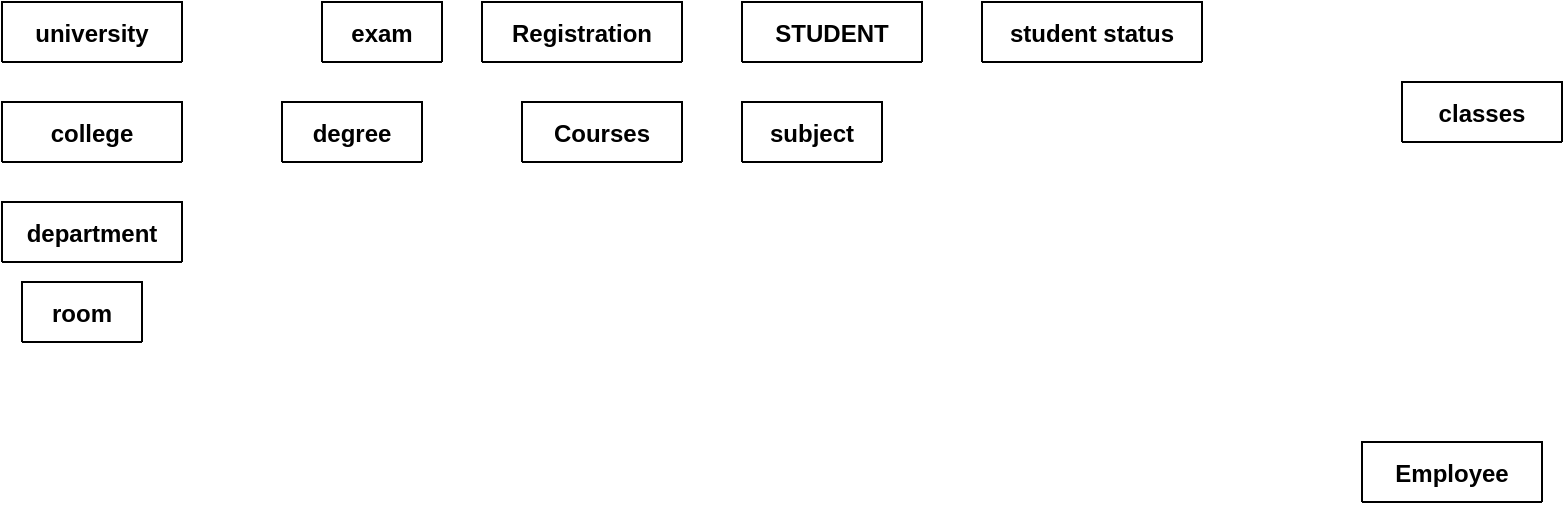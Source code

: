<mxfile version="13.4.6" type="github" pages="2"><diagram id="wEX3-vIsMcQedYRdFKYC" name="Page-1"><mxGraphModel dx="1278" dy="688" grid="1" gridSize="10" guides="1" tooltips="1" connect="1" arrows="1" fold="1" page="1" pageScale="1" pageWidth="850" pageHeight="1100" math="0" shadow="0"><root><mxCell id="0"/><mxCell id="1" parent="0"/><mxCell id="BvLWUUBuFAdzcDToEkAy-1" value="university" style="shape=table;startSize=30;container=1;collapsible=1;childLayout=tableLayout;fixedRows=1;rowLines=0;fontStyle=1;align=center;resizeLast=1;" parent="1" vertex="1" collapsed="1"><mxGeometry x="30" y="20" width="90" height="30" as="geometry"><mxRectangle x="30" y="20" width="180" height="310" as="alternateBounds"/></mxGeometry></mxCell><mxCell id="BvLWUUBuFAdzcDToEkAy-2" value="" style="shape=partialRectangle;collapsible=0;dropTarget=0;pointerEvents=0;fillColor=none;top=0;left=0;bottom=1;right=0;points=[[0,0.5],[1,0.5]];portConstraint=eastwest;" parent="BvLWUUBuFAdzcDToEkAy-1" vertex="1"><mxGeometry y="30" width="180" height="30" as="geometry"/></mxCell><mxCell id="BvLWUUBuFAdzcDToEkAy-3" value="PK" style="shape=partialRectangle;connectable=0;fillColor=none;top=0;left=0;bottom=0;right=0;fontStyle=1;overflow=hidden;" parent="BvLWUUBuFAdzcDToEkAy-2" vertex="1"><mxGeometry width="30" height="30" as="geometry"/></mxCell><mxCell id="BvLWUUBuFAdzcDToEkAy-4" value="university  ID" style="shape=partialRectangle;connectable=0;fillColor=none;top=0;left=0;bottom=0;right=0;align=left;spacingLeft=6;fontStyle=5;overflow=hidden;" parent="BvLWUUBuFAdzcDToEkAy-2" vertex="1"><mxGeometry x="30" width="150" height="30" as="geometry"/></mxCell><mxCell id="BvLWUUBuFAdzcDToEkAy-5" value="" style="shape=partialRectangle;collapsible=0;dropTarget=0;pointerEvents=0;fillColor=none;top=0;left=0;bottom=0;right=0;points=[[0,0.5],[1,0.5]];portConstraint=eastwest;" parent="BvLWUUBuFAdzcDToEkAy-1" vertex="1"><mxGeometry y="60" width="180" height="30" as="geometry"/></mxCell><mxCell id="BvLWUUBuFAdzcDToEkAy-6" value="" style="shape=partialRectangle;connectable=0;fillColor=none;top=0;left=0;bottom=0;right=0;editable=1;overflow=hidden;" parent="BvLWUUBuFAdzcDToEkAy-5" vertex="1"><mxGeometry width="30" height="30" as="geometry"/></mxCell><mxCell id="BvLWUUBuFAdzcDToEkAy-7" value=" NAME" style="shape=partialRectangle;connectable=0;fillColor=none;top=0;left=0;bottom=0;right=0;align=left;spacingLeft=6;overflow=hidden;" parent="BvLWUUBuFAdzcDToEkAy-5" vertex="1"><mxGeometry x="30" width="150" height="30" as="geometry"/></mxCell><mxCell id="BvLWUUBuFAdzcDToEkAy-8" value="" style="shape=partialRectangle;collapsible=0;dropTarget=0;pointerEvents=0;fillColor=none;top=0;left=0;bottom=0;right=0;points=[[0,0.5],[1,0.5]];portConstraint=eastwest;" parent="BvLWUUBuFAdzcDToEkAy-1" vertex="1"><mxGeometry y="90" width="180" height="30" as="geometry"/></mxCell><mxCell id="BvLWUUBuFAdzcDToEkAy-9" value="" style="shape=partialRectangle;connectable=0;fillColor=none;top=0;left=0;bottom=0;right=0;editable=1;overflow=hidden;" parent="BvLWUUBuFAdzcDToEkAy-8" vertex="1"><mxGeometry width="30" height="30" as="geometry"/></mxCell><mxCell id="BvLWUUBuFAdzcDToEkAy-10" value=" TYPE" style="shape=partialRectangle;connectable=0;fillColor=none;top=0;left=0;bottom=0;right=0;align=left;spacingLeft=6;overflow=hidden;" parent="BvLWUUBuFAdzcDToEkAy-8" vertex="1"><mxGeometry x="30" width="150" height="30" as="geometry"/></mxCell><mxCell id="BvLWUUBuFAdzcDToEkAy-11" value="" style="shape=partialRectangle;collapsible=0;dropTarget=0;pointerEvents=0;fillColor=none;top=0;left=0;bottom=0;right=0;points=[[0,0.5],[1,0.5]];portConstraint=eastwest;" parent="BvLWUUBuFAdzcDToEkAy-1" vertex="1"><mxGeometry y="120" width="180" height="30" as="geometry"/></mxCell><mxCell id="BvLWUUBuFAdzcDToEkAy-12" value="" style="shape=partialRectangle;connectable=0;fillColor=none;top=0;left=0;bottom=0;right=0;editable=1;overflow=hidden;" parent="BvLWUUBuFAdzcDToEkAy-11" vertex="1"><mxGeometry width="30" height="30" as="geometry"/></mxCell><mxCell id="BvLWUUBuFAdzcDToEkAy-13" value=" ADDRESS" style="shape=partialRectangle;connectable=0;fillColor=none;top=0;left=0;bottom=0;right=0;align=left;spacingLeft=6;overflow=hidden;" parent="BvLWUUBuFAdzcDToEkAy-11" vertex="1"><mxGeometry x="30" width="150" height="30" as="geometry"/></mxCell><mxCell id="w4VsbOnHeygXCxKtKbOj-1" value="" style="shape=partialRectangle;collapsible=0;dropTarget=0;pointerEvents=0;fillColor=none;top=0;left=0;bottom=0;right=0;points=[[0,0.5],[1,0.5]];portConstraint=eastwest;" parent="BvLWUUBuFAdzcDToEkAy-1" vertex="1"><mxGeometry y="150" width="180" height="30" as="geometry"/></mxCell><mxCell id="w4VsbOnHeygXCxKtKbOj-2" value="" style="shape=partialRectangle;connectable=0;fillColor=none;top=0;left=0;bottom=0;right=0;editable=1;overflow=hidden;" parent="w4VsbOnHeygXCxKtKbOj-1" vertex="1"><mxGeometry width="30" height="30" as="geometry"/></mxCell><mxCell id="w4VsbOnHeygXCxKtKbOj-3" value="ph" style="shape=partialRectangle;connectable=0;fillColor=none;top=0;left=0;bottom=0;right=0;align=left;spacingLeft=6;overflow=hidden;" parent="w4VsbOnHeygXCxKtKbOj-1" vertex="1"><mxGeometry x="30" width="150" height="30" as="geometry"/></mxCell><mxCell id="w4VsbOnHeygXCxKtKbOj-4" value="" style="shape=partialRectangle;collapsible=0;dropTarget=0;pointerEvents=0;fillColor=none;top=0;left=0;bottom=0;right=0;points=[[0,0.5],[1,0.5]];portConstraint=eastwest;" parent="BvLWUUBuFAdzcDToEkAy-1" vertex="1"><mxGeometry y="180" width="180" height="30" as="geometry"/></mxCell><mxCell id="w4VsbOnHeygXCxKtKbOj-5" value="" style="shape=partialRectangle;connectable=0;fillColor=none;top=0;left=0;bottom=0;right=0;editable=1;overflow=hidden;" parent="w4VsbOnHeygXCxKtKbOj-4" vertex="1"><mxGeometry width="30" height="30" as="geometry"/></mxCell><mxCell id="w4VsbOnHeygXCxKtKbOj-6" value="email" style="shape=partialRectangle;connectable=0;fillColor=none;top=0;left=0;bottom=0;right=0;align=left;spacingLeft=6;overflow=hidden;" parent="w4VsbOnHeygXCxKtKbOj-4" vertex="1"><mxGeometry x="30" width="150" height="30" as="geometry"/></mxCell><mxCell id="w4VsbOnHeygXCxKtKbOj-7" value="" style="shape=partialRectangle;collapsible=0;dropTarget=0;pointerEvents=0;fillColor=none;top=0;left=0;bottom=0;right=0;points=[[0,0.5],[1,0.5]];portConstraint=eastwest;" parent="BvLWUUBuFAdzcDToEkAy-1" vertex="1"><mxGeometry y="210" width="180" height="30" as="geometry"/></mxCell><mxCell id="w4VsbOnHeygXCxKtKbOj-8" value="" style="shape=partialRectangle;connectable=0;fillColor=none;top=0;left=0;bottom=0;right=0;editable=1;overflow=hidden;" parent="w4VsbOnHeygXCxKtKbOj-7" vertex="1"><mxGeometry width="30" height="30" as="geometry"/></mxCell><mxCell id="w4VsbOnHeygXCxKtKbOj-9" value="logo" style="shape=partialRectangle;connectable=0;fillColor=none;top=0;left=0;bottom=0;right=0;align=left;spacingLeft=6;overflow=hidden;" parent="w4VsbOnHeygXCxKtKbOj-7" vertex="1"><mxGeometry x="30" width="150" height="30" as="geometry"/></mxCell><mxCell id="w4VsbOnHeygXCxKtKbOj-13" value="" style="shape=partialRectangle;collapsible=0;dropTarget=0;pointerEvents=0;fillColor=none;top=0;left=0;bottom=0;right=0;points=[[0,0.5],[1,0.5]];portConstraint=eastwest;" parent="BvLWUUBuFAdzcDToEkAy-1" vertex="1"><mxGeometry y="240" width="180" height="30" as="geometry"/></mxCell><mxCell id="w4VsbOnHeygXCxKtKbOj-14" value="" style="shape=partialRectangle;connectable=0;fillColor=none;top=0;left=0;bottom=0;right=0;editable=1;overflow=hidden;" parent="w4VsbOnHeygXCxKtKbOj-13" vertex="1"><mxGeometry width="30" height="30" as="geometry"/></mxCell><mxCell id="w4VsbOnHeygXCxKtKbOj-15" value="desc" style="shape=partialRectangle;connectable=0;fillColor=none;top=0;left=0;bottom=0;right=0;align=left;spacingLeft=6;overflow=hidden;" parent="w4VsbOnHeygXCxKtKbOj-13" vertex="1"><mxGeometry x="30" width="150" height="30" as="geometry"/></mxCell><mxCell id="w4VsbOnHeygXCxKtKbOj-10" value="" style="shape=partialRectangle;collapsible=0;dropTarget=0;pointerEvents=0;fillColor=none;top=0;left=0;bottom=0;right=0;points=[[0,0.5],[1,0.5]];portConstraint=eastwest;" parent="BvLWUUBuFAdzcDToEkAy-1" vertex="1"><mxGeometry y="270" width="180" height="30" as="geometry"/></mxCell><mxCell id="w4VsbOnHeygXCxKtKbOj-11" value="" style="shape=partialRectangle;connectable=0;fillColor=none;top=0;left=0;bottom=0;right=0;editable=1;overflow=hidden;" parent="w4VsbOnHeygXCxKtKbOj-10" vertex="1"><mxGeometry width="30" height="30" as="geometry"/></mxCell><mxCell id="w4VsbOnHeygXCxKtKbOj-12" value="" style="shape=partialRectangle;connectable=0;fillColor=none;top=0;left=0;bottom=0;right=0;align=left;spacingLeft=6;overflow=hidden;" parent="w4VsbOnHeygXCxKtKbOj-10" vertex="1"><mxGeometry x="30" width="150" height="30" as="geometry"/></mxCell><mxCell id="W7riZzMxRlr9OT5Denkf-131" value="Employee" style="shape=table;startSize=30;container=1;collapsible=1;childLayout=tableLayout;fixedRows=1;rowLines=0;fontStyle=1;align=center;resizeLast=1;" parent="1" vertex="1" collapsed="1"><mxGeometry x="710" y="240" width="90" height="30" as="geometry"><mxRectangle x="330" y="310" width="180" height="400" as="alternateBounds"/></mxGeometry></mxCell><mxCell id="W7riZzMxRlr9OT5Denkf-132" value="" style="shape=partialRectangle;collapsible=0;dropTarget=0;pointerEvents=0;fillColor=none;top=0;left=0;bottom=1;right=0;points=[[0,0.5],[1,0.5]];portConstraint=eastwest;" parent="W7riZzMxRlr9OT5Denkf-131" vertex="1"><mxGeometry y="30" width="180" height="30" as="geometry"/></mxCell><mxCell id="W7riZzMxRlr9OT5Denkf-133" value="PK" style="shape=partialRectangle;connectable=0;fillColor=none;top=0;left=0;bottom=0;right=0;fontStyle=1;overflow=hidden;" parent="W7riZzMxRlr9OT5Denkf-132" vertex="1"><mxGeometry width="30" height="30" as="geometry"/></mxCell><mxCell id="W7riZzMxRlr9OT5Denkf-134" value="employee ID" style="shape=partialRectangle;connectable=0;fillColor=none;top=0;left=0;bottom=0;right=0;align=left;spacingLeft=6;fontStyle=5;overflow=hidden;" parent="W7riZzMxRlr9OT5Denkf-132" vertex="1"><mxGeometry x="30" width="150" height="30" as="geometry"/></mxCell><mxCell id="W7riZzMxRlr9OT5Denkf-135" value="" style="shape=partialRectangle;collapsible=0;dropTarget=0;pointerEvents=0;fillColor=none;top=0;left=0;bottom=0;right=0;points=[[0,0.5],[1,0.5]];portConstraint=eastwest;" parent="W7riZzMxRlr9OT5Denkf-131" vertex="1"><mxGeometry y="60" width="180" height="30" as="geometry"/></mxCell><mxCell id="W7riZzMxRlr9OT5Denkf-136" value="" style="shape=partialRectangle;connectable=0;fillColor=none;top=0;left=0;bottom=0;right=0;editable=1;overflow=hidden;" parent="W7riZzMxRlr9OT5Denkf-135" vertex="1"><mxGeometry width="30" height="30" as="geometry"/></mxCell><mxCell id="W7riZzMxRlr9OT5Denkf-137" value="employee type" style="shape=partialRectangle;connectable=0;fillColor=none;top=0;left=0;bottom=0;right=0;align=left;spacingLeft=6;overflow=hidden;" parent="W7riZzMxRlr9OT5Denkf-135" vertex="1"><mxGeometry x="30" width="150" height="30" as="geometry"/></mxCell><mxCell id="W7riZzMxRlr9OT5Denkf-138" value="" style="shape=partialRectangle;collapsible=0;dropTarget=0;pointerEvents=0;fillColor=none;top=0;left=0;bottom=0;right=0;points=[[0,0.5],[1,0.5]];portConstraint=eastwest;" parent="W7riZzMxRlr9OT5Denkf-131" vertex="1"><mxGeometry y="90" width="180" height="30" as="geometry"/></mxCell><mxCell id="W7riZzMxRlr9OT5Denkf-139" value="" style="shape=partialRectangle;connectable=0;fillColor=none;top=0;left=0;bottom=0;right=0;editable=1;overflow=hidden;" parent="W7riZzMxRlr9OT5Denkf-138" vertex="1"><mxGeometry width="30" height="30" as="geometry"/></mxCell><mxCell id="W7riZzMxRlr9OT5Denkf-140" value="employee field" style="shape=partialRectangle;connectable=0;fillColor=none;top=0;left=0;bottom=0;right=0;align=left;spacingLeft=6;overflow=hidden;" parent="W7riZzMxRlr9OT5Denkf-138" vertex="1"><mxGeometry x="30" width="150" height="30" as="geometry"/></mxCell><mxCell id="W7riZzMxRlr9OT5Denkf-141" value="" style="shape=partialRectangle;collapsible=0;dropTarget=0;pointerEvents=0;fillColor=none;top=0;left=0;bottom=0;right=0;points=[[0,0.5],[1,0.5]];portConstraint=eastwest;" parent="W7riZzMxRlr9OT5Denkf-131" vertex="1"><mxGeometry y="120" width="180" height="30" as="geometry"/></mxCell><mxCell id="W7riZzMxRlr9OT5Denkf-142" value="" style="shape=partialRectangle;connectable=0;fillColor=none;top=0;left=0;bottom=0;right=0;editable=1;overflow=hidden;" parent="W7riZzMxRlr9OT5Denkf-141" vertex="1"><mxGeometry width="30" height="30" as="geometry"/></mxCell><mxCell id="W7riZzMxRlr9OT5Denkf-143" value="employee name" style="shape=partialRectangle;connectable=0;fillColor=none;top=0;left=0;bottom=0;right=0;align=left;spacingLeft=6;overflow=hidden;" parent="W7riZzMxRlr9OT5Denkf-141" vertex="1"><mxGeometry x="30" width="150" height="30" as="geometry"/></mxCell><mxCell id="W7riZzMxRlr9OT5Denkf-144" value="" style="shape=partialRectangle;collapsible=0;dropTarget=0;pointerEvents=0;fillColor=none;top=0;left=0;bottom=0;right=0;points=[[0,0.5],[1,0.5]];portConstraint=eastwest;" parent="W7riZzMxRlr9OT5Denkf-131" vertex="1"><mxGeometry y="150" width="180" height="30" as="geometry"/></mxCell><mxCell id="W7riZzMxRlr9OT5Denkf-145" value="" style="shape=partialRectangle;connectable=0;fillColor=none;top=0;left=0;bottom=0;right=0;editable=1;overflow=hidden;" parent="W7riZzMxRlr9OT5Denkf-144" vertex="1"><mxGeometry width="30" height="30" as="geometry"/></mxCell><mxCell id="W7riZzMxRlr9OT5Denkf-146" value="employee mobile no" style="shape=partialRectangle;connectable=0;fillColor=none;top=0;left=0;bottom=0;right=0;align=left;spacingLeft=6;overflow=hidden;" parent="W7riZzMxRlr9OT5Denkf-144" vertex="1"><mxGeometry x="30" width="150" height="30" as="geometry"/></mxCell><mxCell id="W7riZzMxRlr9OT5Denkf-147" value="" style="shape=partialRectangle;collapsible=0;dropTarget=0;pointerEvents=0;fillColor=none;top=0;left=0;bottom=0;right=0;points=[[0,0.5],[1,0.5]];portConstraint=eastwest;" parent="W7riZzMxRlr9OT5Denkf-131" vertex="1"><mxGeometry y="180" width="180" height="30" as="geometry"/></mxCell><mxCell id="W7riZzMxRlr9OT5Denkf-148" value="" style="shape=partialRectangle;connectable=0;fillColor=none;top=0;left=0;bottom=0;right=0;editable=1;overflow=hidden;" parent="W7riZzMxRlr9OT5Denkf-147" vertex="1"><mxGeometry width="30" height="30" as="geometry"/></mxCell><mxCell id="W7riZzMxRlr9OT5Denkf-149" value="employee email ID" style="shape=partialRectangle;connectable=0;fillColor=none;top=0;left=0;bottom=0;right=0;align=left;spacingLeft=6;overflow=hidden;" parent="W7riZzMxRlr9OT5Denkf-147" vertex="1"><mxGeometry x="30" width="150" height="30" as="geometry"/></mxCell><mxCell id="W7riZzMxRlr9OT5Denkf-150" value="" style="shape=partialRectangle;collapsible=0;dropTarget=0;pointerEvents=0;fillColor=none;top=0;left=0;bottom=0;right=0;points=[[0,0.5],[1,0.5]];portConstraint=eastwest;" parent="W7riZzMxRlr9OT5Denkf-131" vertex="1"><mxGeometry y="210" width="180" height="30" as="geometry"/></mxCell><mxCell id="W7riZzMxRlr9OT5Denkf-151" value="" style="shape=partialRectangle;connectable=0;fillColor=none;top=0;left=0;bottom=0;right=0;editable=1;overflow=hidden;" parent="W7riZzMxRlr9OT5Denkf-150" vertex="1"><mxGeometry width="30" height="30" as="geometry"/></mxCell><mxCell id="W7riZzMxRlr9OT5Denkf-152" value="employee username" style="shape=partialRectangle;connectable=0;fillColor=none;top=0;left=0;bottom=0;right=0;align=left;spacingLeft=6;overflow=hidden;" parent="W7riZzMxRlr9OT5Denkf-150" vertex="1"><mxGeometry x="30" width="150" height="30" as="geometry"/></mxCell><mxCell id="W7riZzMxRlr9OT5Denkf-153" value="" style="shape=partialRectangle;collapsible=0;dropTarget=0;pointerEvents=0;fillColor=none;top=0;left=0;bottom=0;right=0;points=[[0,0.5],[1,0.5]];portConstraint=eastwest;" parent="W7riZzMxRlr9OT5Denkf-131" vertex="1"><mxGeometry y="240" width="180" height="30" as="geometry"/></mxCell><mxCell id="W7riZzMxRlr9OT5Denkf-154" value="" style="shape=partialRectangle;connectable=0;fillColor=none;top=0;left=0;bottom=0;right=0;editable=1;overflow=hidden;" parent="W7riZzMxRlr9OT5Denkf-153" vertex="1"><mxGeometry width="30" height="30" as="geometry"/></mxCell><mxCell id="W7riZzMxRlr9OT5Denkf-155" value="employee password" style="shape=partialRectangle;connectable=0;fillColor=none;top=0;left=0;bottom=0;right=0;align=left;spacingLeft=6;overflow=hidden;" parent="W7riZzMxRlr9OT5Denkf-153" vertex="1"><mxGeometry x="30" width="150" height="30" as="geometry"/></mxCell><mxCell id="W7riZzMxRlr9OT5Denkf-156" value="" style="shape=partialRectangle;collapsible=0;dropTarget=0;pointerEvents=0;fillColor=none;top=0;left=0;bottom=0;right=0;points=[[0,0.5],[1,0.5]];portConstraint=eastwest;" parent="W7riZzMxRlr9OT5Denkf-131" vertex="1"><mxGeometry y="270" width="180" height="30" as="geometry"/></mxCell><mxCell id="W7riZzMxRlr9OT5Denkf-157" value="" style="shape=partialRectangle;connectable=0;fillColor=none;top=0;left=0;bottom=0;right=0;editable=1;overflow=hidden;" parent="W7riZzMxRlr9OT5Denkf-156" vertex="1"><mxGeometry width="30" height="30" as="geometry"/></mxCell><mxCell id="W7riZzMxRlr9OT5Denkf-158" value="employee blood group" style="shape=partialRectangle;connectable=0;fillColor=none;top=0;left=0;bottom=0;right=0;align=left;spacingLeft=6;overflow=hidden;" parent="W7riZzMxRlr9OT5Denkf-156" vertex="1"><mxGeometry x="30" width="150" height="30" as="geometry"/></mxCell><mxCell id="W7riZzMxRlr9OT5Denkf-159" value="" style="shape=partialRectangle;collapsible=0;dropTarget=0;pointerEvents=0;fillColor=none;top=0;left=0;bottom=0;right=0;points=[[0,0.5],[1,0.5]];portConstraint=eastwest;" parent="W7riZzMxRlr9OT5Denkf-131" vertex="1"><mxGeometry y="300" width="180" height="30" as="geometry"/></mxCell><mxCell id="W7riZzMxRlr9OT5Denkf-160" value="" style="shape=partialRectangle;connectable=0;fillColor=none;top=0;left=0;bottom=0;right=0;editable=1;overflow=hidden;" parent="W7riZzMxRlr9OT5Denkf-159" vertex="1"><mxGeometry width="30" height="30" as="geometry"/></mxCell><mxCell id="W7riZzMxRlr9OT5Denkf-161" value="employee caste" style="shape=partialRectangle;connectable=0;fillColor=none;top=0;left=0;bottom=0;right=0;align=left;spacingLeft=6;overflow=hidden;" parent="W7riZzMxRlr9OT5Denkf-159" vertex="1"><mxGeometry x="30" width="150" height="30" as="geometry"/></mxCell><mxCell id="W7riZzMxRlr9OT5Denkf-162" value="" style="shape=partialRectangle;collapsible=0;dropTarget=0;pointerEvents=0;fillColor=none;top=0;left=0;bottom=0;right=0;points=[[0,0.5],[1,0.5]];portConstraint=eastwest;" parent="W7riZzMxRlr9OT5Denkf-131" vertex="1"><mxGeometry y="330" width="180" height="30" as="geometry"/></mxCell><mxCell id="W7riZzMxRlr9OT5Denkf-163" value="" style="shape=partialRectangle;connectable=0;fillColor=none;top=0;left=0;bottom=0;right=0;editable=1;overflow=hidden;" parent="W7riZzMxRlr9OT5Denkf-162" vertex="1"><mxGeometry width="30" height="30" as="geometry"/></mxCell><mxCell id="W7riZzMxRlr9OT5Denkf-164" value="employee qualificiation" style="shape=partialRectangle;connectable=0;fillColor=none;top=0;left=0;bottom=0;right=0;align=left;spacingLeft=6;overflow=hidden;" parent="W7riZzMxRlr9OT5Denkf-162" vertex="1"><mxGeometry x="30" width="150" height="30" as="geometry"/></mxCell><mxCell id="W7riZzMxRlr9OT5Denkf-168" value="" style="shape=partialRectangle;collapsible=0;dropTarget=0;pointerEvents=0;fillColor=none;top=0;left=0;bottom=0;right=0;points=[[0,0.5],[1,0.5]];portConstraint=eastwest;" parent="W7riZzMxRlr9OT5Denkf-131" vertex="1"><mxGeometry y="360" width="180" height="30" as="geometry"/></mxCell><mxCell id="W7riZzMxRlr9OT5Denkf-169" value="" style="shape=partialRectangle;connectable=0;fillColor=none;top=0;left=0;bottom=0;right=0;editable=1;overflow=hidden;" parent="W7riZzMxRlr9OT5Denkf-168" vertex="1"><mxGeometry width="30" height="30" as="geometry"/></mxCell><mxCell id="W7riZzMxRlr9OT5Denkf-170" value="employee address" style="shape=partialRectangle;connectable=0;fillColor=none;top=0;left=0;bottom=0;right=0;align=left;spacingLeft=6;overflow=hidden;" parent="W7riZzMxRlr9OT5Denkf-168" vertex="1"><mxGeometry x="30" width="150" height="30" as="geometry"/></mxCell><mxCell id="w4VsbOnHeygXCxKtKbOj-27" value="college" style="shape=table;startSize=30;container=1;collapsible=1;childLayout=tableLayout;fixedRows=1;rowLines=0;fontStyle=1;align=center;resizeLast=1;" parent="1" vertex="1" collapsed="1"><mxGeometry x="30" y="70" width="90" height="30" as="geometry"><mxRectangle x="130" y="20" width="180" height="340" as="alternateBounds"/></mxGeometry></mxCell><mxCell id="w4VsbOnHeygXCxKtKbOj-28" value="" style="shape=partialRectangle;collapsible=0;dropTarget=0;pointerEvents=0;fillColor=none;top=0;left=0;bottom=1;right=0;points=[[0,0.5],[1,0.5]];portConstraint=eastwest;" parent="w4VsbOnHeygXCxKtKbOj-27" vertex="1"><mxGeometry y="30" width="180" height="30" as="geometry"/></mxCell><mxCell id="w4VsbOnHeygXCxKtKbOj-29" value="PK" style="shape=partialRectangle;connectable=0;fillColor=none;top=0;left=0;bottom=0;right=0;fontStyle=1;overflow=hidden;" parent="w4VsbOnHeygXCxKtKbOj-28" vertex="1"><mxGeometry width="30" height="30" as="geometry"/></mxCell><mxCell id="w4VsbOnHeygXCxKtKbOj-30" value="college  ID" style="shape=partialRectangle;connectable=0;fillColor=none;top=0;left=0;bottom=0;right=0;align=left;spacingLeft=6;fontStyle=5;overflow=hidden;" parent="w4VsbOnHeygXCxKtKbOj-28" vertex="1"><mxGeometry x="30" width="150" height="30" as="geometry"/></mxCell><mxCell id="w4VsbOnHeygXCxKtKbOj-31" value="" style="shape=partialRectangle;collapsible=0;dropTarget=0;pointerEvents=0;fillColor=none;top=0;left=0;bottom=0;right=0;points=[[0,0.5],[1,0.5]];portConstraint=eastwest;" parent="w4VsbOnHeygXCxKtKbOj-27" vertex="1"><mxGeometry y="60" width="180" height="30" as="geometry"/></mxCell><mxCell id="w4VsbOnHeygXCxKtKbOj-32" value="" style="shape=partialRectangle;connectable=0;fillColor=none;top=0;left=0;bottom=0;right=0;editable=1;overflow=hidden;" parent="w4VsbOnHeygXCxKtKbOj-31" vertex="1"><mxGeometry width="30" height="30" as="geometry"/></mxCell><mxCell id="w4VsbOnHeygXCxKtKbOj-33" value=" NAME" style="shape=partialRectangle;connectable=0;fillColor=none;top=0;left=0;bottom=0;right=0;align=left;spacingLeft=6;overflow=hidden;" parent="w4VsbOnHeygXCxKtKbOj-31" vertex="1"><mxGeometry x="30" width="150" height="30" as="geometry"/></mxCell><mxCell id="w4VsbOnHeygXCxKtKbOj-34" value="" style="shape=partialRectangle;collapsible=0;dropTarget=0;pointerEvents=0;fillColor=none;top=0;left=0;bottom=0;right=0;points=[[0,0.5],[1,0.5]];portConstraint=eastwest;" parent="w4VsbOnHeygXCxKtKbOj-27" vertex="1"><mxGeometry y="90" width="180" height="30" as="geometry"/></mxCell><mxCell id="w4VsbOnHeygXCxKtKbOj-35" value="" style="shape=partialRectangle;connectable=0;fillColor=none;top=0;left=0;bottom=0;right=0;editable=1;overflow=hidden;" parent="w4VsbOnHeygXCxKtKbOj-34" vertex="1"><mxGeometry width="30" height="30" as="geometry"/></mxCell><mxCell id="w4VsbOnHeygXCxKtKbOj-36" value=" TYPE" style="shape=partialRectangle;connectable=0;fillColor=none;top=0;left=0;bottom=0;right=0;align=left;spacingLeft=6;overflow=hidden;" parent="w4VsbOnHeygXCxKtKbOj-34" vertex="1"><mxGeometry x="30" width="150" height="30" as="geometry"/></mxCell><mxCell id="w4VsbOnHeygXCxKtKbOj-37" value="" style="shape=partialRectangle;collapsible=0;dropTarget=0;pointerEvents=0;fillColor=none;top=0;left=0;bottom=0;right=0;points=[[0,0.5],[1,0.5]];portConstraint=eastwest;" parent="w4VsbOnHeygXCxKtKbOj-27" vertex="1"><mxGeometry y="120" width="180" height="30" as="geometry"/></mxCell><mxCell id="w4VsbOnHeygXCxKtKbOj-38" value="" style="shape=partialRectangle;connectable=0;fillColor=none;top=0;left=0;bottom=0;right=0;editable=1;overflow=hidden;" parent="w4VsbOnHeygXCxKtKbOj-37" vertex="1"><mxGeometry width="30" height="30" as="geometry"/></mxCell><mxCell id="w4VsbOnHeygXCxKtKbOj-39" value=" ADDRESS" style="shape=partialRectangle;connectable=0;fillColor=none;top=0;left=0;bottom=0;right=0;align=left;spacingLeft=6;overflow=hidden;" parent="w4VsbOnHeygXCxKtKbOj-37" vertex="1"><mxGeometry x="30" width="150" height="30" as="geometry"/></mxCell><mxCell id="w4VsbOnHeygXCxKtKbOj-40" value="" style="shape=partialRectangle;collapsible=0;dropTarget=0;pointerEvents=0;fillColor=none;top=0;left=0;bottom=0;right=0;points=[[0,0.5],[1,0.5]];portConstraint=eastwest;" parent="w4VsbOnHeygXCxKtKbOj-27" vertex="1"><mxGeometry y="150" width="180" height="30" as="geometry"/></mxCell><mxCell id="w4VsbOnHeygXCxKtKbOj-41" value="" style="shape=partialRectangle;connectable=0;fillColor=none;top=0;left=0;bottom=0;right=0;editable=1;overflow=hidden;" parent="w4VsbOnHeygXCxKtKbOj-40" vertex="1"><mxGeometry width="30" height="30" as="geometry"/></mxCell><mxCell id="w4VsbOnHeygXCxKtKbOj-42" value="ph" style="shape=partialRectangle;connectable=0;fillColor=none;top=0;left=0;bottom=0;right=0;align=left;spacingLeft=6;overflow=hidden;" parent="w4VsbOnHeygXCxKtKbOj-40" vertex="1"><mxGeometry x="30" width="150" height="30" as="geometry"/></mxCell><mxCell id="w4VsbOnHeygXCxKtKbOj-43" value="" style="shape=partialRectangle;collapsible=0;dropTarget=0;pointerEvents=0;fillColor=none;top=0;left=0;bottom=0;right=0;points=[[0,0.5],[1,0.5]];portConstraint=eastwest;" parent="w4VsbOnHeygXCxKtKbOj-27" vertex="1"><mxGeometry y="180" width="180" height="30" as="geometry"/></mxCell><mxCell id="w4VsbOnHeygXCxKtKbOj-44" value="" style="shape=partialRectangle;connectable=0;fillColor=none;top=0;left=0;bottom=0;right=0;editable=1;overflow=hidden;" parent="w4VsbOnHeygXCxKtKbOj-43" vertex="1"><mxGeometry width="30" height="30" as="geometry"/></mxCell><mxCell id="w4VsbOnHeygXCxKtKbOj-45" value="email" style="shape=partialRectangle;connectable=0;fillColor=none;top=0;left=0;bottom=0;right=0;align=left;spacingLeft=6;overflow=hidden;" parent="w4VsbOnHeygXCxKtKbOj-43" vertex="1"><mxGeometry x="30" width="150" height="30" as="geometry"/></mxCell><mxCell id="w4VsbOnHeygXCxKtKbOj-46" value="" style="shape=partialRectangle;collapsible=0;dropTarget=0;pointerEvents=0;fillColor=none;top=0;left=0;bottom=0;right=0;points=[[0,0.5],[1,0.5]];portConstraint=eastwest;" parent="w4VsbOnHeygXCxKtKbOj-27" vertex="1"><mxGeometry y="210" width="180" height="30" as="geometry"/></mxCell><mxCell id="w4VsbOnHeygXCxKtKbOj-47" value="" style="shape=partialRectangle;connectable=0;fillColor=none;top=0;left=0;bottom=0;right=0;editable=1;overflow=hidden;" parent="w4VsbOnHeygXCxKtKbOj-46" vertex="1"><mxGeometry width="30" height="30" as="geometry"/></mxCell><mxCell id="w4VsbOnHeygXCxKtKbOj-48" value="logo" style="shape=partialRectangle;connectable=0;fillColor=none;top=0;left=0;bottom=0;right=0;align=left;spacingLeft=6;overflow=hidden;" parent="w4VsbOnHeygXCxKtKbOj-46" vertex="1"><mxGeometry x="30" width="150" height="30" as="geometry"/></mxCell><mxCell id="w4VsbOnHeygXCxKtKbOj-49" value="" style="shape=partialRectangle;collapsible=0;dropTarget=0;pointerEvents=0;fillColor=none;top=0;left=0;bottom=0;right=0;points=[[0,0.5],[1,0.5]];portConstraint=eastwest;" parent="w4VsbOnHeygXCxKtKbOj-27" vertex="1"><mxGeometry y="240" width="180" height="30" as="geometry"/></mxCell><mxCell id="w4VsbOnHeygXCxKtKbOj-50" value="" style="shape=partialRectangle;connectable=0;fillColor=none;top=0;left=0;bottom=0;right=0;editable=1;overflow=hidden;" parent="w4VsbOnHeygXCxKtKbOj-49" vertex="1"><mxGeometry width="30" height="30" as="geometry"/></mxCell><mxCell id="w4VsbOnHeygXCxKtKbOj-51" value="desc" style="shape=partialRectangle;connectable=0;fillColor=none;top=0;left=0;bottom=0;right=0;align=left;spacingLeft=6;overflow=hidden;" parent="w4VsbOnHeygXCxKtKbOj-49" vertex="1"><mxGeometry x="30" width="150" height="30" as="geometry"/></mxCell><mxCell id="w4VsbOnHeygXCxKtKbOj-55" value="" style="shape=partialRectangle;collapsible=0;dropTarget=0;pointerEvents=0;fillColor=none;top=0;left=0;bottom=0;right=0;points=[[0,0.5],[1,0.5]];portConstraint=eastwest;" parent="w4VsbOnHeygXCxKtKbOj-27" vertex="1"><mxGeometry y="270" width="180" height="30" as="geometry"/></mxCell><mxCell id="w4VsbOnHeygXCxKtKbOj-56" value="fk" style="shape=partialRectangle;connectable=0;fillColor=none;top=0;left=0;bottom=0;right=0;editable=1;overflow=hidden;" parent="w4VsbOnHeygXCxKtKbOj-55" vertex="1"><mxGeometry width="30" height="30" as="geometry"/></mxCell><mxCell id="w4VsbOnHeygXCxKtKbOj-57" value="univ id" style="shape=partialRectangle;connectable=0;fillColor=none;top=0;left=0;bottom=0;right=0;align=left;spacingLeft=6;overflow=hidden;" parent="w4VsbOnHeygXCxKtKbOj-55" vertex="1"><mxGeometry x="30" width="150" height="30" as="geometry"/></mxCell><mxCell id="w4VsbOnHeygXCxKtKbOj-52" value="" style="shape=partialRectangle;collapsible=0;dropTarget=0;pointerEvents=0;fillColor=none;top=0;left=0;bottom=0;right=0;points=[[0,0.5],[1,0.5]];portConstraint=eastwest;" parent="w4VsbOnHeygXCxKtKbOj-27" vertex="1"><mxGeometry y="300" width="180" height="30" as="geometry"/></mxCell><mxCell id="w4VsbOnHeygXCxKtKbOj-53" value="" style="shape=partialRectangle;connectable=0;fillColor=none;top=0;left=0;bottom=0;right=0;editable=1;overflow=hidden;" parent="w4VsbOnHeygXCxKtKbOj-52" vertex="1"><mxGeometry width="30" height="30" as="geometry"/></mxCell><mxCell id="w4VsbOnHeygXCxKtKbOj-54" value="" style="shape=partialRectangle;connectable=0;fillColor=none;top=0;left=0;bottom=0;right=0;align=left;spacingLeft=6;overflow=hidden;" parent="w4VsbOnHeygXCxKtKbOj-52" vertex="1"><mxGeometry x="30" width="150" height="30" as="geometry"/></mxCell><mxCell id="w4VsbOnHeygXCxKtKbOj-96" value="department" style="shape=table;startSize=30;container=1;collapsible=1;childLayout=tableLayout;fixedRows=1;rowLines=0;fontStyle=1;align=center;resizeLast=1;" parent="1" vertex="1" collapsed="1"><mxGeometry x="30" y="120" width="90" height="30" as="geometry"><mxRectangle x="30" y="120" width="180" height="360" as="alternateBounds"/></mxGeometry></mxCell><mxCell id="w4VsbOnHeygXCxKtKbOj-97" value="" style="shape=partialRectangle;collapsible=0;dropTarget=0;pointerEvents=0;fillColor=none;top=0;left=0;bottom=1;right=0;points=[[0,0.5],[1,0.5]];portConstraint=eastwest;" parent="w4VsbOnHeygXCxKtKbOj-96" vertex="1"><mxGeometry y="30" width="180" height="30" as="geometry"/></mxCell><mxCell id="w4VsbOnHeygXCxKtKbOj-98" value="PK" style="shape=partialRectangle;connectable=0;fillColor=none;top=0;left=0;bottom=0;right=0;fontStyle=1;overflow=hidden;" parent="w4VsbOnHeygXCxKtKbOj-97" vertex="1"><mxGeometry width="30" height="30" as="geometry"/></mxCell><mxCell id="w4VsbOnHeygXCxKtKbOj-99" value="dept  ID" style="shape=partialRectangle;connectable=0;fillColor=none;top=0;left=0;bottom=0;right=0;align=left;spacingLeft=6;fontStyle=5;overflow=hidden;" parent="w4VsbOnHeygXCxKtKbOj-97" vertex="1"><mxGeometry x="30" width="150" height="30" as="geometry"/></mxCell><mxCell id="w4VsbOnHeygXCxKtKbOj-100" value="" style="shape=partialRectangle;collapsible=0;dropTarget=0;pointerEvents=0;fillColor=none;top=0;left=0;bottom=0;right=0;points=[[0,0.5],[1,0.5]];portConstraint=eastwest;" parent="w4VsbOnHeygXCxKtKbOj-96" vertex="1"><mxGeometry y="60" width="180" height="30" as="geometry"/></mxCell><mxCell id="w4VsbOnHeygXCxKtKbOj-101" value="" style="shape=partialRectangle;connectable=0;fillColor=none;top=0;left=0;bottom=0;right=0;editable=1;overflow=hidden;" parent="w4VsbOnHeygXCxKtKbOj-100" vertex="1"><mxGeometry width="30" height="30" as="geometry"/></mxCell><mxCell id="w4VsbOnHeygXCxKtKbOj-102" value=" NAME" style="shape=partialRectangle;connectable=0;fillColor=none;top=0;left=0;bottom=0;right=0;align=left;spacingLeft=6;overflow=hidden;" parent="w4VsbOnHeygXCxKtKbOj-100" vertex="1"><mxGeometry x="30" width="150" height="30" as="geometry"/></mxCell><mxCell id="w4VsbOnHeygXCxKtKbOj-103" value="" style="shape=partialRectangle;collapsible=0;dropTarget=0;pointerEvents=0;fillColor=none;top=0;left=0;bottom=0;right=0;points=[[0,0.5],[1,0.5]];portConstraint=eastwest;" parent="w4VsbOnHeygXCxKtKbOj-96" vertex="1"><mxGeometry y="90" width="180" height="30" as="geometry"/></mxCell><mxCell id="w4VsbOnHeygXCxKtKbOj-104" value="" style="shape=partialRectangle;connectable=0;fillColor=none;top=0;left=0;bottom=0;right=0;editable=1;overflow=hidden;" parent="w4VsbOnHeygXCxKtKbOj-103" vertex="1"><mxGeometry width="30" height="30" as="geometry"/></mxCell><mxCell id="w4VsbOnHeygXCxKtKbOj-105" value=" TYPE" style="shape=partialRectangle;connectable=0;fillColor=none;top=0;left=0;bottom=0;right=0;align=left;spacingLeft=6;overflow=hidden;" parent="w4VsbOnHeygXCxKtKbOj-103" vertex="1"><mxGeometry x="30" width="150" height="30" as="geometry"/></mxCell><mxCell id="w4VsbOnHeygXCxKtKbOj-106" value="" style="shape=partialRectangle;collapsible=0;dropTarget=0;pointerEvents=0;fillColor=none;top=0;left=0;bottom=0;right=0;points=[[0,0.5],[1,0.5]];portConstraint=eastwest;" parent="w4VsbOnHeygXCxKtKbOj-96" vertex="1"><mxGeometry y="120" width="180" height="30" as="geometry"/></mxCell><mxCell id="w4VsbOnHeygXCxKtKbOj-107" value="" style="shape=partialRectangle;connectable=0;fillColor=none;top=0;left=0;bottom=0;right=0;editable=1;overflow=hidden;" parent="w4VsbOnHeygXCxKtKbOj-106" vertex="1"><mxGeometry width="30" height="30" as="geometry"/></mxCell><mxCell id="w4VsbOnHeygXCxKtKbOj-108" value=" ADDRESS" style="shape=partialRectangle;connectable=0;fillColor=none;top=0;left=0;bottom=0;right=0;align=left;spacingLeft=6;overflow=hidden;" parent="w4VsbOnHeygXCxKtKbOj-106" vertex="1"><mxGeometry x="30" width="150" height="30" as="geometry"/></mxCell><mxCell id="w4VsbOnHeygXCxKtKbOj-109" value="" style="shape=partialRectangle;collapsible=0;dropTarget=0;pointerEvents=0;fillColor=none;top=0;left=0;bottom=0;right=0;points=[[0,0.5],[1,0.5]];portConstraint=eastwest;" parent="w4VsbOnHeygXCxKtKbOj-96" vertex="1"><mxGeometry y="150" width="180" height="30" as="geometry"/></mxCell><mxCell id="w4VsbOnHeygXCxKtKbOj-110" value="" style="shape=partialRectangle;connectable=0;fillColor=none;top=0;left=0;bottom=0;right=0;editable=1;overflow=hidden;" parent="w4VsbOnHeygXCxKtKbOj-109" vertex="1"><mxGeometry width="30" height="30" as="geometry"/></mxCell><mxCell id="w4VsbOnHeygXCxKtKbOj-111" value="ph" style="shape=partialRectangle;connectable=0;fillColor=none;top=0;left=0;bottom=0;right=0;align=left;spacingLeft=6;overflow=hidden;" parent="w4VsbOnHeygXCxKtKbOj-109" vertex="1"><mxGeometry x="30" width="150" height="30" as="geometry"/></mxCell><mxCell id="w4VsbOnHeygXCxKtKbOj-112" value="" style="shape=partialRectangle;collapsible=0;dropTarget=0;pointerEvents=0;fillColor=none;top=0;left=0;bottom=0;right=0;points=[[0,0.5],[1,0.5]];portConstraint=eastwest;" parent="w4VsbOnHeygXCxKtKbOj-96" vertex="1"><mxGeometry y="180" width="180" height="30" as="geometry"/></mxCell><mxCell id="w4VsbOnHeygXCxKtKbOj-113" value="" style="shape=partialRectangle;connectable=0;fillColor=none;top=0;left=0;bottom=0;right=0;editable=1;overflow=hidden;" parent="w4VsbOnHeygXCxKtKbOj-112" vertex="1"><mxGeometry width="30" height="30" as="geometry"/></mxCell><mxCell id="w4VsbOnHeygXCxKtKbOj-114" value="email" style="shape=partialRectangle;connectable=0;fillColor=none;top=0;left=0;bottom=0;right=0;align=left;spacingLeft=6;overflow=hidden;" parent="w4VsbOnHeygXCxKtKbOj-112" vertex="1"><mxGeometry x="30" width="150" height="30" as="geometry"/></mxCell><mxCell id="w4VsbOnHeygXCxKtKbOj-115" value="" style="shape=partialRectangle;collapsible=0;dropTarget=0;pointerEvents=0;fillColor=none;top=0;left=0;bottom=0;right=0;points=[[0,0.5],[1,0.5]];portConstraint=eastwest;" parent="w4VsbOnHeygXCxKtKbOj-96" vertex="1"><mxGeometry y="210" width="180" height="30" as="geometry"/></mxCell><mxCell id="w4VsbOnHeygXCxKtKbOj-116" value="" style="shape=partialRectangle;connectable=0;fillColor=none;top=0;left=0;bottom=0;right=0;editable=1;overflow=hidden;" parent="w4VsbOnHeygXCxKtKbOj-115" vertex="1"><mxGeometry width="30" height="30" as="geometry"/></mxCell><mxCell id="w4VsbOnHeygXCxKtKbOj-117" value="logo" style="shape=partialRectangle;connectable=0;fillColor=none;top=0;left=0;bottom=0;right=0;align=left;spacingLeft=6;overflow=hidden;" parent="w4VsbOnHeygXCxKtKbOj-115" vertex="1"><mxGeometry x="30" width="150" height="30" as="geometry"/></mxCell><mxCell id="w4VsbOnHeygXCxKtKbOj-118" value="" style="shape=partialRectangle;collapsible=0;dropTarget=0;pointerEvents=0;fillColor=none;top=0;left=0;bottom=0;right=0;points=[[0,0.5],[1,0.5]];portConstraint=eastwest;" parent="w4VsbOnHeygXCxKtKbOj-96" vertex="1"><mxGeometry y="240" width="180" height="30" as="geometry"/></mxCell><mxCell id="w4VsbOnHeygXCxKtKbOj-119" value="" style="shape=partialRectangle;connectable=0;fillColor=none;top=0;left=0;bottom=0;right=0;editable=1;overflow=hidden;" parent="w4VsbOnHeygXCxKtKbOj-118" vertex="1"><mxGeometry width="30" height="30" as="geometry"/></mxCell><mxCell id="w4VsbOnHeygXCxKtKbOj-120" value="desc" style="shape=partialRectangle;connectable=0;fillColor=none;top=0;left=0;bottom=0;right=0;align=left;spacingLeft=6;overflow=hidden;" parent="w4VsbOnHeygXCxKtKbOj-118" vertex="1"><mxGeometry x="30" width="150" height="30" as="geometry"/></mxCell><mxCell id="w4VsbOnHeygXCxKtKbOj-121" value="" style="shape=partialRectangle;collapsible=0;dropTarget=0;pointerEvents=0;fillColor=none;top=0;left=0;bottom=0;right=0;points=[[0,0.5],[1,0.5]];portConstraint=eastwest;" parent="w4VsbOnHeygXCxKtKbOj-96" vertex="1"><mxGeometry y="270" width="180" height="30" as="geometry"/></mxCell><mxCell id="w4VsbOnHeygXCxKtKbOj-122" value="fk" style="shape=partialRectangle;connectable=0;fillColor=none;top=0;left=0;bottom=0;right=0;editable=1;overflow=hidden;" parent="w4VsbOnHeygXCxKtKbOj-121" vertex="1"><mxGeometry width="30" height="30" as="geometry"/></mxCell><mxCell id="w4VsbOnHeygXCxKtKbOj-123" value="univ id" style="shape=partialRectangle;connectable=0;fillColor=none;top=0;left=0;bottom=0;right=0;align=left;spacingLeft=6;overflow=hidden;" parent="w4VsbOnHeygXCxKtKbOj-121" vertex="1"><mxGeometry x="30" width="150" height="30" as="geometry"/></mxCell><mxCell id="w4VsbOnHeygXCxKtKbOj-127" value="" style="shape=partialRectangle;collapsible=0;dropTarget=0;pointerEvents=0;fillColor=none;top=0;left=0;bottom=0;right=0;points=[[0,0.5],[1,0.5]];portConstraint=eastwest;" parent="w4VsbOnHeygXCxKtKbOj-96" vertex="1"><mxGeometry y="300" width="180" height="30" as="geometry"/></mxCell><mxCell id="w4VsbOnHeygXCxKtKbOj-128" value="fk" style="shape=partialRectangle;connectable=0;fillColor=none;top=0;left=0;bottom=0;right=0;editable=1;overflow=hidden;" parent="w4VsbOnHeygXCxKtKbOj-127" vertex="1"><mxGeometry width="30" height="30" as="geometry"/></mxCell><mxCell id="w4VsbOnHeygXCxKtKbOj-129" value="collage id" style="shape=partialRectangle;connectable=0;fillColor=none;top=0;left=0;bottom=0;right=0;align=left;spacingLeft=6;overflow=hidden;" parent="w4VsbOnHeygXCxKtKbOj-127" vertex="1"><mxGeometry x="30" width="150" height="30" as="geometry"/></mxCell><mxCell id="w4VsbOnHeygXCxKtKbOj-124" value="" style="shape=partialRectangle;collapsible=0;dropTarget=0;pointerEvents=0;fillColor=none;top=0;left=0;bottom=0;right=0;points=[[0,0.5],[1,0.5]];portConstraint=eastwest;" parent="w4VsbOnHeygXCxKtKbOj-96" vertex="1"><mxGeometry y="330" width="180" height="30" as="geometry"/></mxCell><mxCell id="w4VsbOnHeygXCxKtKbOj-125" value="" style="shape=partialRectangle;connectable=0;fillColor=none;top=0;left=0;bottom=0;right=0;editable=1;overflow=hidden;" parent="w4VsbOnHeygXCxKtKbOj-124" vertex="1"><mxGeometry width="30" height="30" as="geometry"/></mxCell><mxCell id="w4VsbOnHeygXCxKtKbOj-126" value="" style="shape=partialRectangle;connectable=0;fillColor=none;top=0;left=0;bottom=0;right=0;align=left;spacingLeft=6;overflow=hidden;" parent="w4VsbOnHeygXCxKtKbOj-124" vertex="1"><mxGeometry x="30" width="150" height="30" as="geometry"/></mxCell><mxCell id="w4VsbOnHeygXCxKtKbOj-170" value="exam" style="shape=table;startSize=30;container=1;collapsible=1;childLayout=tableLayout;fixedRows=1;rowLines=0;fontStyle=1;align=center;resizeLast=1;" parent="1" vertex="1" collapsed="1"><mxGeometry x="190" y="20" width="60" height="30" as="geometry"><mxRectangle x="430" y="30" width="180" height="280" as="alternateBounds"/></mxGeometry></mxCell><mxCell id="w4VsbOnHeygXCxKtKbOj-171" value="" style="shape=partialRectangle;collapsible=0;dropTarget=0;pointerEvents=0;fillColor=none;top=0;left=0;bottom=1;right=0;points=[[0,0.5],[1,0.5]];portConstraint=eastwest;" parent="w4VsbOnHeygXCxKtKbOj-170" vertex="1"><mxGeometry y="30" width="180" height="30" as="geometry"/></mxCell><mxCell id="w4VsbOnHeygXCxKtKbOj-172" value="PK" style="shape=partialRectangle;connectable=0;fillColor=none;top=0;left=0;bottom=0;right=0;fontStyle=1;overflow=hidden;" parent="w4VsbOnHeygXCxKtKbOj-171" vertex="1"><mxGeometry width="30" height="30" as="geometry"/></mxCell><mxCell id="w4VsbOnHeygXCxKtKbOj-173" value="examID" style="shape=partialRectangle;connectable=0;fillColor=none;top=0;left=0;bottom=0;right=0;align=left;spacingLeft=6;fontStyle=5;overflow=hidden;" parent="w4VsbOnHeygXCxKtKbOj-171" vertex="1"><mxGeometry x="30" width="150" height="30" as="geometry"/></mxCell><mxCell id="w4VsbOnHeygXCxKtKbOj-174" value="" style="shape=partialRectangle;collapsible=0;dropTarget=0;pointerEvents=0;fillColor=none;top=0;left=0;bottom=0;right=0;points=[[0,0.5],[1,0.5]];portConstraint=eastwest;" parent="w4VsbOnHeygXCxKtKbOj-170" vertex="1"><mxGeometry y="60" width="180" height="30" as="geometry"/></mxCell><mxCell id="w4VsbOnHeygXCxKtKbOj-175" value="" style="shape=partialRectangle;connectable=0;fillColor=none;top=0;left=0;bottom=0;right=0;editable=1;overflow=hidden;" parent="w4VsbOnHeygXCxKtKbOj-174" vertex="1"><mxGeometry width="30" height="30" as="geometry"/></mxCell><mxCell id="w4VsbOnHeygXCxKtKbOj-176" value="name" style="shape=partialRectangle;connectable=0;fillColor=none;top=0;left=0;bottom=0;right=0;align=left;spacingLeft=6;overflow=hidden;" parent="w4VsbOnHeygXCxKtKbOj-174" vertex="1"><mxGeometry x="30" width="150" height="30" as="geometry"/></mxCell><mxCell id="w4VsbOnHeygXCxKtKbOj-177" value="" style="shape=partialRectangle;collapsible=0;dropTarget=0;pointerEvents=0;fillColor=none;top=0;left=0;bottom=0;right=0;points=[[0,0.5],[1,0.5]];portConstraint=eastwest;" parent="w4VsbOnHeygXCxKtKbOj-170" vertex="1"><mxGeometry y="90" width="180" height="30" as="geometry"/></mxCell><mxCell id="w4VsbOnHeygXCxKtKbOj-178" value="" style="shape=partialRectangle;connectable=0;fillColor=none;top=0;left=0;bottom=0;right=0;editable=1;overflow=hidden;" parent="w4VsbOnHeygXCxKtKbOj-177" vertex="1"><mxGeometry width="30" height="30" as="geometry"/></mxCell><mxCell id="w4VsbOnHeygXCxKtKbOj-179" value="type" style="shape=partialRectangle;connectable=0;fillColor=none;top=0;left=0;bottom=0;right=0;align=left;spacingLeft=6;overflow=hidden;" parent="w4VsbOnHeygXCxKtKbOj-177" vertex="1"><mxGeometry x="30" width="150" height="30" as="geometry"/></mxCell><mxCell id="w4VsbOnHeygXCxKtKbOj-180" value="" style="shape=partialRectangle;collapsible=0;dropTarget=0;pointerEvents=0;fillColor=none;top=0;left=0;bottom=0;right=0;points=[[0,0.5],[1,0.5]];portConstraint=eastwest;" parent="w4VsbOnHeygXCxKtKbOj-170" vertex="1"><mxGeometry y="120" width="180" height="30" as="geometry"/></mxCell><mxCell id="w4VsbOnHeygXCxKtKbOj-181" value="fk" style="shape=partialRectangle;connectable=0;fillColor=none;top=0;left=0;bottom=0;right=0;editable=1;overflow=hidden;" parent="w4VsbOnHeygXCxKtKbOj-180" vertex="1"><mxGeometry width="30" height="30" as="geometry"/></mxCell><mxCell id="w4VsbOnHeygXCxKtKbOj-182" value="dept id" style="shape=partialRectangle;connectable=0;fillColor=none;top=0;left=0;bottom=0;right=0;align=left;spacingLeft=6;overflow=hidden;" parent="w4VsbOnHeygXCxKtKbOj-180" vertex="1"><mxGeometry x="30" width="150" height="30" as="geometry"/></mxCell><mxCell id="w4VsbOnHeygXCxKtKbOj-183" value="" style="shape=partialRectangle;collapsible=0;dropTarget=0;pointerEvents=0;fillColor=none;top=0;left=0;bottom=0;right=0;points=[[0,0.5],[1,0.5]];portConstraint=eastwest;" parent="w4VsbOnHeygXCxKtKbOj-170" vertex="1"><mxGeometry y="150" width="180" height="30" as="geometry"/></mxCell><mxCell id="w4VsbOnHeygXCxKtKbOj-184" value="fk" style="shape=partialRectangle;connectable=0;fillColor=none;top=0;left=0;bottom=0;right=0;editable=1;overflow=hidden;" parent="w4VsbOnHeygXCxKtKbOj-183" vertex="1"><mxGeometry width="30" height="30" as="geometry"/></mxCell><mxCell id="w4VsbOnHeygXCxKtKbOj-185" value="collegeid" style="shape=partialRectangle;connectable=0;fillColor=none;top=0;left=0;bottom=0;right=0;align=left;spacingLeft=6;overflow=hidden;" parent="w4VsbOnHeygXCxKtKbOj-183" vertex="1"><mxGeometry x="30" width="150" height="30" as="geometry"/></mxCell><mxCell id="w4VsbOnHeygXCxKtKbOj-186" value="" style="shape=partialRectangle;collapsible=0;dropTarget=0;pointerEvents=0;fillColor=none;top=0;left=0;bottom=0;right=0;points=[[0,0.5],[1,0.5]];portConstraint=eastwest;" parent="w4VsbOnHeygXCxKtKbOj-170" vertex="1"><mxGeometry y="180" width="180" height="30" as="geometry"/></mxCell><mxCell id="w4VsbOnHeygXCxKtKbOj-187" value="fk" style="shape=partialRectangle;connectable=0;fillColor=none;top=0;left=0;bottom=0;right=0;editable=1;overflow=hidden;" parent="w4VsbOnHeygXCxKtKbOj-186" vertex="1"><mxGeometry width="30" height="30" as="geometry"/></mxCell><mxCell id="w4VsbOnHeygXCxKtKbOj-188" value="uniid" style="shape=partialRectangle;connectable=0;fillColor=none;top=0;left=0;bottom=0;right=0;align=left;spacingLeft=6;overflow=hidden;" parent="w4VsbOnHeygXCxKtKbOj-186" vertex="1"><mxGeometry x="30" width="150" height="30" as="geometry"/></mxCell><mxCell id="w4VsbOnHeygXCxKtKbOj-189" value="" style="shape=partialRectangle;collapsible=0;dropTarget=0;pointerEvents=0;fillColor=none;top=0;left=0;bottom=0;right=0;points=[[0,0.5],[1,0.5]];portConstraint=eastwest;" parent="w4VsbOnHeygXCxKtKbOj-170" vertex="1"><mxGeometry y="210" width="180" height="30" as="geometry"/></mxCell><mxCell id="w4VsbOnHeygXCxKtKbOj-190" value="fk" style="shape=partialRectangle;connectable=0;fillColor=none;top=0;left=0;bottom=0;right=0;editable=1;overflow=hidden;" parent="w4VsbOnHeygXCxKtKbOj-189" vertex="1"><mxGeometry width="30" height="30" as="geometry"/></mxCell><mxCell id="w4VsbOnHeygXCxKtKbOj-191" value="degree" style="shape=partialRectangle;connectable=0;fillColor=none;top=0;left=0;bottom=0;right=0;align=left;spacingLeft=6;overflow=hidden;" parent="w4VsbOnHeygXCxKtKbOj-189" vertex="1"><mxGeometry x="30" width="150" height="30" as="geometry"/></mxCell><mxCell id="w4VsbOnHeygXCxKtKbOj-192" value="" style="shape=partialRectangle;collapsible=0;dropTarget=0;pointerEvents=0;fillColor=none;top=0;left=0;bottom=0;right=0;points=[[0,0.5],[1,0.5]];portConstraint=eastwest;" parent="w4VsbOnHeygXCxKtKbOj-170" vertex="1"><mxGeometry y="240" width="180" height="30" as="geometry"/></mxCell><mxCell id="w4VsbOnHeygXCxKtKbOj-193" value="fk" style="shape=partialRectangle;connectable=0;fillColor=none;top=0;left=0;bottom=0;right=0;editable=1;overflow=hidden;" parent="w4VsbOnHeygXCxKtKbOj-192" vertex="1"><mxGeometry width="30" height="30" as="geometry"/></mxCell><mxCell id="w4VsbOnHeygXCxKtKbOj-194" value="course" style="shape=partialRectangle;connectable=0;fillColor=none;top=0;left=0;bottom=0;right=0;align=left;spacingLeft=6;overflow=hidden;" parent="w4VsbOnHeygXCxKtKbOj-192" vertex="1"><mxGeometry x="30" width="150" height="30" as="geometry"/></mxCell><mxCell id="w4VsbOnHeygXCxKtKbOj-133" value="room" style="shape=table;startSize=30;container=1;collapsible=1;childLayout=tableLayout;fixedRows=1;rowLines=0;fontStyle=1;align=center;resizeLast=1;" parent="1" vertex="1" collapsed="1"><mxGeometry x="40" y="160" width="60" height="30" as="geometry"><mxRectangle x="350" y="20" width="180" height="390" as="alternateBounds"/></mxGeometry></mxCell><mxCell id="w4VsbOnHeygXCxKtKbOj-134" value="" style="shape=partialRectangle;collapsible=0;dropTarget=0;pointerEvents=0;fillColor=none;top=0;left=0;bottom=1;right=0;points=[[0,0.5],[1,0.5]];portConstraint=eastwest;" parent="w4VsbOnHeygXCxKtKbOj-133" vertex="1"><mxGeometry y="30" width="180" height="30" as="geometry"/></mxCell><mxCell id="w4VsbOnHeygXCxKtKbOj-135" value="PK" style="shape=partialRectangle;connectable=0;fillColor=none;top=0;left=0;bottom=0;right=0;fontStyle=1;overflow=hidden;" parent="w4VsbOnHeygXCxKtKbOj-134" vertex="1"><mxGeometry width="30" height="30" as="geometry"/></mxCell><mxCell id="w4VsbOnHeygXCxKtKbOj-136" value="roomID" style="shape=partialRectangle;connectable=0;fillColor=none;top=0;left=0;bottom=0;right=0;align=left;spacingLeft=6;fontStyle=5;overflow=hidden;" parent="w4VsbOnHeygXCxKtKbOj-134" vertex="1"><mxGeometry x="30" width="150" height="30" as="geometry"/></mxCell><mxCell id="w4VsbOnHeygXCxKtKbOj-137" value="" style="shape=partialRectangle;collapsible=0;dropTarget=0;pointerEvents=0;fillColor=none;top=0;left=0;bottom=0;right=0;points=[[0,0.5],[1,0.5]];portConstraint=eastwest;" parent="w4VsbOnHeygXCxKtKbOj-133" vertex="1"><mxGeometry y="60" width="180" height="30" as="geometry"/></mxCell><mxCell id="w4VsbOnHeygXCxKtKbOj-138" value="" style="shape=partialRectangle;connectable=0;fillColor=none;top=0;left=0;bottom=0;right=0;editable=1;overflow=hidden;" parent="w4VsbOnHeygXCxKtKbOj-137" vertex="1"><mxGeometry width="30" height="30" as="geometry"/></mxCell><mxCell id="w4VsbOnHeygXCxKtKbOj-139" value="type" style="shape=partialRectangle;connectable=0;fillColor=none;top=0;left=0;bottom=0;right=0;align=left;spacingLeft=6;overflow=hidden;" parent="w4VsbOnHeygXCxKtKbOj-137" vertex="1"><mxGeometry x="30" width="150" height="30" as="geometry"/></mxCell><mxCell id="w4VsbOnHeygXCxKtKbOj-140" value="" style="shape=partialRectangle;collapsible=0;dropTarget=0;pointerEvents=0;fillColor=none;top=0;left=0;bottom=0;right=0;points=[[0,0.5],[1,0.5]];portConstraint=eastwest;" parent="w4VsbOnHeygXCxKtKbOj-133" vertex="1"><mxGeometry y="90" width="180" height="30" as="geometry"/></mxCell><mxCell id="w4VsbOnHeygXCxKtKbOj-141" value="" style="shape=partialRectangle;connectable=0;fillColor=none;top=0;left=0;bottom=0;right=0;editable=1;overflow=hidden;" parent="w4VsbOnHeygXCxKtKbOj-140" vertex="1"><mxGeometry width="30" height="30" as="geometry"/></mxCell><mxCell id="w4VsbOnHeygXCxKtKbOj-142" value="seting cap" style="shape=partialRectangle;connectable=0;fillColor=none;top=0;left=0;bottom=0;right=0;align=left;spacingLeft=6;overflow=hidden;" parent="w4VsbOnHeygXCxKtKbOj-140" vertex="1"><mxGeometry x="30" width="150" height="30" as="geometry"/></mxCell><mxCell id="w4VsbOnHeygXCxKtKbOj-143" value="" style="shape=partialRectangle;collapsible=0;dropTarget=0;pointerEvents=0;fillColor=none;top=0;left=0;bottom=0;right=0;points=[[0,0.5],[1,0.5]];portConstraint=eastwest;" parent="w4VsbOnHeygXCxKtKbOj-133" vertex="1"><mxGeometry y="120" width="180" height="30" as="geometry"/></mxCell><mxCell id="w4VsbOnHeygXCxKtKbOj-144" value="" style="shape=partialRectangle;connectable=0;fillColor=none;top=0;left=0;bottom=0;right=0;editable=1;overflow=hidden;" parent="w4VsbOnHeygXCxKtKbOj-143" vertex="1"><mxGeometry width="30" height="30" as="geometry"/></mxCell><mxCell id="w4VsbOnHeygXCxKtKbOj-145" value="area" style="shape=partialRectangle;connectable=0;fillColor=none;top=0;left=0;bottom=0;right=0;align=left;spacingLeft=6;overflow=hidden;" parent="w4VsbOnHeygXCxKtKbOj-143" vertex="1"><mxGeometry x="30" width="150" height="30" as="geometry"/></mxCell><mxCell id="w4VsbOnHeygXCxKtKbOj-146" value="" style="shape=partialRectangle;collapsible=0;dropTarget=0;pointerEvents=0;fillColor=none;top=0;left=0;bottom=0;right=0;points=[[0,0.5],[1,0.5]];portConstraint=eastwest;" parent="w4VsbOnHeygXCxKtKbOj-133" vertex="1"><mxGeometry y="150" width="180" height="30" as="geometry"/></mxCell><mxCell id="w4VsbOnHeygXCxKtKbOj-147" value="" style="shape=partialRectangle;connectable=0;fillColor=none;top=0;left=0;bottom=0;right=0;editable=1;overflow=hidden;" parent="w4VsbOnHeygXCxKtKbOj-146" vertex="1"><mxGeometry width="30" height="30" as="geometry"/></mxCell><mxCell id="w4VsbOnHeygXCxKtKbOj-148" value="light source" style="shape=partialRectangle;connectable=0;fillColor=none;top=0;left=0;bottom=0;right=0;align=left;spacingLeft=6;overflow=hidden;" parent="w4VsbOnHeygXCxKtKbOj-146" vertex="1"><mxGeometry x="30" width="150" height="30" as="geometry"/></mxCell><mxCell id="w4VsbOnHeygXCxKtKbOj-149" value="" style="shape=partialRectangle;collapsible=0;dropTarget=0;pointerEvents=0;fillColor=none;top=0;left=0;bottom=0;right=0;points=[[0,0.5],[1,0.5]];portConstraint=eastwest;" parent="w4VsbOnHeygXCxKtKbOj-133" vertex="1"><mxGeometry y="180" width="180" height="30" as="geometry"/></mxCell><mxCell id="w4VsbOnHeygXCxKtKbOj-150" value="" style="shape=partialRectangle;connectable=0;fillColor=none;top=0;left=0;bottom=0;right=0;editable=1;overflow=hidden;" parent="w4VsbOnHeygXCxKtKbOj-149" vertex="1"><mxGeometry width="30" height="30" as="geometry"/></mxCell><mxCell id="w4VsbOnHeygXCxKtKbOj-151" value="fan/ac" style="shape=partialRectangle;connectable=0;fillColor=none;top=0;left=0;bottom=0;right=0;align=left;spacingLeft=6;overflow=hidden;" parent="w4VsbOnHeygXCxKtKbOj-149" vertex="1"><mxGeometry x="30" width="150" height="30" as="geometry"/></mxCell><mxCell id="w4VsbOnHeygXCxKtKbOj-152" value="" style="shape=partialRectangle;collapsible=0;dropTarget=0;pointerEvents=0;fillColor=none;top=0;left=0;bottom=0;right=0;points=[[0,0.5],[1,0.5]];portConstraint=eastwest;" parent="w4VsbOnHeygXCxKtKbOj-133" vertex="1"><mxGeometry y="210" width="180" height="30" as="geometry"/></mxCell><mxCell id="w4VsbOnHeygXCxKtKbOj-153" value="" style="shape=partialRectangle;connectable=0;fillColor=none;top=0;left=0;bottom=0;right=0;editable=1;overflow=hidden;" parent="w4VsbOnHeygXCxKtKbOj-152" vertex="1"><mxGeometry width="30" height="30" as="geometry"/></mxCell><mxCell id="w4VsbOnHeygXCxKtKbOj-154" value="load" style="shape=partialRectangle;connectable=0;fillColor=none;top=0;left=0;bottom=0;right=0;align=left;spacingLeft=6;overflow=hidden;" parent="w4VsbOnHeygXCxKtKbOj-152" vertex="1"><mxGeometry x="30" width="150" height="30" as="geometry"/></mxCell><mxCell id="w4VsbOnHeygXCxKtKbOj-155" value="" style="shape=partialRectangle;collapsible=0;dropTarget=0;pointerEvents=0;fillColor=none;top=0;left=0;bottom=0;right=0;points=[[0,0.5],[1,0.5]];portConstraint=eastwest;" parent="w4VsbOnHeygXCxKtKbOj-133" vertex="1"><mxGeometry y="240" width="180" height="30" as="geometry"/></mxCell><mxCell id="w4VsbOnHeygXCxKtKbOj-156" value="fk" style="shape=partialRectangle;connectable=0;fillColor=none;top=0;left=0;bottom=0;right=0;editable=1;overflow=hidden;" parent="w4VsbOnHeygXCxKtKbOj-155" vertex="1"><mxGeometry width="30" height="30" as="geometry"/></mxCell><mxCell id="w4VsbOnHeygXCxKtKbOj-157" value="department id" style="shape=partialRectangle;connectable=0;fillColor=none;top=0;left=0;bottom=0;right=0;align=left;spacingLeft=6;overflow=hidden;" parent="w4VsbOnHeygXCxKtKbOj-155" vertex="1"><mxGeometry x="30" width="150" height="30" as="geometry"/></mxCell><mxCell id="w4VsbOnHeygXCxKtKbOj-158" value="" style="shape=partialRectangle;collapsible=0;dropTarget=0;pointerEvents=0;fillColor=none;top=0;left=0;bottom=0;right=0;points=[[0,0.5],[1,0.5]];portConstraint=eastwest;" parent="w4VsbOnHeygXCxKtKbOj-133" vertex="1"><mxGeometry y="270" width="180" height="30" as="geometry"/></mxCell><mxCell id="w4VsbOnHeygXCxKtKbOj-159" value="fk" style="shape=partialRectangle;connectable=0;fillColor=none;top=0;left=0;bottom=0;right=0;editable=1;overflow=hidden;" parent="w4VsbOnHeygXCxKtKbOj-158" vertex="1"><mxGeometry width="30" height="30" as="geometry"/></mxCell><mxCell id="w4VsbOnHeygXCxKtKbOj-160" value="college id" style="shape=partialRectangle;connectable=0;fillColor=none;top=0;left=0;bottom=0;right=0;align=left;spacingLeft=6;overflow=hidden;" parent="w4VsbOnHeygXCxKtKbOj-158" vertex="1"><mxGeometry x="30" width="150" height="30" as="geometry"/></mxCell><mxCell id="w4VsbOnHeygXCxKtKbOj-161" value="" style="shape=partialRectangle;collapsible=0;dropTarget=0;pointerEvents=0;fillColor=none;top=0;left=0;bottom=0;right=0;points=[[0,0.5],[1,0.5]];portConstraint=eastwest;" parent="w4VsbOnHeygXCxKtKbOj-133" vertex="1"><mxGeometry y="300" width="180" height="30" as="geometry"/></mxCell><mxCell id="w4VsbOnHeygXCxKtKbOj-162" value="fk" style="shape=partialRectangle;connectable=0;fillColor=none;top=0;left=0;bottom=0;right=0;editable=1;overflow=hidden;" parent="w4VsbOnHeygXCxKtKbOj-161" vertex="1"><mxGeometry width="30" height="30" as="geometry"/></mxCell><mxCell id="w4VsbOnHeygXCxKtKbOj-163" value="university id" style="shape=partialRectangle;connectable=0;fillColor=none;top=0;left=0;bottom=0;right=0;align=left;spacingLeft=6;overflow=hidden;" parent="w4VsbOnHeygXCxKtKbOj-161" vertex="1"><mxGeometry x="30" width="150" height="30" as="geometry"/></mxCell><mxCell id="w4VsbOnHeygXCxKtKbOj-164" value="" style="shape=partialRectangle;collapsible=0;dropTarget=0;pointerEvents=0;fillColor=none;top=0;left=0;bottom=0;right=0;points=[[0,0.5],[1,0.5]];portConstraint=eastwest;" parent="w4VsbOnHeygXCxKtKbOj-133" vertex="1"><mxGeometry y="330" width="180" height="30" as="geometry"/></mxCell><mxCell id="w4VsbOnHeygXCxKtKbOj-165" value="" style="shape=partialRectangle;connectable=0;fillColor=none;top=0;left=0;bottom=0;right=0;editable=1;overflow=hidden;" parent="w4VsbOnHeygXCxKtKbOj-164" vertex="1"><mxGeometry width="30" height="30" as="geometry"/></mxCell><mxCell id="w4VsbOnHeygXCxKtKbOj-166" value="desc" style="shape=partialRectangle;connectable=0;fillColor=none;top=0;left=0;bottom=0;right=0;align=left;spacingLeft=6;overflow=hidden;" parent="w4VsbOnHeygXCxKtKbOj-164" vertex="1"><mxGeometry x="30" width="150" height="30" as="geometry"/></mxCell><mxCell id="w4VsbOnHeygXCxKtKbOj-167" value="" style="shape=partialRectangle;collapsible=0;dropTarget=0;pointerEvents=0;fillColor=none;top=0;left=0;bottom=0;right=0;points=[[0,0.5],[1,0.5]];portConstraint=eastwest;" parent="w4VsbOnHeygXCxKtKbOj-133" vertex="1"><mxGeometry y="360" width="180" height="30" as="geometry"/></mxCell><mxCell id="w4VsbOnHeygXCxKtKbOj-168" value="" style="shape=partialRectangle;connectable=0;fillColor=none;top=0;left=0;bottom=0;right=0;editable=1;overflow=hidden;" parent="w4VsbOnHeygXCxKtKbOj-167" vertex="1"><mxGeometry width="30" height="30" as="geometry"/></mxCell><mxCell id="w4VsbOnHeygXCxKtKbOj-169" value="" style="shape=partialRectangle;connectable=0;fillColor=none;top=0;left=0;bottom=0;right=0;align=left;spacingLeft=6;overflow=hidden;" parent="w4VsbOnHeygXCxKtKbOj-167" vertex="1"><mxGeometry x="30" width="150" height="30" as="geometry"/></mxCell><mxCell id="W7riZzMxRlr9OT5Denkf-199" value="Registration" style="shape=table;startSize=30;container=1;collapsible=1;childLayout=tableLayout;fixedRows=1;rowLines=0;fontStyle=1;align=center;resizeLast=1;" parent="1" vertex="1" collapsed="1"><mxGeometry x="270" y="20" width="100" height="30" as="geometry"><mxRectangle x="270" y="20" width="180" height="430" as="alternateBounds"/></mxGeometry></mxCell><mxCell id="W7riZzMxRlr9OT5Denkf-200" value="" style="shape=partialRectangle;collapsible=0;dropTarget=0;pointerEvents=0;fillColor=none;top=0;left=0;bottom=1;right=0;points=[[0,0.5],[1,0.5]];portConstraint=eastwest;" parent="W7riZzMxRlr9OT5Denkf-199" vertex="1"><mxGeometry y="30" width="180" height="30" as="geometry"/></mxCell><mxCell id="W7riZzMxRlr9OT5Denkf-201" value="PK" style="shape=partialRectangle;connectable=0;fillColor=none;top=0;left=0;bottom=0;right=0;fontStyle=1;overflow=hidden;" parent="W7riZzMxRlr9OT5Denkf-200" vertex="1"><mxGeometry width="30" height="30" as="geometry"/></mxCell><mxCell id="W7riZzMxRlr9OT5Denkf-202" value="registration ID" style="shape=partialRectangle;connectable=0;fillColor=none;top=0;left=0;bottom=0;right=0;align=left;spacingLeft=6;fontStyle=5;overflow=hidden;" parent="W7riZzMxRlr9OT5Denkf-200" vertex="1"><mxGeometry x="30" width="150" height="30" as="geometry"/></mxCell><mxCell id="W7riZzMxRlr9OT5Denkf-212" value="" style="shape=partialRectangle;collapsible=0;dropTarget=0;pointerEvents=0;fillColor=none;top=0;left=0;bottom=0;right=0;points=[[0,0.5],[1,0.5]];portConstraint=eastwest;" parent="W7riZzMxRlr9OT5Denkf-199" vertex="1"><mxGeometry y="60" width="180" height="30" as="geometry"/></mxCell><mxCell id="W7riZzMxRlr9OT5Denkf-213" value="" style="shape=partialRectangle;connectable=0;fillColor=none;top=0;left=0;bottom=0;right=0;editable=1;overflow=hidden;" parent="W7riZzMxRlr9OT5Denkf-212" vertex="1"><mxGeometry width="30" height="30" as="geometry"/></mxCell><mxCell id="W7riZzMxRlr9OT5Denkf-214" value="category" style="shape=partialRectangle;connectable=0;fillColor=none;top=0;left=0;bottom=0;right=0;align=left;spacingLeft=6;overflow=hidden;" parent="W7riZzMxRlr9OT5Denkf-212" vertex="1"><mxGeometry x="30" width="150" height="30" as="geometry"/></mxCell><mxCell id="W7riZzMxRlr9OT5Denkf-215" value="" style="shape=partialRectangle;collapsible=0;dropTarget=0;pointerEvents=0;fillColor=none;top=0;left=0;bottom=0;right=0;points=[[0,0.5],[1,0.5]];portConstraint=eastwest;" parent="W7riZzMxRlr9OT5Denkf-199" vertex="1"><mxGeometry y="90" width="180" height="30" as="geometry"/></mxCell><mxCell id="W7riZzMxRlr9OT5Denkf-216" value="" style="shape=partialRectangle;connectable=0;fillColor=none;top=0;left=0;bottom=0;right=0;editable=1;overflow=hidden;" parent="W7riZzMxRlr9OT5Denkf-215" vertex="1"><mxGeometry width="30" height="30" as="geometry"/></mxCell><mxCell id="W7riZzMxRlr9OT5Denkf-217" value=" type" style="shape=partialRectangle;connectable=0;fillColor=none;top=0;left=0;bottom=0;right=0;align=left;spacingLeft=6;overflow=hidden;" parent="W7riZzMxRlr9OT5Denkf-215" vertex="1"><mxGeometry x="30" width="150" height="30" as="geometry"/></mxCell><mxCell id="W7riZzMxRlr9OT5Denkf-221" value="" style="shape=partialRectangle;collapsible=0;dropTarget=0;pointerEvents=0;fillColor=none;top=0;left=0;bottom=0;right=0;points=[[0,0.5],[1,0.5]];portConstraint=eastwest;" parent="W7riZzMxRlr9OT5Denkf-199" vertex="1"><mxGeometry y="120" width="180" height="30" as="geometry"/></mxCell><mxCell id="W7riZzMxRlr9OT5Denkf-222" value="" style="shape=partialRectangle;connectable=0;fillColor=none;top=0;left=0;bottom=0;right=0;editable=1;overflow=hidden;" parent="W7riZzMxRlr9OT5Denkf-221" vertex="1"><mxGeometry width="30" height="30" as="geometry"/></mxCell><mxCell id="W7riZzMxRlr9OT5Denkf-223" value="registration date" style="shape=partialRectangle;connectable=0;fillColor=none;top=0;left=0;bottom=0;right=0;align=left;spacingLeft=6;overflow=hidden;" parent="W7riZzMxRlr9OT5Denkf-221" vertex="1"><mxGeometry x="30" width="150" height="30" as="geometry"/></mxCell><mxCell id="W7riZzMxRlr9OT5Denkf-231" value="" style="shape=partialRectangle;collapsible=0;dropTarget=0;pointerEvents=0;fillColor=none;top=0;left=0;bottom=0;right=0;points=[[0,0.5],[1,0.5]];portConstraint=eastwest;" parent="W7riZzMxRlr9OT5Denkf-199" vertex="1"><mxGeometry y="150" width="180" height="30" as="geometry"/></mxCell><mxCell id="W7riZzMxRlr9OT5Denkf-232" value="" style="shape=partialRectangle;connectable=0;fillColor=none;top=0;left=0;bottom=0;right=0;editable=1;overflow=hidden;" parent="W7riZzMxRlr9OT5Denkf-231" vertex="1"><mxGeometry width="30" height="30" as="geometry"/></mxCell><mxCell id="W7riZzMxRlr9OT5Denkf-233" value="registration description" style="shape=partialRectangle;connectable=0;fillColor=none;top=0;left=0;bottom=0;right=0;align=left;spacingLeft=6;overflow=hidden;" parent="W7riZzMxRlr9OT5Denkf-231" vertex="1"><mxGeometry x="30" width="150" height="30" as="geometry"/></mxCell><mxCell id="W7riZzMxRlr9OT5Denkf-203" value="" style="shape=partialRectangle;collapsible=0;dropTarget=0;pointerEvents=0;fillColor=none;top=0;left=0;bottom=0;right=0;points=[[0,0.5],[1,0.5]];portConstraint=eastwest;" parent="W7riZzMxRlr9OT5Denkf-199" vertex="1"><mxGeometry y="180" width="180" height="30" as="geometry"/></mxCell><mxCell id="W7riZzMxRlr9OT5Denkf-204" value="fk" style="shape=partialRectangle;connectable=0;fillColor=none;top=0;left=0;bottom=0;right=0;editable=1;overflow=hidden;" parent="W7riZzMxRlr9OT5Denkf-203" vertex="1"><mxGeometry width="30" height="30" as="geometry"/></mxCell><mxCell id="W7riZzMxRlr9OT5Denkf-205" value=" student ID" style="shape=partialRectangle;connectable=0;fillColor=none;top=0;left=0;bottom=0;right=0;align=left;spacingLeft=6;overflow=hidden;" parent="W7riZzMxRlr9OT5Denkf-203" vertex="1"><mxGeometry x="30" width="150" height="30" as="geometry"/></mxCell><mxCell id="w4VsbOnHeygXCxKtKbOj-201" value="" style="shape=partialRectangle;collapsible=0;dropTarget=0;pointerEvents=0;fillColor=none;top=0;left=0;bottom=0;right=0;points=[[0,0.5],[1,0.5]];portConstraint=eastwest;" parent="W7riZzMxRlr9OT5Denkf-199" vertex="1"><mxGeometry y="210" width="180" height="30" as="geometry"/></mxCell><mxCell id="w4VsbOnHeygXCxKtKbOj-202" value="&#xA;fk&#xA;&#xA;" style="shape=partialRectangle;connectable=0;fillColor=none;top=0;left=0;bottom=0;right=0;editable=1;overflow=hidden;" parent="w4VsbOnHeygXCxKtKbOj-201" vertex="1"><mxGeometry width="30" height="30" as="geometry"/></mxCell><mxCell id="w4VsbOnHeygXCxKtKbOj-203" value="univ id" style="shape=partialRectangle;connectable=0;fillColor=none;top=0;left=0;bottom=0;right=0;align=left;spacingLeft=6;overflow=hidden;" parent="w4VsbOnHeygXCxKtKbOj-201" vertex="1"><mxGeometry x="30" width="150" height="30" as="geometry"/></mxCell><mxCell id="W7riZzMxRlr9OT5Denkf-209" value="" style="shape=partialRectangle;collapsible=0;dropTarget=0;pointerEvents=0;fillColor=none;top=0;left=0;bottom=0;right=0;points=[[0,0.5],[1,0.5]];portConstraint=eastwest;" parent="W7riZzMxRlr9OT5Denkf-199" vertex="1"><mxGeometry y="240" width="180" height="30" as="geometry"/></mxCell><mxCell id="W7riZzMxRlr9OT5Denkf-210" value="&#xA;fk&#xA;&#xA;" style="shape=partialRectangle;connectable=0;fillColor=none;top=0;left=0;bottom=0;right=0;editable=1;overflow=hidden;" parent="W7riZzMxRlr9OT5Denkf-209" vertex="1"><mxGeometry width="30" height="30" as="geometry"/></mxCell><mxCell id="W7riZzMxRlr9OT5Denkf-211" value=" college ID" style="shape=partialRectangle;connectable=0;fillColor=none;top=0;left=0;bottom=0;right=0;align=left;spacingLeft=6;overflow=hidden;" parent="W7riZzMxRlr9OT5Denkf-209" vertex="1"><mxGeometry x="30" width="150" height="30" as="geometry"/></mxCell><mxCell id="w4VsbOnHeygXCxKtKbOj-204" value="" style="shape=partialRectangle;collapsible=0;dropTarget=0;pointerEvents=0;fillColor=none;top=0;left=0;bottom=0;right=0;points=[[0,0.5],[1,0.5]];portConstraint=eastwest;" parent="W7riZzMxRlr9OT5Denkf-199" vertex="1"><mxGeometry y="270" width="180" height="30" as="geometry"/></mxCell><mxCell id="w4VsbOnHeygXCxKtKbOj-205" value="&#xA;fk&#xA;&#xA;" style="shape=partialRectangle;connectable=0;fillColor=none;top=0;left=0;bottom=0;right=0;editable=1;overflow=hidden;" parent="w4VsbOnHeygXCxKtKbOj-204" vertex="1"><mxGeometry width="30" height="30" as="geometry"/></mxCell><mxCell id="w4VsbOnHeygXCxKtKbOj-206" value=" dept ID" style="shape=partialRectangle;connectable=0;fillColor=none;top=0;left=0;bottom=0;right=0;align=left;spacingLeft=6;overflow=hidden;" parent="w4VsbOnHeygXCxKtKbOj-204" vertex="1"><mxGeometry x="30" width="150" height="30" as="geometry"/></mxCell><mxCell id="w4VsbOnHeygXCxKtKbOj-195" value="" style="shape=partialRectangle;collapsible=0;dropTarget=0;pointerEvents=0;fillColor=none;top=0;left=0;bottom=0;right=0;points=[[0,0.5],[1,0.5]];portConstraint=eastwest;" parent="W7riZzMxRlr9OT5Denkf-199" vertex="1"><mxGeometry y="300" width="180" height="30" as="geometry"/></mxCell><mxCell id="w4VsbOnHeygXCxKtKbOj-196" value="&#xA;fk&#xA;&#xA;" style="shape=partialRectangle;connectable=0;fillColor=none;top=0;left=0;bottom=0;right=0;editable=1;overflow=hidden;" parent="w4VsbOnHeygXCxKtKbOj-195" vertex="1"><mxGeometry width="30" height="30" as="geometry"/></mxCell><mxCell id="w4VsbOnHeygXCxKtKbOj-197" value=" degreeID" style="shape=partialRectangle;connectable=0;fillColor=none;top=0;left=0;bottom=0;right=0;align=left;spacingLeft=6;overflow=hidden;" parent="w4VsbOnHeygXCxKtKbOj-195" vertex="1"><mxGeometry x="30" width="150" height="30" as="geometry"/></mxCell><mxCell id="W7riZzMxRlr9OT5Denkf-206" value="" style="shape=partialRectangle;collapsible=0;dropTarget=0;pointerEvents=0;fillColor=none;top=0;left=0;bottom=0;right=0;points=[[0,0.5],[1,0.5]];portConstraint=eastwest;" parent="W7riZzMxRlr9OT5Denkf-199" vertex="1"><mxGeometry y="330" width="180" height="30" as="geometry"/></mxCell><mxCell id="W7riZzMxRlr9OT5Denkf-207" value="&#xA;fk&#xA;&#xA;" style="shape=partialRectangle;connectable=0;fillColor=none;top=0;left=0;bottom=0;right=0;editable=1;overflow=hidden;" parent="W7riZzMxRlr9OT5Denkf-206" vertex="1"><mxGeometry width="30" height="30" as="geometry"/></mxCell><mxCell id="W7riZzMxRlr9OT5Denkf-208" value=" course ID" style="shape=partialRectangle;connectable=0;fillColor=none;top=0;left=0;bottom=0;right=0;align=left;spacingLeft=6;overflow=hidden;" parent="W7riZzMxRlr9OT5Denkf-206" vertex="1"><mxGeometry x="30" width="150" height="30" as="geometry"/></mxCell><mxCell id="w4VsbOnHeygXCxKtKbOj-207" value="" style="shape=partialRectangle;collapsible=0;dropTarget=0;pointerEvents=0;fillColor=none;top=0;left=0;bottom=0;right=0;points=[[0,0.5],[1,0.5]];portConstraint=eastwest;" parent="W7riZzMxRlr9OT5Denkf-199" vertex="1"><mxGeometry y="360" width="180" height="30" as="geometry"/></mxCell><mxCell id="w4VsbOnHeygXCxKtKbOj-208" value="&#xA;fk&#xA;&#xA;" style="shape=partialRectangle;connectable=0;fillColor=none;top=0;left=0;bottom=0;right=0;editable=1;overflow=hidden;" parent="w4VsbOnHeygXCxKtKbOj-207" vertex="1"><mxGeometry width="30" height="30" as="geometry"/></mxCell><mxCell id="w4VsbOnHeygXCxKtKbOj-209" value=" session ID" style="shape=partialRectangle;connectable=0;fillColor=none;top=0;left=0;bottom=0;right=0;align=left;spacingLeft=6;overflow=hidden;" parent="w4VsbOnHeygXCxKtKbOj-207" vertex="1"><mxGeometry x="30" width="150" height="30" as="geometry"/></mxCell><mxCell id="W7riZzMxRlr9OT5Denkf-218" value="" style="shape=partialRectangle;collapsible=0;dropTarget=0;pointerEvents=0;fillColor=none;top=0;left=0;bottom=0;right=0;points=[[0,0.5],[1,0.5]];portConstraint=eastwest;" parent="W7riZzMxRlr9OT5Denkf-199" vertex="1"><mxGeometry y="390" width="180" height="30" as="geometry"/></mxCell><mxCell id="W7riZzMxRlr9OT5Denkf-219" value="" style="shape=partialRectangle;connectable=0;fillColor=none;top=0;left=0;bottom=0;right=0;editable=1;overflow=hidden;" parent="W7riZzMxRlr9OT5Denkf-218" vertex="1"><mxGeometry width="30" height="30" as="geometry"/></mxCell><mxCell id="W7riZzMxRlr9OT5Denkf-220" value="" style="shape=partialRectangle;connectable=0;fillColor=none;top=0;left=0;bottom=0;right=0;align=left;spacingLeft=6;overflow=hidden;" parent="W7riZzMxRlr9OT5Denkf-218" vertex="1"><mxGeometry x="30" width="150" height="30" as="geometry"/></mxCell><mxCell id="W7riZzMxRlr9OT5Denkf-112" value="classes" style="shape=table;startSize=30;container=1;collapsible=1;childLayout=tableLayout;fixedRows=1;rowLines=0;fontStyle=1;align=center;resizeLast=1;" parent="1" vertex="1" collapsed="1"><mxGeometry x="730" y="60" width="80" height="30" as="geometry"><mxRectangle x="20" y="200" width="180" height="220" as="alternateBounds"/></mxGeometry></mxCell><mxCell id="W7riZzMxRlr9OT5Denkf-113" value="" style="shape=partialRectangle;collapsible=0;dropTarget=0;pointerEvents=0;fillColor=none;top=0;left=0;bottom=1;right=0;points=[[0,0.5],[1,0.5]];portConstraint=eastwest;" parent="W7riZzMxRlr9OT5Denkf-112" vertex="1"><mxGeometry y="30" width="180" height="30" as="geometry"/></mxCell><mxCell id="W7riZzMxRlr9OT5Denkf-114" value="PK" style="shape=partialRectangle;connectable=0;fillColor=none;top=0;left=0;bottom=0;right=0;fontStyle=1;overflow=hidden;" parent="W7riZzMxRlr9OT5Denkf-113" vertex="1"><mxGeometry width="30" height="30" as="geometry"/></mxCell><mxCell id="W7riZzMxRlr9OT5Denkf-115" value="class Id" style="shape=partialRectangle;connectable=0;fillColor=none;top=0;left=0;bottom=0;right=0;align=left;spacingLeft=6;fontStyle=5;overflow=hidden;" parent="W7riZzMxRlr9OT5Denkf-113" vertex="1"><mxGeometry x="30" width="150" height="30" as="geometry"/></mxCell><mxCell id="W7riZzMxRlr9OT5Denkf-116" value="" style="shape=partialRectangle;collapsible=0;dropTarget=0;pointerEvents=0;fillColor=none;top=0;left=0;bottom=0;right=0;points=[[0,0.5],[1,0.5]];portConstraint=eastwest;" parent="W7riZzMxRlr9OT5Denkf-112" vertex="1"><mxGeometry y="60" width="180" height="30" as="geometry"/></mxCell><mxCell id="W7riZzMxRlr9OT5Denkf-117" value="" style="shape=partialRectangle;connectable=0;fillColor=none;top=0;left=0;bottom=0;right=0;editable=1;overflow=hidden;" parent="W7riZzMxRlr9OT5Denkf-116" vertex="1"><mxGeometry width="30" height="30" as="geometry"/></mxCell><mxCell id="W7riZzMxRlr9OT5Denkf-118" value="class student id" style="shape=partialRectangle;connectable=0;fillColor=none;top=0;left=0;bottom=0;right=0;align=left;spacingLeft=6;overflow=hidden;" parent="W7riZzMxRlr9OT5Denkf-116" vertex="1"><mxGeometry x="30" width="150" height="30" as="geometry"/></mxCell><mxCell id="W7riZzMxRlr9OT5Denkf-119" value="" style="shape=partialRectangle;collapsible=0;dropTarget=0;pointerEvents=0;fillColor=none;top=0;left=0;bottom=0;right=0;points=[[0,0.5],[1,0.5]];portConstraint=eastwest;" parent="W7riZzMxRlr9OT5Denkf-112" vertex="1"><mxGeometry y="90" width="180" height="30" as="geometry"/></mxCell><mxCell id="W7riZzMxRlr9OT5Denkf-120" value="" style="shape=partialRectangle;connectable=0;fillColor=none;top=0;left=0;bottom=0;right=0;editable=1;overflow=hidden;" parent="W7riZzMxRlr9OT5Denkf-119" vertex="1"><mxGeometry width="30" height="30" as="geometry"/></mxCell><mxCell id="W7riZzMxRlr9OT5Denkf-121" value="class name" style="shape=partialRectangle;connectable=0;fillColor=none;top=0;left=0;bottom=0;right=0;align=left;spacingLeft=6;overflow=hidden;" parent="W7riZzMxRlr9OT5Denkf-119" vertex="1"><mxGeometry x="30" width="150" height="30" as="geometry"/></mxCell><mxCell id="W7riZzMxRlr9OT5Denkf-122" value="" style="shape=partialRectangle;collapsible=0;dropTarget=0;pointerEvents=0;fillColor=none;top=0;left=0;bottom=0;right=0;points=[[0,0.5],[1,0.5]];portConstraint=eastwest;" parent="W7riZzMxRlr9OT5Denkf-112" vertex="1"><mxGeometry y="120" width="180" height="30" as="geometry"/></mxCell><mxCell id="W7riZzMxRlr9OT5Denkf-123" value="" style="shape=partialRectangle;connectable=0;fillColor=none;top=0;left=0;bottom=0;right=0;editable=1;overflow=hidden;" parent="W7riZzMxRlr9OT5Denkf-122" vertex="1"><mxGeometry width="30" height="30" as="geometry"/></mxCell><mxCell id="W7riZzMxRlr9OT5Denkf-124" value="class room" style="shape=partialRectangle;connectable=0;fillColor=none;top=0;left=0;bottom=0;right=0;align=left;spacingLeft=6;overflow=hidden;" parent="W7riZzMxRlr9OT5Denkf-122" vertex="1"><mxGeometry x="30" width="150" height="30" as="geometry"/></mxCell><mxCell id="W7riZzMxRlr9OT5Denkf-125" value="" style="shape=partialRectangle;collapsible=0;dropTarget=0;pointerEvents=0;fillColor=none;top=0;left=0;bottom=0;right=0;points=[[0,0.5],[1,0.5]];portConstraint=eastwest;" parent="W7riZzMxRlr9OT5Denkf-112" vertex="1"><mxGeometry y="150" width="180" height="30" as="geometry"/></mxCell><mxCell id="W7riZzMxRlr9OT5Denkf-126" value="" style="shape=partialRectangle;connectable=0;fillColor=none;top=0;left=0;bottom=0;right=0;editable=1;overflow=hidden;" parent="W7riZzMxRlr9OT5Denkf-125" vertex="1"><mxGeometry width="30" height="30" as="geometry"/></mxCell><mxCell id="W7riZzMxRlr9OT5Denkf-127" value="class type" style="shape=partialRectangle;connectable=0;fillColor=none;top=0;left=0;bottom=0;right=0;align=left;spacingLeft=6;overflow=hidden;" parent="W7riZzMxRlr9OT5Denkf-125" vertex="1"><mxGeometry x="30" width="150" height="30" as="geometry"/></mxCell><mxCell id="W7riZzMxRlr9OT5Denkf-128" value="" style="shape=partialRectangle;collapsible=0;dropTarget=0;pointerEvents=0;fillColor=none;top=0;left=0;bottom=0;right=0;points=[[0,0.5],[1,0.5]];portConstraint=eastwest;" parent="W7riZzMxRlr9OT5Denkf-112" vertex="1"><mxGeometry y="180" width="180" height="30" as="geometry"/></mxCell><mxCell id="W7riZzMxRlr9OT5Denkf-129" value="" style="shape=partialRectangle;connectable=0;fillColor=none;top=0;left=0;bottom=0;right=0;editable=1;overflow=hidden;" parent="W7riZzMxRlr9OT5Denkf-128" vertex="1"><mxGeometry width="30" height="30" as="geometry"/></mxCell><mxCell id="W7riZzMxRlr9OT5Denkf-130" value="class description" style="shape=partialRectangle;connectable=0;fillColor=none;top=0;left=0;bottom=0;right=0;align=left;spacingLeft=6;overflow=hidden;" parent="W7riZzMxRlr9OT5Denkf-128" vertex="1"><mxGeometry x="30" width="150" height="30" as="geometry"/></mxCell><mxCell id="W7riZzMxRlr9OT5Denkf-14" value="STUDENT" style="shape=table;startSize=30;container=1;collapsible=1;childLayout=tableLayout;fixedRows=1;rowLines=0;fontStyle=1;align=center;resizeLast=1;" parent="1" vertex="1" collapsed="1"><mxGeometry x="400" y="20" width="90" height="30" as="geometry"><mxRectangle x="400" y="20" width="180" height="820" as="alternateBounds"/></mxGeometry></mxCell><mxCell id="W7riZzMxRlr9OT5Denkf-15" value="" style="shape=partialRectangle;collapsible=0;dropTarget=0;pointerEvents=0;fillColor=none;top=0;left=0;bottom=1;right=0;points=[[0,0.5],[1,0.5]];portConstraint=eastwest;" parent="W7riZzMxRlr9OT5Denkf-14" vertex="1"><mxGeometry y="30" width="180" height="30" as="geometry"/></mxCell><mxCell id="W7riZzMxRlr9OT5Denkf-16" value="PK" style="shape=partialRectangle;connectable=0;fillColor=none;top=0;left=0;bottom=0;right=0;fontStyle=1;overflow=hidden;" parent="W7riZzMxRlr9OT5Denkf-15" vertex="1"><mxGeometry width="30" height="30" as="geometry"/></mxCell><mxCell id="W7riZzMxRlr9OT5Denkf-17" value="student ID" style="shape=partialRectangle;connectable=0;fillColor=none;top=0;left=0;bottom=0;right=0;align=left;spacingLeft=6;fontStyle=5;overflow=hidden;" parent="W7riZzMxRlr9OT5Denkf-15" vertex="1"><mxGeometry x="30" width="150" height="30" as="geometry"/></mxCell><mxCell id="W7riZzMxRlr9OT5Denkf-18" value="" style="shape=partialRectangle;collapsible=0;dropTarget=0;pointerEvents=0;fillColor=none;top=0;left=0;bottom=0;right=0;points=[[0,0.5],[1,0.5]];portConstraint=eastwest;" parent="W7riZzMxRlr9OT5Denkf-14" vertex="1"><mxGeometry y="60" width="180" height="30" as="geometry"/></mxCell><mxCell id="W7riZzMxRlr9OT5Denkf-19" value="" style="shape=partialRectangle;connectable=0;fillColor=none;top=0;left=0;bottom=0;right=0;editable=1;overflow=hidden;" parent="W7riZzMxRlr9OT5Denkf-18" vertex="1"><mxGeometry width="30" height="30" as="geometry"/></mxCell><mxCell id="W7riZzMxRlr9OT5Denkf-20" value="student college ID" style="shape=partialRectangle;connectable=0;fillColor=none;top=0;left=0;bottom=0;right=0;align=left;spacingLeft=6;overflow=hidden;labelBackgroundColor=#FF3333;" parent="W7riZzMxRlr9OT5Denkf-18" vertex="1"><mxGeometry x="30" width="150" height="30" as="geometry"/></mxCell><mxCell id="W7riZzMxRlr9OT5Denkf-21" value="" style="shape=partialRectangle;collapsible=0;dropTarget=0;pointerEvents=0;fillColor=none;top=0;left=0;bottom=0;right=0;points=[[0,0.5],[1,0.5]];portConstraint=eastwest;" parent="W7riZzMxRlr9OT5Denkf-14" vertex="1"><mxGeometry y="90" width="180" height="30" as="geometry"/></mxCell><mxCell id="W7riZzMxRlr9OT5Denkf-22" value="" style="shape=partialRectangle;connectable=0;fillColor=none;top=0;left=0;bottom=0;right=0;editable=1;overflow=hidden;" parent="W7riZzMxRlr9OT5Denkf-21" vertex="1"><mxGeometry width="30" height="30" as="geometry"/></mxCell><mxCell id="W7riZzMxRlr9OT5Denkf-23" value="student name" style="shape=partialRectangle;connectable=0;fillColor=none;top=0;left=0;bottom=0;right=0;align=left;spacingLeft=6;overflow=hidden;" parent="W7riZzMxRlr9OT5Denkf-21" vertex="1"><mxGeometry x="30" width="150" height="30" as="geometry"/></mxCell><mxCell id="w4VsbOnHeygXCxKtKbOj-250" value="" style="shape=partialRectangle;collapsible=0;dropTarget=0;pointerEvents=0;fillColor=none;top=0;left=0;bottom=0;right=0;points=[[0,0.5],[1,0.5]];portConstraint=eastwest;" parent="W7riZzMxRlr9OT5Denkf-14" vertex="1"><mxGeometry y="120" width="180" height="30" as="geometry"/></mxCell><mxCell id="w4VsbOnHeygXCxKtKbOj-251" value="" style="shape=partialRectangle;connectable=0;fillColor=none;top=0;left=0;bottom=0;right=0;editable=1;overflow=hidden;" parent="w4VsbOnHeygXCxKtKbOj-250" vertex="1"><mxGeometry width="30" height="30" as="geometry"/></mxCell><mxCell id="w4VsbOnHeygXCxKtKbOj-252" value="dob" style="shape=partialRectangle;connectable=0;fillColor=none;top=0;left=0;bottom=0;right=0;align=left;spacingLeft=6;overflow=hidden;" parent="w4VsbOnHeygXCxKtKbOj-250" vertex="1"><mxGeometry x="30" width="150" height="30" as="geometry"/></mxCell><mxCell id="w4VsbOnHeygXCxKtKbOj-253" value="" style="shape=partialRectangle;collapsible=0;dropTarget=0;pointerEvents=0;fillColor=none;top=0;left=0;bottom=0;right=0;points=[[0,0.5],[1,0.5]];portConstraint=eastwest;" parent="W7riZzMxRlr9OT5Denkf-14" vertex="1"><mxGeometry y="150" width="180" height="30" as="geometry"/></mxCell><mxCell id="w4VsbOnHeygXCxKtKbOj-254" value="" style="shape=partialRectangle;connectable=0;fillColor=none;top=0;left=0;bottom=0;right=0;editable=1;overflow=hidden;" parent="w4VsbOnHeygXCxKtKbOj-253" vertex="1"><mxGeometry width="30" height="30" as="geometry"/></mxCell><mxCell id="w4VsbOnHeygXCxKtKbOj-255" value="age" style="shape=partialRectangle;connectable=0;fillColor=none;top=0;left=0;bottom=0;right=0;align=left;spacingLeft=6;overflow=hidden;" parent="w4VsbOnHeygXCxKtKbOj-253" vertex="1"><mxGeometry x="30" width="150" height="30" as="geometry"/></mxCell><mxCell id="w4VsbOnHeygXCxKtKbOj-256" value="" style="shape=partialRectangle;collapsible=0;dropTarget=0;pointerEvents=0;fillColor=none;top=0;left=0;bottom=0;right=0;points=[[0,0.5],[1,0.5]];portConstraint=eastwest;" parent="W7riZzMxRlr9OT5Denkf-14" vertex="1"><mxGeometry y="180" width="180" height="30" as="geometry"/></mxCell><mxCell id="w4VsbOnHeygXCxKtKbOj-257" value="" style="shape=partialRectangle;connectable=0;fillColor=none;top=0;left=0;bottom=0;right=0;editable=1;overflow=hidden;" parent="w4VsbOnHeygXCxKtKbOj-256" vertex="1"><mxGeometry width="30" height="30" as="geometry"/></mxCell><mxCell id="w4VsbOnHeygXCxKtKbOj-258" value="gender" style="shape=partialRectangle;connectable=0;fillColor=none;top=0;left=0;bottom=0;right=0;align=left;spacingLeft=6;overflow=hidden;" parent="w4VsbOnHeygXCxKtKbOj-256" vertex="1"><mxGeometry x="30" width="150" height="30" as="geometry"/></mxCell><mxCell id="w4VsbOnHeygXCxKtKbOj-259" value="" style="shape=partialRectangle;collapsible=0;dropTarget=0;pointerEvents=0;fillColor=none;top=0;left=0;bottom=0;right=0;points=[[0,0.5],[1,0.5]];portConstraint=eastwest;" parent="W7riZzMxRlr9OT5Denkf-14" vertex="1"><mxGeometry y="210" width="180" height="30" as="geometry"/></mxCell><mxCell id="w4VsbOnHeygXCxKtKbOj-260" value="" style="shape=partialRectangle;connectable=0;fillColor=none;top=0;left=0;bottom=0;right=0;editable=1;overflow=hidden;" parent="w4VsbOnHeygXCxKtKbOj-259" vertex="1"><mxGeometry width="30" height="30" as="geometry"/></mxCell><mxCell id="w4VsbOnHeygXCxKtKbOj-261" value="birth place" style="shape=partialRectangle;connectable=0;fillColor=none;top=0;left=0;bottom=0;right=0;align=left;spacingLeft=6;overflow=hidden;" parent="w4VsbOnHeygXCxKtKbOj-259" vertex="1"><mxGeometry x="30" width="150" height="30" as="geometry"/></mxCell><mxCell id="w4VsbOnHeygXCxKtKbOj-262" value="" style="shape=partialRectangle;collapsible=0;dropTarget=0;pointerEvents=0;fillColor=none;top=0;left=0;bottom=0;right=0;points=[[0,0.5],[1,0.5]];portConstraint=eastwest;" parent="W7riZzMxRlr9OT5Denkf-14" vertex="1"><mxGeometry y="240" width="180" height="30" as="geometry"/></mxCell><mxCell id="w4VsbOnHeygXCxKtKbOj-263" value="" style="shape=partialRectangle;connectable=0;fillColor=none;top=0;left=0;bottom=0;right=0;editable=1;overflow=hidden;" parent="w4VsbOnHeygXCxKtKbOj-262" vertex="1"><mxGeometry width="30" height="30" as="geometry"/></mxCell><mxCell id="w4VsbOnHeygXCxKtKbOj-264" value="nationality" style="shape=partialRectangle;connectable=0;fillColor=none;top=0;left=0;bottom=0;right=0;align=left;spacingLeft=6;overflow=hidden;" parent="w4VsbOnHeygXCxKtKbOj-262" vertex="1"><mxGeometry x="30" width="150" height="30" as="geometry"/></mxCell><mxCell id="w4VsbOnHeygXCxKtKbOj-265" value="" style="shape=partialRectangle;collapsible=0;dropTarget=0;pointerEvents=0;fillColor=none;top=0;left=0;bottom=0;right=0;points=[[0,0.5],[1,0.5]];portConstraint=eastwest;" parent="W7riZzMxRlr9OT5Denkf-14" vertex="1"><mxGeometry y="270" width="180" height="30" as="geometry"/></mxCell><mxCell id="w4VsbOnHeygXCxKtKbOj-266" value="" style="shape=partialRectangle;connectable=0;fillColor=none;top=0;left=0;bottom=0;right=0;editable=1;overflow=hidden;" parent="w4VsbOnHeygXCxKtKbOj-265" vertex="1"><mxGeometry width="30" height="30" as="geometry"/></mxCell><mxCell id="w4VsbOnHeygXCxKtKbOj-267" value="mother tounge" style="shape=partialRectangle;connectable=0;fillColor=none;top=0;left=0;bottom=0;right=0;align=left;spacingLeft=6;overflow=hidden;" parent="w4VsbOnHeygXCxKtKbOj-265" vertex="1"><mxGeometry x="30" width="150" height="30" as="geometry"/></mxCell><mxCell id="w4VsbOnHeygXCxKtKbOj-268" value="" style="shape=partialRectangle;collapsible=0;dropTarget=0;pointerEvents=0;fillColor=none;top=0;left=0;bottom=0;right=0;points=[[0,0.5],[1,0.5]];portConstraint=eastwest;" parent="W7riZzMxRlr9OT5Denkf-14" vertex="1"><mxGeometry y="300" width="180" height="30" as="geometry"/></mxCell><mxCell id="w4VsbOnHeygXCxKtKbOj-269" value="" style="shape=partialRectangle;connectable=0;fillColor=none;top=0;left=0;bottom=0;right=0;editable=1;overflow=hidden;" parent="w4VsbOnHeygXCxKtKbOj-268" vertex="1"><mxGeometry width="30" height="30" as="geometry"/></mxCell><mxCell id="w4VsbOnHeygXCxKtKbOj-270" value="category" style="shape=partialRectangle;connectable=0;fillColor=none;top=0;left=0;bottom=0;right=0;align=left;spacingLeft=6;overflow=hidden;" parent="w4VsbOnHeygXCxKtKbOj-268" vertex="1"><mxGeometry x="30" width="150" height="30" as="geometry"/></mxCell><mxCell id="w4VsbOnHeygXCxKtKbOj-271" value="" style="shape=partialRectangle;collapsible=0;dropTarget=0;pointerEvents=0;fillColor=none;top=0;left=0;bottom=0;right=0;points=[[0,0.5],[1,0.5]];portConstraint=eastwest;" parent="W7riZzMxRlr9OT5Denkf-14" vertex="1"><mxGeometry y="330" width="180" height="30" as="geometry"/></mxCell><mxCell id="w4VsbOnHeygXCxKtKbOj-272" value="" style="shape=partialRectangle;connectable=0;fillColor=none;top=0;left=0;bottom=0;right=0;editable=1;overflow=hidden;" parent="w4VsbOnHeygXCxKtKbOj-271" vertex="1"><mxGeometry width="30" height="30" as="geometry"/></mxCell><mxCell id="w4VsbOnHeygXCxKtKbOj-273" value="religion" style="shape=partialRectangle;connectable=0;fillColor=none;top=0;left=0;bottom=0;right=0;align=left;spacingLeft=6;overflow=hidden;" parent="w4VsbOnHeygXCxKtKbOj-271" vertex="1"><mxGeometry x="30" width="150" height="30" as="geometry"/></mxCell><mxCell id="W7riZzMxRlr9OT5Denkf-24" value="" style="shape=partialRectangle;collapsible=0;dropTarget=0;pointerEvents=0;fillColor=none;top=0;left=0;bottom=0;right=0;points=[[0,0.5],[1,0.5]];portConstraint=eastwest;" parent="W7riZzMxRlr9OT5Denkf-14" vertex="1"><mxGeometry y="360" width="180" height="30" as="geometry"/></mxCell><mxCell id="W7riZzMxRlr9OT5Denkf-25" value="" style="shape=partialRectangle;connectable=0;fillColor=none;top=0;left=0;bottom=0;right=0;editable=1;overflow=hidden;" parent="W7riZzMxRlr9OT5Denkf-24" vertex="1"><mxGeometry width="30" height="30" as="geometry"/></mxCell><mxCell id="W7riZzMxRlr9OT5Denkf-26" value="Student mobile no" style="shape=partialRectangle;connectable=0;fillColor=none;top=0;left=0;bottom=0;right=0;align=left;spacingLeft=6;overflow=hidden;" parent="W7riZzMxRlr9OT5Denkf-24" vertex="1"><mxGeometry x="30" width="150" height="30" as="geometry"/></mxCell><mxCell id="W7riZzMxRlr9OT5Denkf-60" value="" style="shape=partialRectangle;collapsible=0;dropTarget=0;pointerEvents=0;fillColor=none;top=0;left=0;bottom=0;right=0;points=[[0,0.5],[1,0.5]];portConstraint=eastwest;" parent="W7riZzMxRlr9OT5Denkf-14" vertex="1"><mxGeometry y="390" width="180" height="30" as="geometry"/></mxCell><mxCell id="W7riZzMxRlr9OT5Denkf-61" value="" style="shape=partialRectangle;connectable=0;fillColor=none;top=0;left=0;bottom=0;right=0;editable=1;overflow=hidden;" parent="W7riZzMxRlr9OT5Denkf-60" vertex="1"><mxGeometry width="30" height="30" as="geometry"/></mxCell><mxCell id="W7riZzMxRlr9OT5Denkf-62" value="student Email Id" style="shape=partialRectangle;connectable=0;fillColor=none;top=0;left=0;bottom=0;right=0;align=left;spacingLeft=6;overflow=hidden;" parent="W7riZzMxRlr9OT5Denkf-60" vertex="1"><mxGeometry x="30" width="150" height="30" as="geometry"/></mxCell><mxCell id="W7riZzMxRlr9OT5Denkf-63" value="" style="shape=partialRectangle;collapsible=0;dropTarget=0;pointerEvents=0;fillColor=none;top=0;left=0;bottom=0;right=0;points=[[0,0.5],[1,0.5]];portConstraint=eastwest;" parent="W7riZzMxRlr9OT5Denkf-14" vertex="1"><mxGeometry y="420" width="180" height="30" as="geometry"/></mxCell><mxCell id="W7riZzMxRlr9OT5Denkf-64" value="" style="shape=partialRectangle;connectable=0;fillColor=none;top=0;left=0;bottom=0;right=0;editable=1;overflow=hidden;" parent="W7riZzMxRlr9OT5Denkf-63" vertex="1"><mxGeometry width="30" height="30" as="geometry"/></mxCell><mxCell id="W7riZzMxRlr9OT5Denkf-65" value="adhar no" style="shape=partialRectangle;connectable=0;fillColor=none;top=0;left=0;bottom=0;right=0;align=left;spacingLeft=6;overflow=hidden;" parent="W7riZzMxRlr9OT5Denkf-63" vertex="1"><mxGeometry x="30" width="150" height="30" as="geometry"/></mxCell><mxCell id="W7riZzMxRlr9OT5Denkf-66" value="" style="shape=partialRectangle;collapsible=0;dropTarget=0;pointerEvents=0;fillColor=none;top=0;left=0;bottom=0;right=0;points=[[0,0.5],[1,0.5]];portConstraint=eastwest;" parent="W7riZzMxRlr9OT5Denkf-14" vertex="1"><mxGeometry y="450" width="180" height="30" as="geometry"/></mxCell><mxCell id="W7riZzMxRlr9OT5Denkf-67" value="" style="shape=partialRectangle;connectable=0;fillColor=none;top=0;left=0;bottom=0;right=0;editable=1;overflow=hidden;" parent="W7riZzMxRlr9OT5Denkf-66" vertex="1"><mxGeometry width="30" height="30" as="geometry"/></mxCell><mxCell id="W7riZzMxRlr9OT5Denkf-68" value="student password" style="shape=partialRectangle;connectable=0;fillColor=none;top=0;left=0;bottom=0;right=0;align=left;spacingLeft=6;overflow=hidden;" parent="W7riZzMxRlr9OT5Denkf-66" vertex="1"><mxGeometry x="30" width="150" height="30" as="geometry"/></mxCell><mxCell id="W7riZzMxRlr9OT5Denkf-91" value="" style="shape=partialRectangle;collapsible=0;dropTarget=0;pointerEvents=0;fillColor=none;top=0;left=0;bottom=0;right=0;points=[[0,0.5],[1,0.5]];portConstraint=eastwest;" parent="W7riZzMxRlr9OT5Denkf-14" vertex="1"><mxGeometry y="480" width="180" height="30" as="geometry"/></mxCell><mxCell id="W7riZzMxRlr9OT5Denkf-92" value="" style="shape=partialRectangle;connectable=0;fillColor=none;top=0;left=0;bottom=0;right=0;editable=1;overflow=hidden;" parent="W7riZzMxRlr9OT5Denkf-91" vertex="1"><mxGeometry width="30" height="30" as="geometry"/></mxCell><mxCell id="W7riZzMxRlr9OT5Denkf-93" value="student Father name" style="shape=partialRectangle;connectable=0;fillColor=none;top=0;left=0;bottom=0;right=0;align=left;spacingLeft=6;overflow=hidden;" parent="W7riZzMxRlr9OT5Denkf-91" vertex="1"><mxGeometry x="30" width="150" height="30" as="geometry"/></mxCell><mxCell id="W7riZzMxRlr9OT5Denkf-94" value="" style="shape=partialRectangle;collapsible=0;dropTarget=0;pointerEvents=0;fillColor=none;top=0;left=0;bottom=0;right=0;points=[[0,0.5],[1,0.5]];portConstraint=eastwest;" parent="W7riZzMxRlr9OT5Denkf-14" vertex="1"><mxGeometry y="510" width="180" height="30" as="geometry"/></mxCell><mxCell id="W7riZzMxRlr9OT5Denkf-95" value="" style="shape=partialRectangle;connectable=0;fillColor=none;top=0;left=0;bottom=0;right=0;editable=1;overflow=hidden;" parent="W7riZzMxRlr9OT5Denkf-94" vertex="1"><mxGeometry width="30" height="30" as="geometry"/></mxCell><mxCell id="W7riZzMxRlr9OT5Denkf-96" value="Student Mother Name" style="shape=partialRectangle;connectable=0;fillColor=none;top=0;left=0;bottom=0;right=0;align=left;spacingLeft=6;overflow=hidden;" parent="W7riZzMxRlr9OT5Denkf-94" vertex="1"><mxGeometry x="30" width="150" height="30" as="geometry"/></mxCell><mxCell id="w4VsbOnHeygXCxKtKbOj-241" value="" style="shape=partialRectangle;collapsible=0;dropTarget=0;pointerEvents=0;fillColor=none;top=0;left=0;bottom=0;right=0;points=[[0,0.5],[1,0.5]];portConstraint=eastwest;" parent="W7riZzMxRlr9OT5Denkf-14" vertex="1"><mxGeometry y="540" width="180" height="30" as="geometry"/></mxCell><mxCell id="w4VsbOnHeygXCxKtKbOj-242" value="" style="shape=partialRectangle;connectable=0;fillColor=none;top=0;left=0;bottom=0;right=0;editable=1;overflow=hidden;" parent="w4VsbOnHeygXCxKtKbOj-241" vertex="1"><mxGeometry width="30" height="30" as="geometry"/></mxCell><mxCell id="w4VsbOnHeygXCxKtKbOj-243" value="local gaurdian" style="shape=partialRectangle;connectable=0;fillColor=none;top=0;left=0;bottom=0;right=0;align=left;spacingLeft=6;overflow=hidden;" parent="w4VsbOnHeygXCxKtKbOj-241" vertex="1"><mxGeometry x="30" width="150" height="30" as="geometry"/></mxCell><mxCell id="W7riZzMxRlr9OT5Denkf-97" value="" style="shape=partialRectangle;collapsible=0;dropTarget=0;pointerEvents=0;fillColor=none;top=0;left=0;bottom=0;right=0;points=[[0,0.5],[1,0.5]];portConstraint=eastwest;" parent="W7riZzMxRlr9OT5Denkf-14" vertex="1"><mxGeometry y="570" width="180" height="30" as="geometry"/></mxCell><mxCell id="W7riZzMxRlr9OT5Denkf-98" value="" style="shape=partialRectangle;connectable=0;fillColor=none;top=0;left=0;bottom=0;right=0;editable=1;overflow=hidden;" parent="W7riZzMxRlr9OT5Denkf-97" vertex="1"><mxGeometry width="30" height="30" as="geometry"/></mxCell><mxCell id="W7riZzMxRlr9OT5Denkf-99" value="student blood group" style="shape=partialRectangle;connectable=0;fillColor=none;top=0;left=0;bottom=0;right=0;align=left;spacingLeft=6;overflow=hidden;" parent="W7riZzMxRlr9OT5Denkf-97" vertex="1"><mxGeometry x="30" width="150" height="30" as="geometry"/></mxCell><mxCell id="W7riZzMxRlr9OT5Denkf-100" value="" style="shape=partialRectangle;collapsible=0;dropTarget=0;pointerEvents=0;fillColor=none;top=0;left=0;bottom=0;right=0;points=[[0,0.5],[1,0.5]];portConstraint=eastwest;" parent="W7riZzMxRlr9OT5Denkf-14" vertex="1"><mxGeometry y="600" width="180" height="30" as="geometry"/></mxCell><mxCell id="W7riZzMxRlr9OT5Denkf-101" value="" style="shape=partialRectangle;connectable=0;fillColor=none;top=0;left=0;bottom=0;right=0;editable=1;overflow=hidden;" parent="W7riZzMxRlr9OT5Denkf-100" vertex="1"><mxGeometry width="30" height="30" as="geometry"/></mxCell><mxCell id="W7riZzMxRlr9OT5Denkf-102" value="photo" style="shape=partialRectangle;connectable=0;fillColor=none;top=0;left=0;bottom=0;right=0;align=left;spacingLeft=6;overflow=hidden;" parent="W7riZzMxRlr9OT5Denkf-100" vertex="1"><mxGeometry x="30" width="150" height="30" as="geometry"/></mxCell><mxCell id="W7riZzMxRlr9OT5Denkf-103" value="" style="shape=partialRectangle;collapsible=0;dropTarget=0;pointerEvents=0;fillColor=none;top=0;left=0;bottom=0;right=0;points=[[0,0.5],[1,0.5]];portConstraint=eastwest;" parent="W7riZzMxRlr9OT5Denkf-14" vertex="1"><mxGeometry y="630" width="180" height="30" as="geometry"/></mxCell><mxCell id="W7riZzMxRlr9OT5Denkf-104" value="" style="shape=partialRectangle;connectable=0;fillColor=none;top=0;left=0;bottom=0;right=0;editable=1;overflow=hidden;" parent="W7riZzMxRlr9OT5Denkf-103" vertex="1"><mxGeometry width="30" height="30" as="geometry"/></mxCell><mxCell id="W7riZzMxRlr9OT5Denkf-105" value="student 10 marks" style="shape=partialRectangle;connectable=0;fillColor=none;top=0;left=0;bottom=0;right=0;align=left;spacingLeft=6;overflow=hidden;" parent="W7riZzMxRlr9OT5Denkf-103" vertex="1"><mxGeometry x="30" width="150" height="30" as="geometry"/></mxCell><mxCell id="W7riZzMxRlr9OT5Denkf-106" value="" style="shape=partialRectangle;collapsible=0;dropTarget=0;pointerEvents=0;fillColor=none;top=0;left=0;bottom=0;right=0;points=[[0,0.5],[1,0.5]];portConstraint=eastwest;" parent="W7riZzMxRlr9OT5Denkf-14" vertex="1"><mxGeometry y="660" width="180" height="30" as="geometry"/></mxCell><mxCell id="W7riZzMxRlr9OT5Denkf-107" value="" style="shape=partialRectangle;connectable=0;fillColor=none;top=0;left=0;bottom=0;right=0;editable=1;overflow=hidden;" parent="W7riZzMxRlr9OT5Denkf-106" vertex="1"><mxGeometry width="30" height="30" as="geometry"/></mxCell><mxCell id="W7riZzMxRlr9OT5Denkf-108" value="student 12 marks" style="shape=partialRectangle;connectable=0;fillColor=none;top=0;left=0;bottom=0;right=0;align=left;spacingLeft=6;overflow=hidden;" parent="W7riZzMxRlr9OT5Denkf-106" vertex="1"><mxGeometry x="30" width="150" height="30" as="geometry"/></mxCell><mxCell id="W7riZzMxRlr9OT5Denkf-109" value="" style="shape=partialRectangle;collapsible=0;dropTarget=0;pointerEvents=0;fillColor=none;top=0;left=0;bottom=0;right=0;points=[[0,0.5],[1,0.5]];portConstraint=eastwest;" parent="W7riZzMxRlr9OT5Denkf-14" vertex="1"><mxGeometry y="690" width="180" height="30" as="geometry"/></mxCell><mxCell id="W7riZzMxRlr9OT5Denkf-110" value="" style="shape=partialRectangle;connectable=0;fillColor=none;top=0;left=0;bottom=0;right=0;editable=1;overflow=hidden;" parent="W7riZzMxRlr9OT5Denkf-109" vertex="1"><mxGeometry width="30" height="30" as="geometry"/></mxCell><mxCell id="W7riZzMxRlr9OT5Denkf-111" value="student graduation marks" style="shape=partialRectangle;connectable=0;fillColor=none;top=0;left=0;bottom=0;right=0;align=left;spacingLeft=6;overflow=hidden;" parent="W7riZzMxRlr9OT5Denkf-109" vertex="1"><mxGeometry x="30" width="150" height="30" as="geometry"/></mxCell><mxCell id="w4VsbOnHeygXCxKtKbOj-247" value="" style="shape=partialRectangle;collapsible=0;dropTarget=0;pointerEvents=0;fillColor=none;top=0;left=0;bottom=0;right=0;points=[[0,0.5],[1,0.5]];portConstraint=eastwest;" parent="W7riZzMxRlr9OT5Denkf-14" vertex="1"><mxGeometry y="720" width="180" height="30" as="geometry"/></mxCell><mxCell id="w4VsbOnHeygXCxKtKbOj-248" value="" style="shape=partialRectangle;connectable=0;fillColor=none;top=0;left=0;bottom=0;right=0;editable=1;overflow=hidden;" parent="w4VsbOnHeygXCxKtKbOj-247" vertex="1"><mxGeometry width="30" height="30" as="geometry"/></mxCell><mxCell id="w4VsbOnHeygXCxKtKbOj-249" value="p g marks" style="shape=partialRectangle;connectable=0;fillColor=none;top=0;left=0;bottom=0;right=0;align=left;spacingLeft=6;overflow=hidden;" parent="w4VsbOnHeygXCxKtKbOj-247" vertex="1"><mxGeometry x="30" width="150" height="30" as="geometry"/></mxCell><mxCell id="W7riZzMxRlr9OT5Denkf-165" value="" style="shape=partialRectangle;collapsible=0;dropTarget=0;pointerEvents=0;fillColor=none;top=0;left=0;bottom=0;right=0;points=[[0,0.5],[1,0.5]];portConstraint=eastwest;" parent="W7riZzMxRlr9OT5Denkf-14" vertex="1"><mxGeometry y="750" width="180" height="30" as="geometry"/></mxCell><mxCell id="W7riZzMxRlr9OT5Denkf-166" value="" style="shape=partialRectangle;connectable=0;fillColor=none;top=0;left=0;bottom=0;right=0;editable=1;overflow=hidden;" parent="W7riZzMxRlr9OT5Denkf-165" vertex="1"><mxGeometry width="30" height="30" as="geometry"/></mxCell><mxCell id="W7riZzMxRlr9OT5Denkf-167" value="student address" style="shape=partialRectangle;connectable=0;fillColor=none;top=0;left=0;bottom=0;right=0;align=left;spacingLeft=6;overflow=hidden;" parent="W7riZzMxRlr9OT5Denkf-165" vertex="1"><mxGeometry x="30" width="150" height="30" as="geometry"/></mxCell><mxCell id="w4VsbOnHeygXCxKtKbOj-244" value="" style="shape=partialRectangle;collapsible=0;dropTarget=0;pointerEvents=0;fillColor=none;top=0;left=0;bottom=0;right=0;points=[[0,0.5],[1,0.5]];portConstraint=eastwest;" parent="W7riZzMxRlr9OT5Denkf-14" vertex="1"><mxGeometry y="780" width="180" height="30" as="geometry"/></mxCell><mxCell id="w4VsbOnHeygXCxKtKbOj-245" value="" style="shape=partialRectangle;connectable=0;fillColor=none;top=0;left=0;bottom=0;right=0;editable=1;overflow=hidden;" parent="w4VsbOnHeygXCxKtKbOj-244" vertex="1"><mxGeometry width="30" height="30" as="geometry"/></mxCell><mxCell id="w4VsbOnHeygXCxKtKbOj-246" value="" style="shape=partialRectangle;connectable=0;fillColor=none;top=0;left=0;bottom=0;right=0;align=left;spacingLeft=6;overflow=hidden;" parent="w4VsbOnHeygXCxKtKbOj-244" vertex="1"><mxGeometry x="30" width="150" height="30" as="geometry"/></mxCell><mxCell id="w4VsbOnHeygXCxKtKbOj-274" value="student status" style="shape=table;startSize=30;container=1;collapsible=1;childLayout=tableLayout;fixedRows=1;rowLines=0;fontStyle=1;align=center;resizeLast=1;labelBackgroundColor=none;" parent="1" vertex="1" collapsed="1"><mxGeometry x="520" y="20" width="110" height="30" as="geometry"><mxRectangle x="520" y="20" width="180" height="160" as="alternateBounds"/></mxGeometry></mxCell><mxCell id="w4VsbOnHeygXCxKtKbOj-275" value="" style="shape=partialRectangle;collapsible=0;dropTarget=0;pointerEvents=0;fillColor=none;top=0;left=0;bottom=1;right=0;points=[[0,0.5],[1,0.5]];portConstraint=eastwest;" parent="w4VsbOnHeygXCxKtKbOj-274" vertex="1"><mxGeometry y="30" width="180" height="30" as="geometry"/></mxCell><mxCell id="w4VsbOnHeygXCxKtKbOj-276" value="PK" style="shape=partialRectangle;connectable=0;fillColor=none;top=0;left=0;bottom=0;right=0;fontStyle=1;overflow=hidden;" parent="w4VsbOnHeygXCxKtKbOj-275" vertex="1"><mxGeometry width="30" height="30" as="geometry"/></mxCell><mxCell id="w4VsbOnHeygXCxKtKbOj-277" value="UniqueID" style="shape=partialRectangle;connectable=0;fillColor=none;top=0;left=0;bottom=0;right=0;align=left;spacingLeft=6;fontStyle=5;overflow=hidden;" parent="w4VsbOnHeygXCxKtKbOj-275" vertex="1"><mxGeometry x="30" width="150" height="30" as="geometry"/></mxCell><mxCell id="w4VsbOnHeygXCxKtKbOj-278" value="" style="shape=partialRectangle;collapsible=0;dropTarget=0;pointerEvents=0;fillColor=none;top=0;left=0;bottom=0;right=0;points=[[0,0.5],[1,0.5]];portConstraint=eastwest;" parent="w4VsbOnHeygXCxKtKbOj-274" vertex="1"><mxGeometry y="60" width="180" height="30" as="geometry"/></mxCell><mxCell id="w4VsbOnHeygXCxKtKbOj-279" value="" style="shape=partialRectangle;connectable=0;fillColor=none;top=0;left=0;bottom=0;right=0;editable=1;overflow=hidden;" parent="w4VsbOnHeygXCxKtKbOj-278" vertex="1"><mxGeometry width="30" height="30" as="geometry"/></mxCell><mxCell id="w4VsbOnHeygXCxKtKbOj-280" value="Row 1" style="shape=partialRectangle;connectable=0;fillColor=none;top=0;left=0;bottom=0;right=0;align=left;spacingLeft=6;overflow=hidden;" parent="w4VsbOnHeygXCxKtKbOj-278" vertex="1"><mxGeometry x="30" width="150" height="30" as="geometry"/></mxCell><mxCell id="w4VsbOnHeygXCxKtKbOj-281" value="" style="shape=partialRectangle;collapsible=0;dropTarget=0;pointerEvents=0;fillColor=none;top=0;left=0;bottom=0;right=0;points=[[0,0.5],[1,0.5]];portConstraint=eastwest;" parent="w4VsbOnHeygXCxKtKbOj-274" vertex="1"><mxGeometry y="90" width="180" height="30" as="geometry"/></mxCell><mxCell id="w4VsbOnHeygXCxKtKbOj-282" value="" style="shape=partialRectangle;connectable=0;fillColor=none;top=0;left=0;bottom=0;right=0;editable=1;overflow=hidden;" parent="w4VsbOnHeygXCxKtKbOj-281" vertex="1"><mxGeometry width="30" height="30" as="geometry"/></mxCell><mxCell id="w4VsbOnHeygXCxKtKbOj-283" value="Row 2" style="shape=partialRectangle;connectable=0;fillColor=none;top=0;left=0;bottom=0;right=0;align=left;spacingLeft=6;overflow=hidden;" parent="w4VsbOnHeygXCxKtKbOj-281" vertex="1"><mxGeometry x="30" width="150" height="30" as="geometry"/></mxCell><mxCell id="w4VsbOnHeygXCxKtKbOj-284" value="" style="shape=partialRectangle;collapsible=0;dropTarget=0;pointerEvents=0;fillColor=none;top=0;left=0;bottom=0;right=0;points=[[0,0.5],[1,0.5]];portConstraint=eastwest;" parent="w4VsbOnHeygXCxKtKbOj-274" vertex="1"><mxGeometry y="120" width="180" height="30" as="geometry"/></mxCell><mxCell id="w4VsbOnHeygXCxKtKbOj-285" value="" style="shape=partialRectangle;connectable=0;fillColor=none;top=0;left=0;bottom=0;right=0;editable=1;overflow=hidden;" parent="w4VsbOnHeygXCxKtKbOj-284" vertex="1"><mxGeometry width="30" height="30" as="geometry"/></mxCell><mxCell id="w4VsbOnHeygXCxKtKbOj-286" value="Row 3" style="shape=partialRectangle;connectable=0;fillColor=none;top=0;left=0;bottom=0;right=0;align=left;spacingLeft=6;overflow=hidden;" parent="w4VsbOnHeygXCxKtKbOj-284" vertex="1"><mxGeometry x="30" width="150" height="30" as="geometry"/></mxCell><mxCell id="w4VsbOnHeygXCxKtKbOj-287" value="subject" style="shape=table;startSize=30;container=1;collapsible=1;childLayout=tableLayout;fixedRows=1;rowLines=0;fontStyle=1;align=center;resizeLast=1;labelBackgroundColor=none;" parent="1" vertex="1" collapsed="1"><mxGeometry x="400" y="70" width="70" height="30" as="geometry"><mxRectangle x="300" y="90" width="180" height="280" as="alternateBounds"/></mxGeometry></mxCell><mxCell id="w4VsbOnHeygXCxKtKbOj-288" value="" style="shape=partialRectangle;collapsible=0;dropTarget=0;pointerEvents=0;fillColor=none;top=0;left=0;bottom=1;right=0;points=[[0,0.5],[1,0.5]];portConstraint=eastwest;" parent="w4VsbOnHeygXCxKtKbOj-287" vertex="1"><mxGeometry y="30" width="180" height="30" as="geometry"/></mxCell><mxCell id="w4VsbOnHeygXCxKtKbOj-289" value="PK" style="shape=partialRectangle;connectable=0;fillColor=none;top=0;left=0;bottom=0;right=0;fontStyle=1;overflow=hidden;" parent="w4VsbOnHeygXCxKtKbOj-288" vertex="1"><mxGeometry width="30" height="30" as="geometry"/></mxCell><mxCell id="w4VsbOnHeygXCxKtKbOj-290" value="sub ID" style="shape=partialRectangle;connectable=0;fillColor=none;top=0;left=0;bottom=0;right=0;align=left;spacingLeft=6;fontStyle=5;overflow=hidden;" parent="w4VsbOnHeygXCxKtKbOj-288" vertex="1"><mxGeometry x="30" width="150" height="30" as="geometry"/></mxCell><mxCell id="w4VsbOnHeygXCxKtKbOj-291" value="" style="shape=partialRectangle;collapsible=0;dropTarget=0;pointerEvents=0;fillColor=none;top=0;left=0;bottom=0;right=0;points=[[0,0.5],[1,0.5]];portConstraint=eastwest;" parent="w4VsbOnHeygXCxKtKbOj-287" vertex="1"><mxGeometry y="60" width="180" height="30" as="geometry"/></mxCell><mxCell id="w4VsbOnHeygXCxKtKbOj-292" value="" style="shape=partialRectangle;connectable=0;fillColor=none;top=0;left=0;bottom=0;right=0;editable=1;overflow=hidden;" parent="w4VsbOnHeygXCxKtKbOj-291" vertex="1"><mxGeometry width="30" height="30" as="geometry"/></mxCell><mxCell id="w4VsbOnHeygXCxKtKbOj-293" value="name" style="shape=partialRectangle;connectable=0;fillColor=none;top=0;left=0;bottom=0;right=0;align=left;spacingLeft=6;overflow=hidden;" parent="w4VsbOnHeygXCxKtKbOj-291" vertex="1"><mxGeometry x="30" width="150" height="30" as="geometry"/></mxCell><mxCell id="w4VsbOnHeygXCxKtKbOj-294" value="" style="shape=partialRectangle;collapsible=0;dropTarget=0;pointerEvents=0;fillColor=none;top=0;left=0;bottom=0;right=0;points=[[0,0.5],[1,0.5]];portConstraint=eastwest;" parent="w4VsbOnHeygXCxKtKbOj-287" vertex="1"><mxGeometry y="90" width="180" height="30" as="geometry"/></mxCell><mxCell id="w4VsbOnHeygXCxKtKbOj-295" value="" style="shape=partialRectangle;connectable=0;fillColor=none;top=0;left=0;bottom=0;right=0;editable=1;overflow=hidden;" parent="w4VsbOnHeygXCxKtKbOj-294" vertex="1"><mxGeometry width="30" height="30" as="geometry"/></mxCell><mxCell id="w4VsbOnHeygXCxKtKbOj-296" value="credit" style="shape=partialRectangle;connectable=0;fillColor=none;top=0;left=0;bottom=0;right=0;align=left;spacingLeft=6;overflow=hidden;" parent="w4VsbOnHeygXCxKtKbOj-294" vertex="1"><mxGeometry x="30" width="150" height="30" as="geometry"/></mxCell><mxCell id="w4VsbOnHeygXCxKtKbOj-297" value="" style="shape=partialRectangle;collapsible=0;dropTarget=0;pointerEvents=0;fillColor=none;top=0;left=0;bottom=0;right=0;points=[[0,0.5],[1,0.5]];portConstraint=eastwest;" parent="w4VsbOnHeygXCxKtKbOj-287" vertex="1"><mxGeometry y="120" width="180" height="30" as="geometry"/></mxCell><mxCell id="w4VsbOnHeygXCxKtKbOj-298" value="" style="shape=partialRectangle;connectable=0;fillColor=none;top=0;left=0;bottom=0;right=0;editable=1;overflow=hidden;" parent="w4VsbOnHeygXCxKtKbOj-297" vertex="1"><mxGeometry width="30" height="30" as="geometry"/></mxCell><mxCell id="w4VsbOnHeygXCxKtKbOj-299" value="full marks" style="shape=partialRectangle;connectable=0;fillColor=none;top=0;left=0;bottom=0;right=0;align=left;spacingLeft=6;overflow=hidden;" parent="w4VsbOnHeygXCxKtKbOj-297" vertex="1"><mxGeometry x="30" width="150" height="30" as="geometry"/></mxCell><mxCell id="w4VsbOnHeygXCxKtKbOj-300" value="" style="shape=partialRectangle;collapsible=0;dropTarget=0;pointerEvents=0;fillColor=none;top=0;left=0;bottom=0;right=0;points=[[0,0.5],[1,0.5]];portConstraint=eastwest;" parent="w4VsbOnHeygXCxKtKbOj-287" vertex="1"><mxGeometry y="150" width="180" height="30" as="geometry"/></mxCell><mxCell id="w4VsbOnHeygXCxKtKbOj-301" value="" style="shape=partialRectangle;connectable=0;fillColor=none;top=0;left=0;bottom=0;right=0;editable=1;overflow=hidden;" parent="w4VsbOnHeygXCxKtKbOj-300" vertex="1"><mxGeometry width="30" height="30" as="geometry"/></mxCell><mxCell id="w4VsbOnHeygXCxKtKbOj-302" value="passing marks&#xA;&#xA;" style="shape=partialRectangle;connectable=0;fillColor=none;top=0;left=0;bottom=0;right=0;align=left;spacingLeft=6;overflow=hidden;" parent="w4VsbOnHeygXCxKtKbOj-300" vertex="1"><mxGeometry x="30" width="150" height="30" as="geometry"/></mxCell><mxCell id="w4VsbOnHeygXCxKtKbOj-303" value="" style="shape=partialRectangle;collapsible=0;dropTarget=0;pointerEvents=0;fillColor=none;top=0;left=0;bottom=0;right=0;points=[[0,0.5],[1,0.5]];portConstraint=eastwest;" parent="w4VsbOnHeygXCxKtKbOj-287" vertex="1"><mxGeometry y="180" width="180" height="30" as="geometry"/></mxCell><mxCell id="w4VsbOnHeygXCxKtKbOj-304" value="" style="shape=partialRectangle;connectable=0;fillColor=none;top=0;left=0;bottom=0;right=0;editable=1;overflow=hidden;" parent="w4VsbOnHeygXCxKtKbOj-303" vertex="1"><mxGeometry width="30" height="30" as="geometry"/></mxCell><mxCell id="w4VsbOnHeygXCxKtKbOj-305" value="type" style="shape=partialRectangle;connectable=0;fillColor=none;top=0;left=0;bottom=0;right=0;align=left;spacingLeft=6;overflow=hidden;" parent="w4VsbOnHeygXCxKtKbOj-303" vertex="1"><mxGeometry x="30" width="150" height="30" as="geometry"/></mxCell><mxCell id="w4VsbOnHeygXCxKtKbOj-306" value="" style="shape=partialRectangle;collapsible=0;dropTarget=0;pointerEvents=0;fillColor=none;top=0;left=0;bottom=0;right=0;points=[[0,0.5],[1,0.5]];portConstraint=eastwest;" parent="w4VsbOnHeygXCxKtKbOj-287" vertex="1"><mxGeometry y="210" width="180" height="30" as="geometry"/></mxCell><mxCell id="w4VsbOnHeygXCxKtKbOj-307" value="" style="shape=partialRectangle;connectable=0;fillColor=none;top=0;left=0;bottom=0;right=0;editable=1;overflow=hidden;" parent="w4VsbOnHeygXCxKtKbOj-306" vertex="1"><mxGeometry width="30" height="30" as="geometry"/></mxCell><mxCell id="w4VsbOnHeygXCxKtKbOj-308" value="desc" style="shape=partialRectangle;connectable=0;fillColor=none;top=0;left=0;bottom=0;right=0;align=left;spacingLeft=6;overflow=hidden;" parent="w4VsbOnHeygXCxKtKbOj-306" vertex="1"><mxGeometry x="30" width="150" height="30" as="geometry"/></mxCell><mxCell id="w4VsbOnHeygXCxKtKbOj-309" value="" style="shape=partialRectangle;collapsible=0;dropTarget=0;pointerEvents=0;fillColor=none;top=0;left=0;bottom=0;right=0;points=[[0,0.5],[1,0.5]];portConstraint=eastwest;" parent="w4VsbOnHeygXCxKtKbOj-287" vertex="1"><mxGeometry y="240" width="180" height="30" as="geometry"/></mxCell><mxCell id="w4VsbOnHeygXCxKtKbOj-310" value="" style="shape=partialRectangle;connectable=0;fillColor=none;top=0;left=0;bottom=0;right=0;editable=1;overflow=hidden;" parent="w4VsbOnHeygXCxKtKbOj-309" vertex="1"><mxGeometry width="30" height="30" as="geometry"/></mxCell><mxCell id="w4VsbOnHeygXCxKtKbOj-311" value="elective(checkbox)" style="shape=partialRectangle;connectable=0;fillColor=none;top=0;left=0;bottom=0;right=0;align=left;spacingLeft=6;overflow=hidden;" parent="w4VsbOnHeygXCxKtKbOj-309" vertex="1"><mxGeometry x="30" width="150" height="30" as="geometry"/></mxCell><mxCell id="W7riZzMxRlr9OT5Denkf-171" value="Courses" style="shape=table;startSize=30;container=1;collapsible=1;childLayout=tableLayout;fixedRows=1;rowLines=0;fontStyle=1;align=center;resizeLast=1;" parent="1" vertex="1" collapsed="1"><mxGeometry x="290" y="70" width="80" height="30" as="geometry"><mxRectangle x="310" y="120" width="200" height="340" as="alternateBounds"/></mxGeometry></mxCell><mxCell id="W7riZzMxRlr9OT5Denkf-172" value="" style="shape=partialRectangle;collapsible=0;dropTarget=0;pointerEvents=0;fillColor=none;top=0;left=0;bottom=1;right=0;points=[[0,0.5],[1,0.5]];portConstraint=eastwest;" parent="W7riZzMxRlr9OT5Denkf-171" vertex="1"><mxGeometry y="30" width="200" height="30" as="geometry"/></mxCell><mxCell id="W7riZzMxRlr9OT5Denkf-173" value="PK" style="shape=partialRectangle;connectable=0;fillColor=none;top=0;left=0;bottom=0;right=0;fontStyle=1;overflow=hidden;" parent="W7riZzMxRlr9OT5Denkf-172" vertex="1"><mxGeometry width="30" height="30" as="geometry"/></mxCell><mxCell id="W7riZzMxRlr9OT5Denkf-174" value="course ID" style="shape=partialRectangle;connectable=0;fillColor=none;top=0;left=0;bottom=0;right=0;align=left;spacingLeft=6;fontStyle=5;overflow=hidden;" parent="W7riZzMxRlr9OT5Denkf-172" vertex="1"><mxGeometry x="30" width="170" height="30" as="geometry"/></mxCell><mxCell id="W7riZzMxRlr9OT5Denkf-175" value="" style="shape=partialRectangle;collapsible=0;dropTarget=0;pointerEvents=0;fillColor=none;top=0;left=0;bottom=0;right=0;points=[[0,0.5],[1,0.5]];portConstraint=eastwest;" parent="W7riZzMxRlr9OT5Denkf-171" vertex="1"><mxGeometry y="60" width="200" height="30" as="geometry"/></mxCell><mxCell id="W7riZzMxRlr9OT5Denkf-176" value="" style="shape=partialRectangle;connectable=0;fillColor=none;top=0;left=0;bottom=0;right=0;editable=1;overflow=hidden;" parent="W7riZzMxRlr9OT5Denkf-175" vertex="1"><mxGeometry width="30" height="30" as="geometry"/></mxCell><mxCell id="W7riZzMxRlr9OT5Denkf-177" value="course name" style="shape=partialRectangle;connectable=0;fillColor=none;top=0;left=0;bottom=0;right=0;align=left;spacingLeft=6;overflow=hidden;" parent="W7riZzMxRlr9OT5Denkf-175" vertex="1"><mxGeometry x="30" width="170" height="30" as="geometry"/></mxCell><mxCell id="W7riZzMxRlr9OT5Denkf-187" value="" style="shape=partialRectangle;collapsible=0;dropTarget=0;pointerEvents=0;fillColor=none;top=0;left=0;bottom=0;right=0;points=[[0,0.5],[1,0.5]];portConstraint=eastwest;" parent="W7riZzMxRlr9OT5Denkf-171" vertex="1"><mxGeometry y="90" width="200" height="30" as="geometry"/></mxCell><mxCell id="W7riZzMxRlr9OT5Denkf-188" value="" style="shape=partialRectangle;connectable=0;fillColor=none;top=0;left=0;bottom=0;right=0;editable=1;overflow=hidden;" parent="W7riZzMxRlr9OT5Denkf-187" vertex="1"><mxGeometry width="30" height="30" as="geometry"/></mxCell><mxCell id="W7riZzMxRlr9OT5Denkf-189" value="course type" style="shape=partialRectangle;connectable=0;fillColor=none;top=0;left=0;bottom=0;right=0;align=left;spacingLeft=6;overflow=hidden;" parent="W7riZzMxRlr9OT5Denkf-187" vertex="1"><mxGeometry x="30" width="170" height="30" as="geometry"/></mxCell><mxCell id="W7riZzMxRlr9OT5Denkf-190" value="" style="shape=partialRectangle;collapsible=0;dropTarget=0;pointerEvents=0;fillColor=none;top=0;left=0;bottom=0;right=0;points=[[0,0.5],[1,0.5]];portConstraint=eastwest;" parent="W7riZzMxRlr9OT5Denkf-171" vertex="1"><mxGeometry y="120" width="200" height="30" as="geometry"/></mxCell><mxCell id="W7riZzMxRlr9OT5Denkf-191" value="" style="shape=partialRectangle;connectable=0;fillColor=none;top=0;left=0;bottom=0;right=0;editable=1;overflow=hidden;" parent="W7riZzMxRlr9OT5Denkf-190" vertex="1"><mxGeometry width="30" height="30" as="geometry"/></mxCell><mxCell id="W7riZzMxRlr9OT5Denkf-192" value="course year" style="shape=partialRectangle;connectable=0;fillColor=none;top=0;left=0;bottom=0;right=0;align=left;spacingLeft=6;overflow=hidden;" parent="W7riZzMxRlr9OT5Denkf-190" vertex="1"><mxGeometry x="30" width="170" height="30" as="geometry"/></mxCell><mxCell id="W7riZzMxRlr9OT5Denkf-193" value="" style="shape=partialRectangle;collapsible=0;dropTarget=0;pointerEvents=0;fillColor=none;top=0;left=0;bottom=0;right=0;points=[[0,0.5],[1,0.5]];portConstraint=eastwest;" parent="W7riZzMxRlr9OT5Denkf-171" vertex="1"><mxGeometry y="150" width="200" height="30" as="geometry"/></mxCell><mxCell id="W7riZzMxRlr9OT5Denkf-194" value="" style="shape=partialRectangle;connectable=0;fillColor=none;top=0;left=0;bottom=0;right=0;editable=1;overflow=hidden;" parent="W7riZzMxRlr9OT5Denkf-193" vertex="1"><mxGeometry width="30" height="30" as="geometry"/></mxCell><mxCell id="W7riZzMxRlr9OT5Denkf-195" value="course credit" style="shape=partialRectangle;connectable=0;fillColor=none;top=0;left=0;bottom=0;right=0;align=left;spacingLeft=6;overflow=hidden;" parent="W7riZzMxRlr9OT5Denkf-193" vertex="1"><mxGeometry x="30" width="170" height="30" as="geometry"/></mxCell><mxCell id="W7riZzMxRlr9OT5Denkf-196" value="" style="shape=partialRectangle;collapsible=0;dropTarget=0;pointerEvents=0;fillColor=none;top=0;left=0;bottom=0;right=0;points=[[0,0.5],[1,0.5]];portConstraint=eastwest;" parent="W7riZzMxRlr9OT5Denkf-171" vertex="1"><mxGeometry y="180" width="200" height="30" as="geometry"/></mxCell><mxCell id="W7riZzMxRlr9OT5Denkf-197" value="" style="shape=partialRectangle;connectable=0;fillColor=none;top=0;left=0;bottom=0;right=0;editable=1;overflow=hidden;" parent="W7riZzMxRlr9OT5Denkf-196" vertex="1"><mxGeometry width="30" height="30" as="geometry"/></mxCell><mxCell id="W7riZzMxRlr9OT5Denkf-198" value="course description" style="shape=partialRectangle;connectable=0;fillColor=none;top=0;left=0;bottom=0;right=0;align=left;spacingLeft=6;overflow=hidden;" parent="W7riZzMxRlr9OT5Denkf-196" vertex="1"><mxGeometry x="30" width="170" height="30" as="geometry"/></mxCell><mxCell id="W7riZzMxRlr9OT5Denkf-227" value="" style="shape=partialRectangle;collapsible=0;dropTarget=0;pointerEvents=0;fillColor=none;top=0;left=0;bottom=0;right=0;points=[[0,0.5],[1,0.5]];portConstraint=eastwest;" parent="W7riZzMxRlr9OT5Denkf-171" vertex="1"><mxGeometry y="210" width="200" height="30" as="geometry"/></mxCell><mxCell id="W7riZzMxRlr9OT5Denkf-228" value="" style="shape=partialRectangle;connectable=0;fillColor=none;top=0;left=0;bottom=0;right=0;editable=1;overflow=hidden;" parent="W7riZzMxRlr9OT5Denkf-227" vertex="1"><mxGeometry width="30" height="30" as="geometry"/></mxCell><mxCell id="W7riZzMxRlr9OT5Denkf-229" value="course duration" style="shape=partialRectangle;connectable=0;fillColor=none;top=0;left=0;bottom=0;right=0;align=left;spacingLeft=6;overflow=hidden;" parent="W7riZzMxRlr9OT5Denkf-227" vertex="1"><mxGeometry x="30" width="170" height="30" as="geometry"/></mxCell><mxCell id="W7riZzMxRlr9OT5Denkf-178" value="" style="shape=partialRectangle;collapsible=0;dropTarget=0;pointerEvents=0;fillColor=none;top=0;left=0;bottom=0;right=0;points=[[0,0.5],[1,0.5]];portConstraint=eastwest;" parent="W7riZzMxRlr9OT5Denkf-171" vertex="1"><mxGeometry y="240" width="200" height="30" as="geometry"/></mxCell><mxCell id="W7riZzMxRlr9OT5Denkf-179" value="" style="shape=partialRectangle;connectable=0;fillColor=none;top=0;left=0;bottom=0;right=0;editable=1;overflow=hidden;" parent="W7riZzMxRlr9OT5Denkf-178" vertex="1"><mxGeometry width="30" height="30" as="geometry"/></mxCell><mxCell id="W7riZzMxRlr9OT5Denkf-180" value="" style="shape=partialRectangle;connectable=0;fillColor=none;top=0;left=0;bottom=0;right=0;align=left;spacingLeft=6;overflow=hidden;" parent="W7riZzMxRlr9OT5Denkf-178" vertex="1"><mxGeometry x="30" width="170" height="30" as="geometry"/></mxCell><mxCell id="W7riZzMxRlr9OT5Denkf-181" value="" style="shape=partialRectangle;collapsible=0;dropTarget=0;pointerEvents=0;fillColor=none;top=0;left=0;bottom=0;right=0;points=[[0,0.5],[1,0.5]];portConstraint=eastwest;" parent="W7riZzMxRlr9OT5Denkf-171" vertex="1"><mxGeometry y="270" width="200" height="30" as="geometry"/></mxCell><mxCell id="W7riZzMxRlr9OT5Denkf-182" value="" style="shape=partialRectangle;connectable=0;fillColor=none;top=0;left=0;bottom=0;right=0;editable=1;overflow=hidden;" parent="W7riZzMxRlr9OT5Denkf-181" vertex="1"><mxGeometry width="30" height="30" as="geometry"/></mxCell><mxCell id="W7riZzMxRlr9OT5Denkf-183" value="" style="shape=partialRectangle;connectable=0;fillColor=none;top=0;left=0;bottom=0;right=0;align=left;spacingLeft=6;overflow=hidden;" parent="W7riZzMxRlr9OT5Denkf-181" vertex="1"><mxGeometry x="30" width="170" height="30" as="geometry"/></mxCell><mxCell id="W7riZzMxRlr9OT5Denkf-184" value="" style="shape=partialRectangle;collapsible=0;dropTarget=0;pointerEvents=0;fillColor=none;top=0;left=0;bottom=0;right=0;points=[[0,0.5],[1,0.5]];portConstraint=eastwest;" parent="W7riZzMxRlr9OT5Denkf-171" vertex="1"><mxGeometry y="300" width="200" height="30" as="geometry"/></mxCell><mxCell id="W7riZzMxRlr9OT5Denkf-185" value="" style="shape=partialRectangle;connectable=0;fillColor=none;top=0;left=0;bottom=0;right=0;editable=1;overflow=hidden;" parent="W7riZzMxRlr9OT5Denkf-184" vertex="1"><mxGeometry width="30" height="30" as="geometry"/></mxCell><mxCell id="W7riZzMxRlr9OT5Denkf-186" value="" style="shape=partialRectangle;connectable=0;fillColor=none;top=0;left=0;bottom=0;right=0;align=left;spacingLeft=6;overflow=hidden;" parent="W7riZzMxRlr9OT5Denkf-184" vertex="1"><mxGeometry x="30" width="170" height="30" as="geometry"/></mxCell><mxCell id="w4VsbOnHeygXCxKtKbOj-61" value="degree" style="shape=table;startSize=30;container=1;collapsible=1;childLayout=tableLayout;fixedRows=1;rowLines=0;fontStyle=1;align=center;resizeLast=1;" parent="1" vertex="1" collapsed="1"><mxGeometry x="170" y="70" width="70" height="30" as="geometry"><mxRectangle x="230" y="170" width="180" height="280" as="alternateBounds"/></mxGeometry></mxCell><mxCell id="w4VsbOnHeygXCxKtKbOj-62" value="" style="shape=partialRectangle;collapsible=0;dropTarget=0;pointerEvents=0;fillColor=none;top=0;left=0;bottom=1;right=0;points=[[0,0.5],[1,0.5]];portConstraint=eastwest;" parent="w4VsbOnHeygXCxKtKbOj-61" vertex="1"><mxGeometry y="30" width="180" height="30" as="geometry"/></mxCell><mxCell id="w4VsbOnHeygXCxKtKbOj-63" value="PK" style="shape=partialRectangle;connectable=0;fillColor=none;top=0;left=0;bottom=0;right=0;fontStyle=1;overflow=hidden;" parent="w4VsbOnHeygXCxKtKbOj-62" vertex="1"><mxGeometry width="30" height="30" as="geometry"/></mxCell><mxCell id="w4VsbOnHeygXCxKtKbOj-64" value="deg id" style="shape=partialRectangle;connectable=0;fillColor=none;top=0;left=0;bottom=0;right=0;align=left;spacingLeft=6;fontStyle=5;overflow=hidden;" parent="w4VsbOnHeygXCxKtKbOj-62" vertex="1"><mxGeometry x="30" width="150" height="30" as="geometry"/></mxCell><mxCell id="w4VsbOnHeygXCxKtKbOj-65" value="" style="shape=partialRectangle;collapsible=0;dropTarget=0;pointerEvents=0;fillColor=none;top=0;left=0;bottom=0;right=0;points=[[0,0.5],[1,0.5]];portConstraint=eastwest;" parent="w4VsbOnHeygXCxKtKbOj-61" vertex="1"><mxGeometry y="60" width="180" height="30" as="geometry"/></mxCell><mxCell id="w4VsbOnHeygXCxKtKbOj-66" value="" style="shape=partialRectangle;connectable=0;fillColor=none;top=0;left=0;bottom=0;right=0;editable=1;overflow=hidden;" parent="w4VsbOnHeygXCxKtKbOj-65" vertex="1"><mxGeometry width="30" height="30" as="geometry"/></mxCell><mxCell id="w4VsbOnHeygXCxKtKbOj-67" value="name" style="shape=partialRectangle;connectable=0;fillColor=none;top=0;left=0;bottom=0;right=0;align=left;spacingLeft=6;overflow=hidden;" parent="w4VsbOnHeygXCxKtKbOj-65" vertex="1"><mxGeometry x="30" width="150" height="30" as="geometry"/></mxCell><mxCell id="w4VsbOnHeygXCxKtKbOj-68" value="" style="shape=partialRectangle;collapsible=0;dropTarget=0;pointerEvents=0;fillColor=none;top=0;left=0;bottom=0;right=0;points=[[0,0.5],[1,0.5]];portConstraint=eastwest;" parent="w4VsbOnHeygXCxKtKbOj-61" vertex="1"><mxGeometry y="90" width="180" height="30" as="geometry"/></mxCell><mxCell id="w4VsbOnHeygXCxKtKbOj-69" value="" style="shape=partialRectangle;connectable=0;fillColor=none;top=0;left=0;bottom=0;right=0;editable=1;overflow=hidden;" parent="w4VsbOnHeygXCxKtKbOj-68" vertex="1"><mxGeometry width="30" height="30" as="geometry"/></mxCell><mxCell id="w4VsbOnHeygXCxKtKbOj-70" value="type" style="shape=partialRectangle;connectable=0;fillColor=none;top=0;left=0;bottom=0;right=0;align=left;spacingLeft=6;overflow=hidden;" parent="w4VsbOnHeygXCxKtKbOj-68" vertex="1"><mxGeometry x="30" width="150" height="30" as="geometry"/></mxCell><mxCell id="w4VsbOnHeygXCxKtKbOj-71" value="" style="shape=partialRectangle;collapsible=0;dropTarget=0;pointerEvents=0;fillColor=none;top=0;left=0;bottom=0;right=0;points=[[0,0.5],[1,0.5]];portConstraint=eastwest;" parent="w4VsbOnHeygXCxKtKbOj-61" vertex="1"><mxGeometry y="120" width="180" height="30" as="geometry"/></mxCell><mxCell id="w4VsbOnHeygXCxKtKbOj-72" value="" style="shape=partialRectangle;connectable=0;fillColor=none;top=0;left=0;bottom=0;right=0;editable=1;overflow=hidden;" parent="w4VsbOnHeygXCxKtKbOj-71" vertex="1"><mxGeometry width="30" height="30" as="geometry"/></mxCell><mxCell id="w4VsbOnHeygXCxKtKbOj-73" value="duration" style="shape=partialRectangle;connectable=0;fillColor=none;top=0;left=0;bottom=0;right=0;align=left;spacingLeft=6;overflow=hidden;" parent="w4VsbOnHeygXCxKtKbOj-71" vertex="1"><mxGeometry x="30" width="150" height="30" as="geometry"/></mxCell><mxCell id="w4VsbOnHeygXCxKtKbOj-74" value="" style="shape=partialRectangle;collapsible=0;dropTarget=0;pointerEvents=0;fillColor=none;top=0;left=0;bottom=0;right=0;points=[[0,0.5],[1,0.5]];portConstraint=eastwest;" parent="w4VsbOnHeygXCxKtKbOj-61" vertex="1"><mxGeometry y="150" width="180" height="30" as="geometry"/></mxCell><mxCell id="w4VsbOnHeygXCxKtKbOj-75" value="fk" style="shape=partialRectangle;connectable=0;fillColor=none;top=0;left=0;bottom=0;right=0;editable=1;overflow=hidden;" parent="w4VsbOnHeygXCxKtKbOj-74" vertex="1"><mxGeometry width="30" height="30" as="geometry"/></mxCell><mxCell id="w4VsbOnHeygXCxKtKbOj-76" value="college id" style="shape=partialRectangle;connectable=0;fillColor=none;top=0;left=0;bottom=0;right=0;align=left;spacingLeft=6;overflow=hidden;" parent="w4VsbOnHeygXCxKtKbOj-74" vertex="1"><mxGeometry x="30" width="150" height="30" as="geometry"/></mxCell><mxCell id="w4VsbOnHeygXCxKtKbOj-77" value="" style="shape=partialRectangle;collapsible=0;dropTarget=0;pointerEvents=0;fillColor=none;top=0;left=0;bottom=0;right=0;points=[[0,0.5],[1,0.5]];portConstraint=eastwest;" parent="w4VsbOnHeygXCxKtKbOj-61" vertex="1"><mxGeometry y="180" width="180" height="30" as="geometry"/></mxCell><mxCell id="w4VsbOnHeygXCxKtKbOj-78" value="fk" style="shape=partialRectangle;connectable=0;fillColor=none;top=0;left=0;bottom=0;right=0;editable=1;overflow=hidden;" parent="w4VsbOnHeygXCxKtKbOj-77" vertex="1"><mxGeometry width="30" height="30" as="geometry"/></mxCell><mxCell id="w4VsbOnHeygXCxKtKbOj-79" value="uni id" style="shape=partialRectangle;connectable=0;fillColor=none;top=0;left=0;bottom=0;right=0;align=left;spacingLeft=6;overflow=hidden;" parent="w4VsbOnHeygXCxKtKbOj-77" vertex="1"><mxGeometry x="30" width="150" height="30" as="geometry"/></mxCell><mxCell id="w4VsbOnHeygXCxKtKbOj-130" value="" style="shape=partialRectangle;collapsible=0;dropTarget=0;pointerEvents=0;fillColor=none;top=0;left=0;bottom=0;right=0;points=[[0,0.5],[1,0.5]];portConstraint=eastwest;" parent="w4VsbOnHeygXCxKtKbOj-61" vertex="1"><mxGeometry y="210" width="180" height="30" as="geometry"/></mxCell><mxCell id="w4VsbOnHeygXCxKtKbOj-131" value="fk" style="shape=partialRectangle;connectable=0;fillColor=none;top=0;left=0;bottom=0;right=0;editable=1;overflow=hidden;" parent="w4VsbOnHeygXCxKtKbOj-130" vertex="1"><mxGeometry width="30" height="30" as="geometry"/></mxCell><mxCell id="w4VsbOnHeygXCxKtKbOj-132" value="department id" style="shape=partialRectangle;connectable=0;fillColor=none;top=0;left=0;bottom=0;right=0;align=left;spacingLeft=6;overflow=hidden;" parent="w4VsbOnHeygXCxKtKbOj-130" vertex="1"><mxGeometry x="30" width="150" height="30" as="geometry"/></mxCell><mxCell id="w4VsbOnHeygXCxKtKbOj-80" value="" style="shape=partialRectangle;collapsible=0;dropTarget=0;pointerEvents=0;fillColor=none;top=0;left=0;bottom=0;right=0;points=[[0,0.5],[1,0.5]];portConstraint=eastwest;" parent="w4VsbOnHeygXCxKtKbOj-61" vertex="1"><mxGeometry y="240" width="180" height="30" as="geometry"/></mxCell><mxCell id="w4VsbOnHeygXCxKtKbOj-81" value="" style="shape=partialRectangle;connectable=0;fillColor=none;top=0;left=0;bottom=0;right=0;editable=1;overflow=hidden;" parent="w4VsbOnHeygXCxKtKbOj-80" vertex="1"><mxGeometry width="30" height="30" as="geometry"/></mxCell><mxCell id="w4VsbOnHeygXCxKtKbOj-82" value="desc" style="shape=partialRectangle;connectable=0;fillColor=none;top=0;left=0;bottom=0;right=0;align=left;spacingLeft=6;overflow=hidden;" parent="w4VsbOnHeygXCxKtKbOj-80" vertex="1"><mxGeometry x="30" width="150" height="30" as="geometry"/></mxCell></root></mxGraphModel></diagram><diagram id="2yyRAH2_VtTu0sfCrJWU" name="Page-2"><mxGraphModel dx="1104" dy="452" grid="1" gridSize="10" guides="1" tooltips="1" connect="1" arrows="1" fold="1" page="1" pageScale="1" pageWidth="2339" pageHeight="3300" math="0" shadow="0"><root><mxCell id="K9G36y9Ofqnnu-OnAlWq-0"/><mxCell id="K9G36y9Ofqnnu-OnAlWq-1" parent="K9G36y9Ofqnnu-OnAlWq-0"/><mxCell id="QmuHvFxBTGst-A8J3pzL-0" value="classes" style="shape=table;startSize=30;container=1;collapsible=1;childLayout=tableLayout;fixedRows=1;rowLines=0;fontStyle=1;align=center;resizeLast=1;" parent="K9G36y9Ofqnnu-OnAlWq-1" vertex="1" collapsed="1"><mxGeometry x="360" y="30" width="80" height="30" as="geometry"><mxRectangle x="330" y="20" width="180" height="220" as="alternateBounds"/></mxGeometry></mxCell><mxCell id="QmuHvFxBTGst-A8J3pzL-1" value="" style="shape=partialRectangle;collapsible=0;dropTarget=0;pointerEvents=0;fillColor=none;top=0;left=0;bottom=1;right=0;points=[[0,0.5],[1,0.5]];portConstraint=eastwest;" parent="QmuHvFxBTGst-A8J3pzL-0" vertex="1"><mxGeometry y="30" width="180" height="30" as="geometry"/></mxCell><mxCell id="QmuHvFxBTGst-A8J3pzL-2" value="PK" style="shape=partialRectangle;connectable=0;fillColor=none;top=0;left=0;bottom=0;right=0;fontStyle=1;overflow=hidden;" parent="QmuHvFxBTGst-A8J3pzL-1" vertex="1"><mxGeometry width="30" height="30" as="geometry"/></mxCell><mxCell id="QmuHvFxBTGst-A8J3pzL-3" value="class Id" style="shape=partialRectangle;connectable=0;fillColor=none;top=0;left=0;bottom=0;right=0;align=left;spacingLeft=6;fontStyle=5;overflow=hidden;" parent="QmuHvFxBTGst-A8J3pzL-1" vertex="1"><mxGeometry x="30" width="150" height="30" as="geometry"/></mxCell><mxCell id="QmuHvFxBTGst-A8J3pzL-4" value="" style="shape=partialRectangle;collapsible=0;dropTarget=0;pointerEvents=0;fillColor=none;top=0;left=0;bottom=0;right=0;points=[[0,0.5],[1,0.5]];portConstraint=eastwest;" parent="QmuHvFxBTGst-A8J3pzL-0" vertex="1"><mxGeometry y="60" width="180" height="30" as="geometry"/></mxCell><mxCell id="QmuHvFxBTGst-A8J3pzL-5" value="" style="shape=partialRectangle;connectable=0;fillColor=none;top=0;left=0;bottom=0;right=0;editable=1;overflow=hidden;" parent="QmuHvFxBTGst-A8J3pzL-4" vertex="1"><mxGeometry width="30" height="30" as="geometry"/></mxCell><mxCell id="QmuHvFxBTGst-A8J3pzL-6" value="class student id" style="shape=partialRectangle;connectable=0;fillColor=none;top=0;left=0;bottom=0;right=0;align=left;spacingLeft=6;overflow=hidden;" parent="QmuHvFxBTGst-A8J3pzL-4" vertex="1"><mxGeometry x="30" width="150" height="30" as="geometry"/></mxCell><mxCell id="QmuHvFxBTGst-A8J3pzL-7" value="" style="shape=partialRectangle;collapsible=0;dropTarget=0;pointerEvents=0;fillColor=none;top=0;left=0;bottom=0;right=0;points=[[0,0.5],[1,0.5]];portConstraint=eastwest;" parent="QmuHvFxBTGst-A8J3pzL-0" vertex="1"><mxGeometry y="90" width="180" height="30" as="geometry"/></mxCell><mxCell id="QmuHvFxBTGst-A8J3pzL-8" value="" style="shape=partialRectangle;connectable=0;fillColor=none;top=0;left=0;bottom=0;right=0;editable=1;overflow=hidden;" parent="QmuHvFxBTGst-A8J3pzL-7" vertex="1"><mxGeometry width="30" height="30" as="geometry"/></mxCell><mxCell id="QmuHvFxBTGst-A8J3pzL-9" value="class name" style="shape=partialRectangle;connectable=0;fillColor=none;top=0;left=0;bottom=0;right=0;align=left;spacingLeft=6;overflow=hidden;" parent="QmuHvFxBTGst-A8J3pzL-7" vertex="1"><mxGeometry x="30" width="150" height="30" as="geometry"/></mxCell><mxCell id="QmuHvFxBTGst-A8J3pzL-10" value="" style="shape=partialRectangle;collapsible=0;dropTarget=0;pointerEvents=0;fillColor=none;top=0;left=0;bottom=0;right=0;points=[[0,0.5],[1,0.5]];portConstraint=eastwest;" parent="QmuHvFxBTGst-A8J3pzL-0" vertex="1"><mxGeometry y="120" width="180" height="30" as="geometry"/></mxCell><mxCell id="QmuHvFxBTGst-A8J3pzL-11" value="" style="shape=partialRectangle;connectable=0;fillColor=none;top=0;left=0;bottom=0;right=0;editable=1;overflow=hidden;" parent="QmuHvFxBTGst-A8J3pzL-10" vertex="1"><mxGeometry width="30" height="30" as="geometry"/></mxCell><mxCell id="QmuHvFxBTGst-A8J3pzL-12" value="class room" style="shape=partialRectangle;connectable=0;fillColor=none;top=0;left=0;bottom=0;right=0;align=left;spacingLeft=6;overflow=hidden;" parent="QmuHvFxBTGst-A8J3pzL-10" vertex="1"><mxGeometry x="30" width="150" height="30" as="geometry"/></mxCell><mxCell id="QmuHvFxBTGst-A8J3pzL-13" value="" style="shape=partialRectangle;collapsible=0;dropTarget=0;pointerEvents=0;fillColor=none;top=0;left=0;bottom=0;right=0;points=[[0,0.5],[1,0.5]];portConstraint=eastwest;" parent="QmuHvFxBTGst-A8J3pzL-0" vertex="1"><mxGeometry y="150" width="180" height="30" as="geometry"/></mxCell><mxCell id="QmuHvFxBTGst-A8J3pzL-14" value="" style="shape=partialRectangle;connectable=0;fillColor=none;top=0;left=0;bottom=0;right=0;editable=1;overflow=hidden;" parent="QmuHvFxBTGst-A8J3pzL-13" vertex="1"><mxGeometry width="30" height="30" as="geometry"/></mxCell><mxCell id="QmuHvFxBTGst-A8J3pzL-15" value="class type" style="shape=partialRectangle;connectable=0;fillColor=none;top=0;left=0;bottom=0;right=0;align=left;spacingLeft=6;overflow=hidden;" parent="QmuHvFxBTGst-A8J3pzL-13" vertex="1"><mxGeometry x="30" width="150" height="30" as="geometry"/></mxCell><mxCell id="QmuHvFxBTGst-A8J3pzL-16" value="" style="shape=partialRectangle;collapsible=0;dropTarget=0;pointerEvents=0;fillColor=none;top=0;left=0;bottom=0;right=0;points=[[0,0.5],[1,0.5]];portConstraint=eastwest;" parent="QmuHvFxBTGst-A8J3pzL-0" vertex="1"><mxGeometry y="180" width="180" height="30" as="geometry"/></mxCell><mxCell id="QmuHvFxBTGst-A8J3pzL-17" value="" style="shape=partialRectangle;connectable=0;fillColor=none;top=0;left=0;bottom=0;right=0;editable=1;overflow=hidden;" parent="QmuHvFxBTGst-A8J3pzL-16" vertex="1"><mxGeometry width="30" height="30" as="geometry"/></mxCell><mxCell id="QmuHvFxBTGst-A8J3pzL-18" value="class description" style="shape=partialRectangle;connectable=0;fillColor=none;top=0;left=0;bottom=0;right=0;align=left;spacingLeft=6;overflow=hidden;" parent="QmuHvFxBTGst-A8J3pzL-16" vertex="1"><mxGeometry x="30" width="150" height="30" as="geometry"/></mxCell><mxCell id="yVOUZZxnJ2OILxkIDb-z-0" value="Employee" style="shape=table;startSize=30;container=1;collapsible=1;childLayout=tableLayout;fixedRows=1;rowLines=0;fontStyle=1;align=center;resizeLast=1;" parent="K9G36y9Ofqnnu-OnAlWq-1" vertex="1" collapsed="1"><mxGeometry x="730" y="40" width="90" height="30" as="geometry"><mxRectangle x="330" y="310" width="180" height="400" as="alternateBounds"/></mxGeometry></mxCell><mxCell id="yVOUZZxnJ2OILxkIDb-z-1" value="" style="shape=partialRectangle;collapsible=0;dropTarget=0;pointerEvents=0;fillColor=none;top=0;left=0;bottom=1;right=0;points=[[0,0.5],[1,0.5]];portConstraint=eastwest;" parent="yVOUZZxnJ2OILxkIDb-z-0" vertex="1"><mxGeometry y="30" width="180" height="30" as="geometry"/></mxCell><mxCell id="yVOUZZxnJ2OILxkIDb-z-2" value="PK" style="shape=partialRectangle;connectable=0;fillColor=none;top=0;left=0;bottom=0;right=0;fontStyle=1;overflow=hidden;" parent="yVOUZZxnJ2OILxkIDb-z-1" vertex="1"><mxGeometry width="30" height="30" as="geometry"/></mxCell><mxCell id="yVOUZZxnJ2OILxkIDb-z-3" value="employee ID" style="shape=partialRectangle;connectable=0;fillColor=none;top=0;left=0;bottom=0;right=0;align=left;spacingLeft=6;fontStyle=5;overflow=hidden;" parent="yVOUZZxnJ2OILxkIDb-z-1" vertex="1"><mxGeometry x="30" width="150" height="30" as="geometry"/></mxCell><mxCell id="yVOUZZxnJ2OILxkIDb-z-4" value="" style="shape=partialRectangle;collapsible=0;dropTarget=0;pointerEvents=0;fillColor=none;top=0;left=0;bottom=0;right=0;points=[[0,0.5],[1,0.5]];portConstraint=eastwest;" parent="yVOUZZxnJ2OILxkIDb-z-0" vertex="1"><mxGeometry y="60" width="180" height="30" as="geometry"/></mxCell><mxCell id="yVOUZZxnJ2OILxkIDb-z-5" value="" style="shape=partialRectangle;connectable=0;fillColor=none;top=0;left=0;bottom=0;right=0;editable=1;overflow=hidden;" parent="yVOUZZxnJ2OILxkIDb-z-4" vertex="1"><mxGeometry width="30" height="30" as="geometry"/></mxCell><mxCell id="yVOUZZxnJ2OILxkIDb-z-6" value="employee type" style="shape=partialRectangle;connectable=0;fillColor=none;top=0;left=0;bottom=0;right=0;align=left;spacingLeft=6;overflow=hidden;" parent="yVOUZZxnJ2OILxkIDb-z-4" vertex="1"><mxGeometry x="30" width="150" height="30" as="geometry"/></mxCell><mxCell id="yVOUZZxnJ2OILxkIDb-z-7" value="" style="shape=partialRectangle;collapsible=0;dropTarget=0;pointerEvents=0;fillColor=none;top=0;left=0;bottom=0;right=0;points=[[0,0.5],[1,0.5]];portConstraint=eastwest;" parent="yVOUZZxnJ2OILxkIDb-z-0" vertex="1"><mxGeometry y="90" width="180" height="30" as="geometry"/></mxCell><mxCell id="yVOUZZxnJ2OILxkIDb-z-8" value="" style="shape=partialRectangle;connectable=0;fillColor=none;top=0;left=0;bottom=0;right=0;editable=1;overflow=hidden;" parent="yVOUZZxnJ2OILxkIDb-z-7" vertex="1"><mxGeometry width="30" height="30" as="geometry"/></mxCell><mxCell id="yVOUZZxnJ2OILxkIDb-z-9" value="employee field" style="shape=partialRectangle;connectable=0;fillColor=none;top=0;left=0;bottom=0;right=0;align=left;spacingLeft=6;overflow=hidden;" parent="yVOUZZxnJ2OILxkIDb-z-7" vertex="1"><mxGeometry x="30" width="150" height="30" as="geometry"/></mxCell><mxCell id="yVOUZZxnJ2OILxkIDb-z-10" value="" style="shape=partialRectangle;collapsible=0;dropTarget=0;pointerEvents=0;fillColor=none;top=0;left=0;bottom=0;right=0;points=[[0,0.5],[1,0.5]];portConstraint=eastwest;" parent="yVOUZZxnJ2OILxkIDb-z-0" vertex="1"><mxGeometry y="120" width="180" height="30" as="geometry"/></mxCell><mxCell id="yVOUZZxnJ2OILxkIDb-z-11" value="" style="shape=partialRectangle;connectable=0;fillColor=none;top=0;left=0;bottom=0;right=0;editable=1;overflow=hidden;" parent="yVOUZZxnJ2OILxkIDb-z-10" vertex="1"><mxGeometry width="30" height="30" as="geometry"/></mxCell><mxCell id="yVOUZZxnJ2OILxkIDb-z-12" value="employee name" style="shape=partialRectangle;connectable=0;fillColor=none;top=0;left=0;bottom=0;right=0;align=left;spacingLeft=6;overflow=hidden;" parent="yVOUZZxnJ2OILxkIDb-z-10" vertex="1"><mxGeometry x="30" width="150" height="30" as="geometry"/></mxCell><mxCell id="yVOUZZxnJ2OILxkIDb-z-13" value="" style="shape=partialRectangle;collapsible=0;dropTarget=0;pointerEvents=0;fillColor=none;top=0;left=0;bottom=0;right=0;points=[[0,0.5],[1,0.5]];portConstraint=eastwest;" parent="yVOUZZxnJ2OILxkIDb-z-0" vertex="1"><mxGeometry y="150" width="180" height="30" as="geometry"/></mxCell><mxCell id="yVOUZZxnJ2OILxkIDb-z-14" value="" style="shape=partialRectangle;connectable=0;fillColor=none;top=0;left=0;bottom=0;right=0;editable=1;overflow=hidden;" parent="yVOUZZxnJ2OILxkIDb-z-13" vertex="1"><mxGeometry width="30" height="30" as="geometry"/></mxCell><mxCell id="yVOUZZxnJ2OILxkIDb-z-15" value="employee mobile no" style="shape=partialRectangle;connectable=0;fillColor=none;top=0;left=0;bottom=0;right=0;align=left;spacingLeft=6;overflow=hidden;" parent="yVOUZZxnJ2OILxkIDb-z-13" vertex="1"><mxGeometry x="30" width="150" height="30" as="geometry"/></mxCell><mxCell id="yVOUZZxnJ2OILxkIDb-z-16" value="" style="shape=partialRectangle;collapsible=0;dropTarget=0;pointerEvents=0;fillColor=none;top=0;left=0;bottom=0;right=0;points=[[0,0.5],[1,0.5]];portConstraint=eastwest;" parent="yVOUZZxnJ2OILxkIDb-z-0" vertex="1"><mxGeometry y="180" width="180" height="30" as="geometry"/></mxCell><mxCell id="yVOUZZxnJ2OILxkIDb-z-17" value="" style="shape=partialRectangle;connectable=0;fillColor=none;top=0;left=0;bottom=0;right=0;editable=1;overflow=hidden;" parent="yVOUZZxnJ2OILxkIDb-z-16" vertex="1"><mxGeometry width="30" height="30" as="geometry"/></mxCell><mxCell id="yVOUZZxnJ2OILxkIDb-z-18" value="employee email ID" style="shape=partialRectangle;connectable=0;fillColor=none;top=0;left=0;bottom=0;right=0;align=left;spacingLeft=6;overflow=hidden;" parent="yVOUZZxnJ2OILxkIDb-z-16" vertex="1"><mxGeometry x="30" width="150" height="30" as="geometry"/></mxCell><mxCell id="yVOUZZxnJ2OILxkIDb-z-19" value="" style="shape=partialRectangle;collapsible=0;dropTarget=0;pointerEvents=0;fillColor=none;top=0;left=0;bottom=0;right=0;points=[[0,0.5],[1,0.5]];portConstraint=eastwest;" parent="yVOUZZxnJ2OILxkIDb-z-0" vertex="1"><mxGeometry y="210" width="180" height="30" as="geometry"/></mxCell><mxCell id="yVOUZZxnJ2OILxkIDb-z-20" value="" style="shape=partialRectangle;connectable=0;fillColor=none;top=0;left=0;bottom=0;right=0;editable=1;overflow=hidden;" parent="yVOUZZxnJ2OILxkIDb-z-19" vertex="1"><mxGeometry width="30" height="30" as="geometry"/></mxCell><mxCell id="yVOUZZxnJ2OILxkIDb-z-21" value="employee username" style="shape=partialRectangle;connectable=0;fillColor=none;top=0;left=0;bottom=0;right=0;align=left;spacingLeft=6;overflow=hidden;" parent="yVOUZZxnJ2OILxkIDb-z-19" vertex="1"><mxGeometry x="30" width="150" height="30" as="geometry"/></mxCell><mxCell id="yVOUZZxnJ2OILxkIDb-z-22" value="" style="shape=partialRectangle;collapsible=0;dropTarget=0;pointerEvents=0;fillColor=none;top=0;left=0;bottom=0;right=0;points=[[0,0.5],[1,0.5]];portConstraint=eastwest;" parent="yVOUZZxnJ2OILxkIDb-z-0" vertex="1"><mxGeometry y="240" width="180" height="30" as="geometry"/></mxCell><mxCell id="yVOUZZxnJ2OILxkIDb-z-23" value="" style="shape=partialRectangle;connectable=0;fillColor=none;top=0;left=0;bottom=0;right=0;editable=1;overflow=hidden;" parent="yVOUZZxnJ2OILxkIDb-z-22" vertex="1"><mxGeometry width="30" height="30" as="geometry"/></mxCell><mxCell id="yVOUZZxnJ2OILxkIDb-z-24" value="employee password" style="shape=partialRectangle;connectable=0;fillColor=none;top=0;left=0;bottom=0;right=0;align=left;spacingLeft=6;overflow=hidden;" parent="yVOUZZxnJ2OILxkIDb-z-22" vertex="1"><mxGeometry x="30" width="150" height="30" as="geometry"/></mxCell><mxCell id="yVOUZZxnJ2OILxkIDb-z-25" value="" style="shape=partialRectangle;collapsible=0;dropTarget=0;pointerEvents=0;fillColor=none;top=0;left=0;bottom=0;right=0;points=[[0,0.5],[1,0.5]];portConstraint=eastwest;" parent="yVOUZZxnJ2OILxkIDb-z-0" vertex="1"><mxGeometry y="270" width="180" height="30" as="geometry"/></mxCell><mxCell id="yVOUZZxnJ2OILxkIDb-z-26" value="" style="shape=partialRectangle;connectable=0;fillColor=none;top=0;left=0;bottom=0;right=0;editable=1;overflow=hidden;" parent="yVOUZZxnJ2OILxkIDb-z-25" vertex="1"><mxGeometry width="30" height="30" as="geometry"/></mxCell><mxCell id="yVOUZZxnJ2OILxkIDb-z-27" value="employee blood group" style="shape=partialRectangle;connectable=0;fillColor=none;top=0;left=0;bottom=0;right=0;align=left;spacingLeft=6;overflow=hidden;" parent="yVOUZZxnJ2OILxkIDb-z-25" vertex="1"><mxGeometry x="30" width="150" height="30" as="geometry"/></mxCell><mxCell id="yVOUZZxnJ2OILxkIDb-z-28" value="" style="shape=partialRectangle;collapsible=0;dropTarget=0;pointerEvents=0;fillColor=none;top=0;left=0;bottom=0;right=0;points=[[0,0.5],[1,0.5]];portConstraint=eastwest;" parent="yVOUZZxnJ2OILxkIDb-z-0" vertex="1"><mxGeometry y="300" width="180" height="30" as="geometry"/></mxCell><mxCell id="yVOUZZxnJ2OILxkIDb-z-29" value="" style="shape=partialRectangle;connectable=0;fillColor=none;top=0;left=0;bottom=0;right=0;editable=1;overflow=hidden;" parent="yVOUZZxnJ2OILxkIDb-z-28" vertex="1"><mxGeometry width="30" height="30" as="geometry"/></mxCell><mxCell id="yVOUZZxnJ2OILxkIDb-z-30" value="employee caste" style="shape=partialRectangle;connectable=0;fillColor=none;top=0;left=0;bottom=0;right=0;align=left;spacingLeft=6;overflow=hidden;" parent="yVOUZZxnJ2OILxkIDb-z-28" vertex="1"><mxGeometry x="30" width="150" height="30" as="geometry"/></mxCell><mxCell id="yVOUZZxnJ2OILxkIDb-z-31" value="" style="shape=partialRectangle;collapsible=0;dropTarget=0;pointerEvents=0;fillColor=none;top=0;left=0;bottom=0;right=0;points=[[0,0.5],[1,0.5]];portConstraint=eastwest;" parent="yVOUZZxnJ2OILxkIDb-z-0" vertex="1"><mxGeometry y="330" width="180" height="30" as="geometry"/></mxCell><mxCell id="yVOUZZxnJ2OILxkIDb-z-32" value="" style="shape=partialRectangle;connectable=0;fillColor=none;top=0;left=0;bottom=0;right=0;editable=1;overflow=hidden;" parent="yVOUZZxnJ2OILxkIDb-z-31" vertex="1"><mxGeometry width="30" height="30" as="geometry"/></mxCell><mxCell id="yVOUZZxnJ2OILxkIDb-z-33" value="employee qualificiation" style="shape=partialRectangle;connectable=0;fillColor=none;top=0;left=0;bottom=0;right=0;align=left;spacingLeft=6;overflow=hidden;" parent="yVOUZZxnJ2OILxkIDb-z-31" vertex="1"><mxGeometry x="30" width="150" height="30" as="geometry"/></mxCell><mxCell id="yVOUZZxnJ2OILxkIDb-z-34" value="" style="shape=partialRectangle;collapsible=0;dropTarget=0;pointerEvents=0;fillColor=none;top=0;left=0;bottom=0;right=0;points=[[0,0.5],[1,0.5]];portConstraint=eastwest;" parent="yVOUZZxnJ2OILxkIDb-z-0" vertex="1"><mxGeometry y="360" width="180" height="30" as="geometry"/></mxCell><mxCell id="yVOUZZxnJ2OILxkIDb-z-35" value="" style="shape=partialRectangle;connectable=0;fillColor=none;top=0;left=0;bottom=0;right=0;editable=1;overflow=hidden;" parent="yVOUZZxnJ2OILxkIDb-z-34" vertex="1"><mxGeometry width="30" height="30" as="geometry"/></mxCell><mxCell id="yVOUZZxnJ2OILxkIDb-z-36" value="employee address" style="shape=partialRectangle;connectable=0;fillColor=none;top=0;left=0;bottom=0;right=0;align=left;spacingLeft=6;overflow=hidden;" parent="yVOUZZxnJ2OILxkIDb-z-34" vertex="1"><mxGeometry x="30" width="150" height="30" as="geometry"/></mxCell><mxCell id="tu8s4Yn4Zkg-7Dj_WFXB-0" value="COLLEGE" style="shape=table;startSize=30;container=1;collapsible=1;childLayout=tableLayout;fixedRows=1;rowLines=0;fontStyle=1;align=center;resizeLast=1;" parent="K9G36y9Ofqnnu-OnAlWq-1" vertex="1"><mxGeometry x="180" y="30" width="180" height="160" as="geometry"><mxRectangle x="180" y="30" width="90" height="30" as="alternateBounds"/></mxGeometry></mxCell><mxCell id="tu8s4Yn4Zkg-7Dj_WFXB-1" value="" style="shape=partialRectangle;collapsible=0;dropTarget=0;pointerEvents=0;fillColor=none;top=0;left=0;bottom=1;right=0;points=[[0,0.5],[1,0.5]];portConstraint=eastwest;" parent="tu8s4Yn4Zkg-7Dj_WFXB-0" vertex="1"><mxGeometry y="30" width="180" height="30" as="geometry"/></mxCell><mxCell id="tu8s4Yn4Zkg-7Dj_WFXB-2" value="PK" style="shape=partialRectangle;connectable=0;fillColor=none;top=0;left=0;bottom=0;right=0;fontStyle=1;overflow=hidden;" parent="tu8s4Yn4Zkg-7Dj_WFXB-1" vertex="1"><mxGeometry width="30" height="30" as="geometry"/></mxCell><mxCell id="tu8s4Yn4Zkg-7Dj_WFXB-3" value="COLLEGE ID" style="shape=partialRectangle;connectable=0;fillColor=none;top=0;left=0;bottom=0;right=0;align=left;spacingLeft=6;fontStyle=5;overflow=hidden;" parent="tu8s4Yn4Zkg-7Dj_WFXB-1" vertex="1"><mxGeometry x="30" width="150" height="30" as="geometry"/></mxCell><mxCell id="tu8s4Yn4Zkg-7Dj_WFXB-4" value="" style="shape=partialRectangle;collapsible=0;dropTarget=0;pointerEvents=0;fillColor=none;top=0;left=0;bottom=0;right=0;points=[[0,0.5],[1,0.5]];portConstraint=eastwest;" parent="tu8s4Yn4Zkg-7Dj_WFXB-0" vertex="1"><mxGeometry y="60" width="180" height="30" as="geometry"/></mxCell><mxCell id="tu8s4Yn4Zkg-7Dj_WFXB-5" value="" style="shape=partialRectangle;connectable=0;fillColor=none;top=0;left=0;bottom=0;right=0;editable=1;overflow=hidden;" parent="tu8s4Yn4Zkg-7Dj_WFXB-4" vertex="1"><mxGeometry width="30" height="30" as="geometry"/></mxCell><mxCell id="tu8s4Yn4Zkg-7Dj_WFXB-6" value="COLLEGE NAME" style="shape=partialRectangle;connectable=0;fillColor=none;top=0;left=0;bottom=0;right=0;align=left;spacingLeft=6;overflow=hidden;" parent="tu8s4Yn4Zkg-7Dj_WFXB-4" vertex="1"><mxGeometry x="30" width="150" height="30" as="geometry"/></mxCell><mxCell id="tu8s4Yn4Zkg-7Dj_WFXB-7" value="" style="shape=partialRectangle;collapsible=0;dropTarget=0;pointerEvents=0;fillColor=none;top=0;left=0;bottom=0;right=0;points=[[0,0.5],[1,0.5]];portConstraint=eastwest;" parent="tu8s4Yn4Zkg-7Dj_WFXB-0" vertex="1"><mxGeometry y="90" width="180" height="30" as="geometry"/></mxCell><mxCell id="tu8s4Yn4Zkg-7Dj_WFXB-8" value="" style="shape=partialRectangle;connectable=0;fillColor=none;top=0;left=0;bottom=0;right=0;editable=1;overflow=hidden;" parent="tu8s4Yn4Zkg-7Dj_WFXB-7" vertex="1"><mxGeometry width="30" height="30" as="geometry"/></mxCell><mxCell id="tu8s4Yn4Zkg-7Dj_WFXB-9" value="COLLEGE TYPE" style="shape=partialRectangle;connectable=0;fillColor=none;top=0;left=0;bottom=0;right=0;align=left;spacingLeft=6;overflow=hidden;" parent="tu8s4Yn4Zkg-7Dj_WFXB-7" vertex="1"><mxGeometry x="30" width="150" height="30" as="geometry"/></mxCell><mxCell id="tu8s4Yn4Zkg-7Dj_WFXB-10" value="" style="shape=partialRectangle;collapsible=0;dropTarget=0;pointerEvents=0;fillColor=none;top=0;left=0;bottom=0;right=0;points=[[0,0.5],[1,0.5]];portConstraint=eastwest;" parent="tu8s4Yn4Zkg-7Dj_WFXB-0" vertex="1"><mxGeometry y="120" width="180" height="30" as="geometry"/></mxCell><mxCell id="tu8s4Yn4Zkg-7Dj_WFXB-11" value="" style="shape=partialRectangle;connectable=0;fillColor=none;top=0;left=0;bottom=0;right=0;editable=1;overflow=hidden;" parent="tu8s4Yn4Zkg-7Dj_WFXB-10" vertex="1"><mxGeometry width="30" height="30" as="geometry"/></mxCell><mxCell id="tu8s4Yn4Zkg-7Dj_WFXB-12" value="COLLEGE ADDRESS" style="shape=partialRectangle;connectable=0;fillColor=none;top=0;left=0;bottom=0;right=0;align=left;spacingLeft=6;overflow=hidden;" parent="tu8s4Yn4Zkg-7Dj_WFXB-10" vertex="1"><mxGeometry x="30" width="150" height="30" as="geometry"/></mxCell><mxCell id="yVOUZZxnJ2OILxkIDb-z-37" value="university" style="shape=table;startSize=30;container=1;collapsible=1;childLayout=tableLayout;fixedRows=1;rowLines=0;fontStyle=1;align=center;resizeLast=1;" parent="K9G36y9Ofqnnu-OnAlWq-1" vertex="1" collapsed="1"><mxGeometry x="20" y="40" width="90" height="30" as="geometry"><mxRectangle x="450" y="160" width="180" height="160" as="alternateBounds"/></mxGeometry></mxCell><mxCell id="yVOUZZxnJ2OILxkIDb-z-38" value="" style="shape=partialRectangle;collapsible=0;dropTarget=0;pointerEvents=0;fillColor=none;top=0;left=0;bottom=1;right=0;points=[[0,0.5],[1,0.5]];portConstraint=eastwest;" parent="yVOUZZxnJ2OILxkIDb-z-37" vertex="1"><mxGeometry y="30" width="180" height="30" as="geometry"/></mxCell><mxCell id="yVOUZZxnJ2OILxkIDb-z-39" value="PK" style="shape=partialRectangle;connectable=0;fillColor=none;top=0;left=0;bottom=0;right=0;fontStyle=1;overflow=hidden;" parent="yVOUZZxnJ2OILxkIDb-z-38" vertex="1"><mxGeometry width="30" height="30" as="geometry"/></mxCell><mxCell id="yVOUZZxnJ2OILxkIDb-z-40" value="COLLEGE ID" style="shape=partialRectangle;connectable=0;fillColor=none;top=0;left=0;bottom=0;right=0;align=left;spacingLeft=6;fontStyle=5;overflow=hidden;" parent="yVOUZZxnJ2OILxkIDb-z-38" vertex="1"><mxGeometry x="30" width="150" height="30" as="geometry"/></mxCell><mxCell id="yVOUZZxnJ2OILxkIDb-z-41" value="" style="shape=partialRectangle;collapsible=0;dropTarget=0;pointerEvents=0;fillColor=none;top=0;left=0;bottom=0;right=0;points=[[0,0.5],[1,0.5]];portConstraint=eastwest;" parent="yVOUZZxnJ2OILxkIDb-z-37" vertex="1"><mxGeometry y="60" width="180" height="30" as="geometry"/></mxCell><mxCell id="yVOUZZxnJ2OILxkIDb-z-42" value="" style="shape=partialRectangle;connectable=0;fillColor=none;top=0;left=0;bottom=0;right=0;editable=1;overflow=hidden;" parent="yVOUZZxnJ2OILxkIDb-z-41" vertex="1"><mxGeometry width="30" height="30" as="geometry"/></mxCell><mxCell id="yVOUZZxnJ2OILxkIDb-z-43" value="COLLEGE NAME" style="shape=partialRectangle;connectable=0;fillColor=none;top=0;left=0;bottom=0;right=0;align=left;spacingLeft=6;overflow=hidden;" parent="yVOUZZxnJ2OILxkIDb-z-41" vertex="1"><mxGeometry x="30" width="150" height="30" as="geometry"/></mxCell><mxCell id="yVOUZZxnJ2OILxkIDb-z-44" value="" style="shape=partialRectangle;collapsible=0;dropTarget=0;pointerEvents=0;fillColor=none;top=0;left=0;bottom=0;right=0;points=[[0,0.5],[1,0.5]];portConstraint=eastwest;" parent="yVOUZZxnJ2OILxkIDb-z-37" vertex="1"><mxGeometry y="90" width="180" height="30" as="geometry"/></mxCell><mxCell id="yVOUZZxnJ2OILxkIDb-z-45" value="" style="shape=partialRectangle;connectable=0;fillColor=none;top=0;left=0;bottom=0;right=0;editable=1;overflow=hidden;" parent="yVOUZZxnJ2OILxkIDb-z-44" vertex="1"><mxGeometry width="30" height="30" as="geometry"/></mxCell><mxCell id="yVOUZZxnJ2OILxkIDb-z-46" value="COLLEGE TYPE" style="shape=partialRectangle;connectable=0;fillColor=none;top=0;left=0;bottom=0;right=0;align=left;spacingLeft=6;overflow=hidden;" parent="yVOUZZxnJ2OILxkIDb-z-44" vertex="1"><mxGeometry x="30" width="150" height="30" as="geometry"/></mxCell><mxCell id="yVOUZZxnJ2OILxkIDb-z-47" value="" style="shape=partialRectangle;collapsible=0;dropTarget=0;pointerEvents=0;fillColor=none;top=0;left=0;bottom=0;right=0;points=[[0,0.5],[1,0.5]];portConstraint=eastwest;" parent="yVOUZZxnJ2OILxkIDb-z-37" vertex="1"><mxGeometry y="120" width="180" height="30" as="geometry"/></mxCell><mxCell id="yVOUZZxnJ2OILxkIDb-z-48" value="" style="shape=partialRectangle;connectable=0;fillColor=none;top=0;left=0;bottom=0;right=0;editable=1;overflow=hidden;" parent="yVOUZZxnJ2OILxkIDb-z-47" vertex="1"><mxGeometry width="30" height="30" as="geometry"/></mxCell><mxCell id="yVOUZZxnJ2OILxkIDb-z-49" value="COLLEGE ADDRESS" style="shape=partialRectangle;connectable=0;fillColor=none;top=0;left=0;bottom=0;right=0;align=left;spacingLeft=6;overflow=hidden;" parent="yVOUZZxnJ2OILxkIDb-z-47" vertex="1"><mxGeometry x="30" width="150" height="30" as="geometry"/></mxCell></root></mxGraphModel></diagram></mxfile>